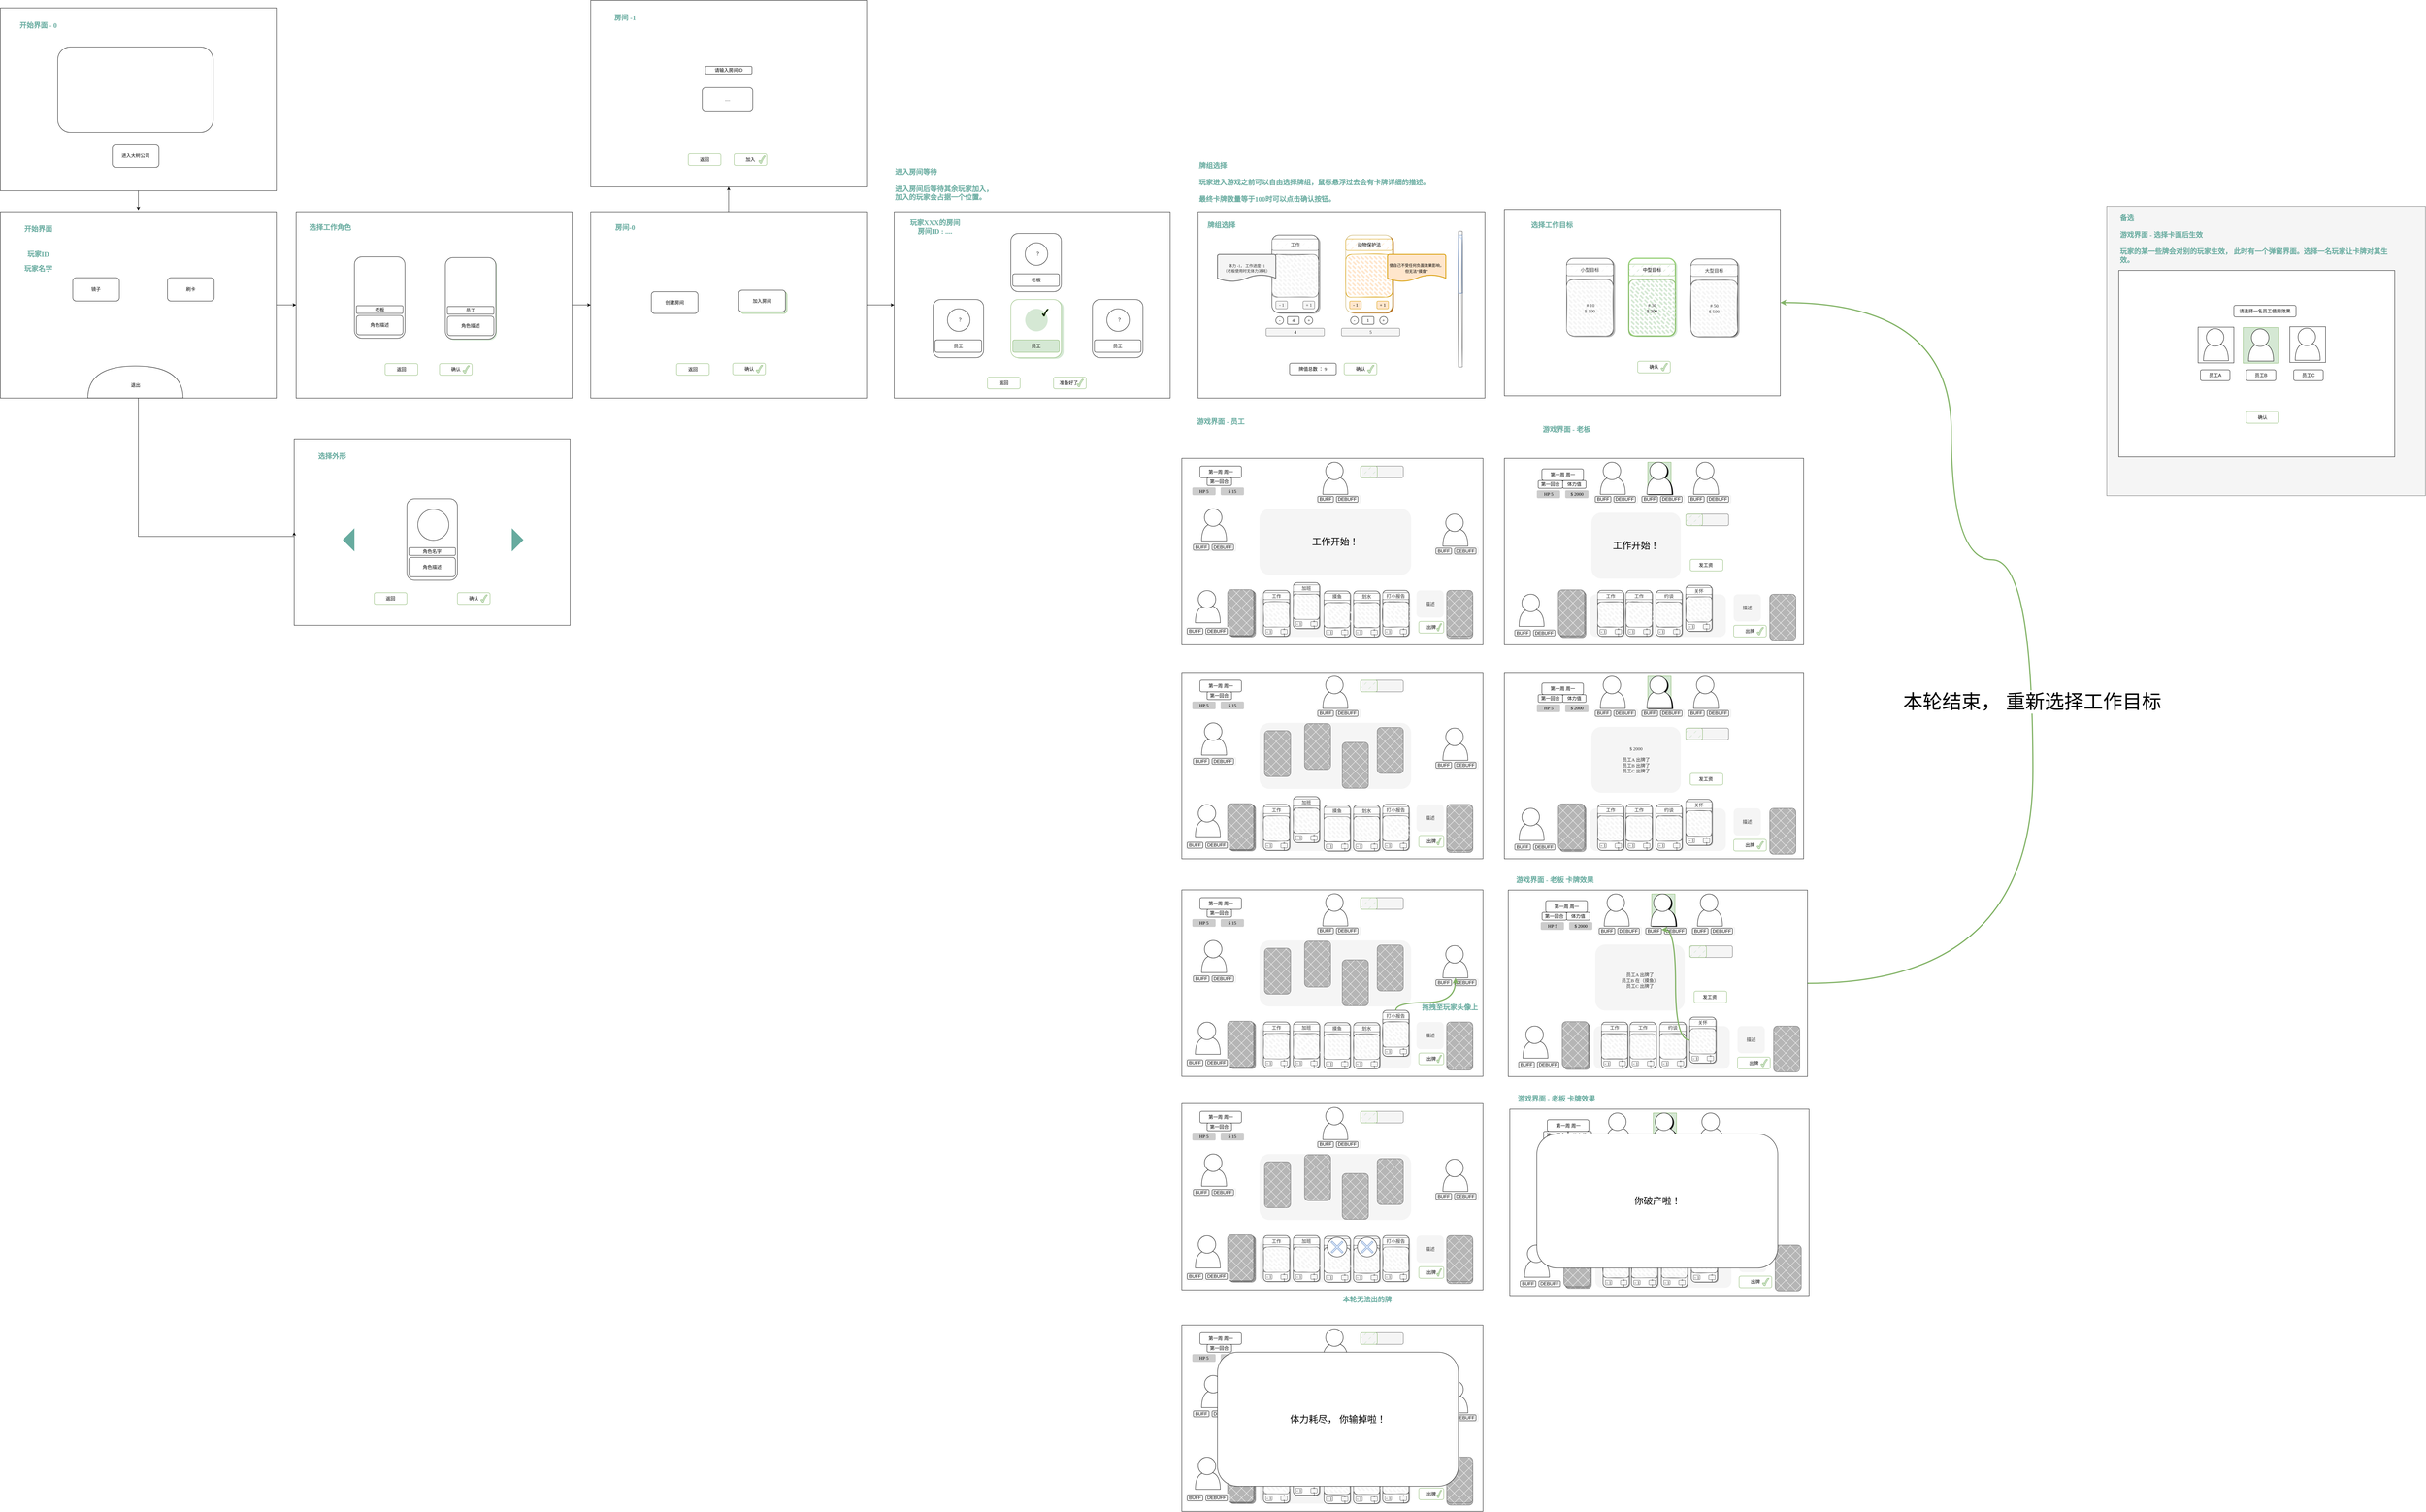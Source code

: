 <mxfile version="24.1.0" type="github">
  <diagram name="第 1 页" id="t9CCaxTAOTX4yrAlOPAR">
    <mxGraphModel dx="9266" dy="4063" grid="1" gridSize="10" guides="1" tooltips="1" connect="1" arrows="1" fold="1" page="1" pageScale="1" pageWidth="827" pageHeight="1169" math="0" shadow="0">
      <root>
        <mxCell id="0" />
        <mxCell id="1" parent="0" />
        <mxCell id="PDgl-I5oSOQSqD9tnS9J-148" value="" style="rounded=0;whiteSpace=wrap;html=1;fillColor=#f5f5f5;fontColor=#333333;strokeColor=#666666;" vertex="1" parent="1">
          <mxGeometry x="1420" y="10" width="820" height="745" as="geometry" />
        </mxCell>
        <mxCell id="FAPzS4ueLY6J7nQ3hfWF-113" value="" style="rounded=0;whiteSpace=wrap;html=1;" parent="1" vertex="1">
          <mxGeometry x="1451" y="175" width="710" height="480" as="geometry" />
        </mxCell>
        <mxCell id="PA3A19psSOnWKQPOpQNL-35" value="" style="rounded=0;whiteSpace=wrap;html=1;" parent="1" vertex="1">
          <mxGeometry x="-918.2" y="24" width="738.2" height="480" as="geometry" />
        </mxCell>
        <mxCell id="PA3A19psSOnWKQPOpQNL-24" value="" style="rounded=1;whiteSpace=wrap;html=1;fillColor=#bc782f;strokeColor=none;fontFamily=Comic Sans MS;" parent="1" vertex="1">
          <mxGeometry x="-534.2" y="86" width="120" height="200" as="geometry" />
        </mxCell>
        <mxCell id="PA3A19psSOnWKQPOpQNL-23" value="" style="rounded=1;whiteSpace=wrap;html=1;fillColor=#B5B5B5;fontColor=#333333;strokeColor=none;fontFamily=Comic Sans MS;" parent="1" vertex="1">
          <mxGeometry x="-723.2" y="87" width="120" height="200" as="geometry" />
        </mxCell>
        <mxCell id="PA3A19psSOnWKQPOpQNL-1" value="" style="rounded=1;whiteSpace=wrap;html=1;fontFamily=Comic Sans MS;" parent="1" vertex="1">
          <mxGeometry x="-728.2" y="84" width="120" height="200" as="geometry" />
        </mxCell>
        <mxCell id="PA3A19psSOnWKQPOpQNL-2" value="工作" style="rounded=1;whiteSpace=wrap;html=1;fillStyle=dashed;fillColor=#f5f5f5;strokeColor=#666666;fontColor=#333333;fontFamily=Comic Sans MS;" parent="1" vertex="1">
          <mxGeometry x="-728.2" y="94" width="120" height="30" as="geometry" />
        </mxCell>
        <mxCell id="PA3A19psSOnWKQPOpQNL-3" value="- 1" style="rounded=1;whiteSpace=wrap;html=1;fillColor=#f5f5f5;strokeColor=#666666;fontColor=#333333;fontFamily=Comic Sans MS;" parent="1" vertex="1">
          <mxGeometry x="-718.2" y="254" width="30" height="20" as="geometry" />
        </mxCell>
        <mxCell id="PA3A19psSOnWKQPOpQNL-4" value="+ 1" style="rounded=1;whiteSpace=wrap;html=1;fillColor=#f5f5f5;strokeColor=#666666;fontColor=#333333;fontFamily=Comic Sans MS;" parent="1" vertex="1">
          <mxGeometry x="-648.2" y="254" width="30" height="20" as="geometry" />
        </mxCell>
        <mxCell id="PA3A19psSOnWKQPOpQNL-7" value="" style="rounded=1;whiteSpace=wrap;html=1;strokeWidth=1;fillWeight=4;hachureGap=8;hachureAngle=45;fillColor=#f5f5f5;sketch=1;fontColor=#333333;strokeColor=#666666;fillStyle=dashed;shadow=0;fontFamily=Comic Sans MS;" parent="1" vertex="1">
          <mxGeometry x="-728.2" y="134" width="120" height="110" as="geometry" />
        </mxCell>
        <mxCell id="PA3A19psSOnWKQPOpQNL-8" value="" style="rounded=1;whiteSpace=wrap;html=1;strokeColor=#BFA34C;fontFamily=Comic Sans MS;" parent="1" vertex="1">
          <mxGeometry x="-538.2" y="84" width="120" height="200" as="geometry" />
        </mxCell>
        <mxCell id="PA3A19psSOnWKQPOpQNL-9" value="动物保护法" style="rounded=1;whiteSpace=wrap;html=1;fillStyle=dashed;fillColor=#ffe6cc;strokeColor=#d79b00;fontFamily=Comic Sans MS;" parent="1" vertex="1">
          <mxGeometry x="-538.2" y="94" width="120" height="30" as="geometry" />
        </mxCell>
        <mxCell id="PA3A19psSOnWKQPOpQNL-10" value="- 1" style="rounded=1;whiteSpace=wrap;html=1;fillColor=#ffe6cc;strokeColor=#d79b00;fontFamily=Comic Sans MS;" parent="1" vertex="1">
          <mxGeometry x="-528.2" y="254" width="30" height="20" as="geometry" />
        </mxCell>
        <mxCell id="PA3A19psSOnWKQPOpQNL-11" value="+ 1" style="rounded=1;whiteSpace=wrap;html=1;fillColor=#ffe6cc;strokeColor=#d79b00;fontFamily=Comic Sans MS;" parent="1" vertex="1">
          <mxGeometry x="-458.2" y="254" width="30" height="20" as="geometry" />
        </mxCell>
        <mxCell id="PA3A19psSOnWKQPOpQNL-12" value="" style="rounded=1;whiteSpace=wrap;html=1;strokeWidth=1;fillWeight=4;hachureGap=8;hachureAngle=45;fillColor=#ffe6cc;sketch=1;strokeColor=#d79b00;fillStyle=dashed;fontFamily=Comic Sans MS;" parent="1" vertex="1">
          <mxGeometry x="-538.2" y="134" width="120" height="110" as="geometry" />
        </mxCell>
        <mxCell id="PA3A19psSOnWKQPOpQNL-14" value="&lt;font style=&quot;font-size: 10px;&quot;&gt;体力 -1，&amp;nbsp;&lt;/font&gt;&lt;span style=&quot;font-size: 10px; background-color: initial;&quot;&gt;工作进度+1&lt;/span&gt;&lt;div style=&quot;font-size: 10px;&quot;&gt;&lt;font style=&quot;font-size: 10px;&quot;&gt;（老板使用时无体力消耗）&lt;/font&gt;&lt;/div&gt;" style="strokeWidth=2;html=1;shape=mxgraph.flowchart.document2;whiteSpace=wrap;size=0.25;fillColor=#f5f5f5;fontColor=#333333;strokeColor=#666666;fontFamily=Comic Sans MS;" parent="1" vertex="1">
          <mxGeometry x="-868.2" y="134" width="150" height="70" as="geometry" />
        </mxCell>
        <mxCell id="PA3A19psSOnWKQPOpQNL-15" value="&lt;span style=&quot;font-size: 10px;&quot;&gt;使自己不受任何负面效果影响，但无法“摸鱼”&lt;/span&gt;" style="strokeWidth=2;html=1;shape=mxgraph.flowchart.document2;whiteSpace=wrap;size=0.25;fillColor=#ffe6cc;strokeColor=#d79b00;fontFamily=Comic Sans MS;" parent="1" vertex="1">
          <mxGeometry x="-430.7" y="134" width="150" height="70" as="geometry" />
        </mxCell>
        <mxCell id="PA3A19psSOnWKQPOpQNL-17" value="-" style="ellipse;whiteSpace=wrap;html=1;aspect=fixed;fontFamily=Comic Sans MS;" parent="1" vertex="1">
          <mxGeometry x="-718.2" y="294" width="20" height="20" as="geometry" />
        </mxCell>
        <mxCell id="PA3A19psSOnWKQPOpQNL-18" value="+" style="ellipse;whiteSpace=wrap;html=1;aspect=fixed;fontFamily=Comic Sans MS;" parent="1" vertex="1">
          <mxGeometry x="-643.2" y="294" width="20" height="20" as="geometry" />
        </mxCell>
        <mxCell id="PA3A19psSOnWKQPOpQNL-19" value="4" style="rounded=1;whiteSpace=wrap;html=1;fontFamily=Comic Sans MS;" parent="1" vertex="1">
          <mxGeometry x="-688.2" y="294" width="30" height="20" as="geometry" />
        </mxCell>
        <mxCell id="PA3A19psSOnWKQPOpQNL-20" value="-" style="ellipse;whiteSpace=wrap;html=1;aspect=fixed;fontFamily=Comic Sans MS;" parent="1" vertex="1">
          <mxGeometry x="-525.7" y="294" width="20" height="20" as="geometry" />
        </mxCell>
        <mxCell id="PA3A19psSOnWKQPOpQNL-21" value="+" style="ellipse;whiteSpace=wrap;html=1;aspect=fixed;fontFamily=Comic Sans MS;" parent="1" vertex="1">
          <mxGeometry x="-450.7" y="294" width="20" height="20" as="geometry" />
        </mxCell>
        <mxCell id="PA3A19psSOnWKQPOpQNL-22" value="1" style="rounded=1;whiteSpace=wrap;html=1;fontFamily=Comic Sans MS;" parent="1" vertex="1">
          <mxGeometry x="-495.7" y="294" width="30" height="20" as="geometry" />
        </mxCell>
        <mxCell id="PA3A19psSOnWKQPOpQNL-25" value="牌值总数 ： 9" style="rounded=1;whiteSpace=wrap;html=1;fontFamily=Comic Sans MS;" parent="1" vertex="1">
          <mxGeometry x="-682.7" y="414" width="120" height="30" as="geometry" />
        </mxCell>
        <mxCell id="PA3A19psSOnWKQPOpQNL-26" value="&lt;b&gt;&lt;font&gt;4&lt;/font&gt;&lt;/b&gt;" style="rounded=1;whiteSpace=wrap;html=1;fontFamily=Comic Sans MS;fillColor=#f5f5f5;strokeColor=#666666;fontColor=#333333;" parent="1" vertex="1">
          <mxGeometry x="-743.2" y="324" width="150" height="20" as="geometry" />
        </mxCell>
        <mxCell id="PA3A19psSOnWKQPOpQNL-32" value="确认" style="rounded=1;whiteSpace=wrap;html=1;fontFamily=Comic Sans MS;fillColor=none;strokeColor=#82b366;" parent="1" vertex="1">
          <mxGeometry x="-542.2" y="414" width="84" height="30" as="geometry" />
        </mxCell>
        <mxCell id="PA3A19psSOnWKQPOpQNL-28" value="" style="verticalLabelPosition=bottom;verticalAlign=top;html=1;shape=mxgraph.basic.tick;fillColor=#d5e8d4;strokeColor=#82b366;fontFamily=Comic Sans MS;" parent="1" vertex="1">
          <mxGeometry x="-482.2" y="419" width="17" height="20" as="geometry" />
        </mxCell>
        <mxCell id="PA3A19psSOnWKQPOpQNL-33" value="5" style="rounded=1;whiteSpace=wrap;html=1;fontFamily=Comic Sans MS;fillColor=#f5f5f5;fontColor=#333333;strokeColor=#666666;" parent="1" vertex="1">
          <mxGeometry x="-549.2" y="324" width="150" height="20" as="geometry" />
        </mxCell>
        <mxCell id="PA3A19psSOnWKQPOpQNL-36" value="&lt;span style=&quot;font-size: 18px;&quot;&gt;牌组选择&lt;/span&gt;" style="text;html=1;align=center;verticalAlign=middle;whiteSpace=wrap;rounded=0;fontFamily=Comic Sans MS;fontStyle=1;fontColor=#67AB9F;" parent="1" vertex="1">
          <mxGeometry x="-908.2" y="34" width="100" height="50" as="geometry" />
        </mxCell>
        <mxCell id="PA3A19psSOnWKQPOpQNL-38" value="" style="rounded=1;whiteSpace=wrap;html=1;strokeWidth=1;fillWeight=4;hachureGap=8;hachureAngle=45;fillColor=#f5f5f5;sketch=1;fontColor=#333333;strokeColor=#666666;fillStyle=dashed;shadow=0;fontFamily=Comic Sans MS;" parent="1" vertex="1">
          <mxGeometry x="-248.2" y="74" width="10" height="350" as="geometry" />
        </mxCell>
        <mxCell id="PA3A19psSOnWKQPOpQNL-39" value="" style="rounded=1;whiteSpace=wrap;html=1;strokeWidth=1;fillWeight=4;hachureGap=8;hachureAngle=45;fillColor=#dae8fc;sketch=1;strokeColor=#6c8ebf;fillStyle=dashed;shadow=0;fontFamily=Comic Sans MS;" parent="1" vertex="1">
          <mxGeometry x="-248.2" y="84" width="10" height="150" as="geometry" />
        </mxCell>
        <mxCell id="PA3A19psSOnWKQPOpQNL-41" value="" style="rounded=0;whiteSpace=wrap;html=1;" parent="1" vertex="1">
          <mxGeometry x="-130" y="18" width="710" height="480" as="geometry" />
        </mxCell>
        <mxCell id="PA3A19psSOnWKQPOpQNL-43" value="" style="rounded=1;whiteSpace=wrap;html=1;fillColor=#B5B5B5;fontColor=#333333;strokeColor=none;fontFamily=Comic Sans MS;" parent="1" vertex="1">
          <mxGeometry x="35" y="147" width="120" height="200" as="geometry" />
        </mxCell>
        <mxCell id="PA3A19psSOnWKQPOpQNL-44" value="" style="rounded=1;whiteSpace=wrap;html=1;fontFamily=Comic Sans MS;" parent="1" vertex="1">
          <mxGeometry x="30" y="144" width="120" height="200" as="geometry" />
        </mxCell>
        <mxCell id="PA3A19psSOnWKQPOpQNL-45" value="小型目标" style="rounded=1;whiteSpace=wrap;html=1;fillStyle=dashed;fillColor=#f5f5f5;strokeColor=#666666;fontColor=#333333;fontFamily=Comic Sans MS;" parent="1" vertex="1">
          <mxGeometry x="30" y="159" width="120" height="30" as="geometry" />
        </mxCell>
        <mxCell id="PA3A19psSOnWKQPOpQNL-48" value="&lt;div&gt;&amp;nbsp;# 10&lt;/div&gt;$ 100" style="rounded=1;whiteSpace=wrap;html=1;strokeWidth=1;fillWeight=4;hachureGap=8;hachureAngle=45;fillColor=#f5f5f5;sketch=1;fontColor=#333333;strokeColor=#666666;fillStyle=dashed;shadow=0;fontFamily=Comic Sans MS;" parent="1" vertex="1">
          <mxGeometry x="30" y="199" width="120" height="145" as="geometry" />
        </mxCell>
        <mxCell id="PA3A19psSOnWKQPOpQNL-67" value="&lt;span style=&quot;font-size: 18px;&quot;&gt;选择工作目标&lt;/span&gt;" style="text;html=1;align=center;verticalAlign=middle;whiteSpace=wrap;rounded=0;fontFamily=Comic Sans MS;fontStyle=1;fontColor=#67AB9F;" parent="1" vertex="1">
          <mxGeometry x="-65" y="34" width="115" height="50" as="geometry" />
        </mxCell>
        <mxCell id="PA3A19psSOnWKQPOpQNL-70" value="" style="rounded=1;whiteSpace=wrap;html=1;fillColor=#d5e8d4;strokeColor=none;fontFamily=Comic Sans MS;" parent="1" vertex="1">
          <mxGeometry x="195" y="147" width="120" height="200" as="geometry" />
        </mxCell>
        <mxCell id="PA3A19psSOnWKQPOpQNL-71" value="" style="rounded=1;whiteSpace=wrap;html=1;fontFamily=Comic Sans MS;strokeColor=#97D077;strokeWidth=3;" parent="1" vertex="1">
          <mxGeometry x="190" y="144" width="120" height="200" as="geometry" />
        </mxCell>
        <mxCell id="PA3A19psSOnWKQPOpQNL-72" value="中型目标" style="rounded=1;whiteSpace=wrap;html=1;fillStyle=dashed;fillColor=#d5e8d4;strokeColor=#82b366;fontFamily=Comic Sans MS;" parent="1" vertex="1">
          <mxGeometry x="190" y="159" width="120" height="30" as="geometry" />
        </mxCell>
        <mxCell id="PA3A19psSOnWKQPOpQNL-73" value="&lt;div&gt;&lt;span style=&quot;color: rgb(51, 51, 51);&quot;&gt;# 30&lt;/span&gt;&lt;br&gt;&lt;/div&gt;$ 300" style="rounded=1;whiteSpace=wrap;html=1;strokeWidth=1;fillWeight=4;hachureGap=8;hachureAngle=45;fillColor=#d5e8d4;sketch=1;strokeColor=#82b366;fillStyle=dashed;shadow=0;fontFamily=Comic Sans MS;" parent="1" vertex="1">
          <mxGeometry x="190" y="199" width="120" height="145" as="geometry" />
        </mxCell>
        <mxCell id="PA3A19psSOnWKQPOpQNL-74" value="" style="rounded=1;whiteSpace=wrap;html=1;fillColor=#B5B5B5;fontColor=#333333;strokeColor=none;fontFamily=Comic Sans MS;" parent="1" vertex="1">
          <mxGeometry x="355" y="148.5" width="120" height="200" as="geometry" />
        </mxCell>
        <mxCell id="PA3A19psSOnWKQPOpQNL-75" value="" style="rounded=1;whiteSpace=wrap;html=1;fontFamily=Comic Sans MS;" parent="1" vertex="1">
          <mxGeometry x="350" y="145.5" width="120" height="200" as="geometry" />
        </mxCell>
        <mxCell id="PA3A19psSOnWKQPOpQNL-76" value="大型目标" style="rounded=1;whiteSpace=wrap;html=1;fillStyle=dashed;fillColor=#f5f5f5;strokeColor=#666666;fontColor=#333333;fontFamily=Comic Sans MS;" parent="1" vertex="1">
          <mxGeometry x="350" y="160.5" width="120" height="30" as="geometry" />
        </mxCell>
        <mxCell id="PA3A19psSOnWKQPOpQNL-77" value="&lt;div&gt;# 50&lt;/div&gt;$ 500" style="rounded=1;whiteSpace=wrap;html=1;strokeWidth=1;fillWeight=4;hachureGap=8;hachureAngle=45;fillColor=#f5f5f5;sketch=1;fontColor=#333333;strokeColor=#666666;fillStyle=dashed;shadow=0;fontFamily=Comic Sans MS;" parent="1" vertex="1">
          <mxGeometry x="350" y="200.5" width="120" height="145" as="geometry" />
        </mxCell>
        <mxCell id="PA3A19psSOnWKQPOpQNL-78" value="确认" style="rounded=1;whiteSpace=wrap;html=1;fontFamily=Comic Sans MS;fillColor=none;strokeColor=#82b366;" parent="1" vertex="1">
          <mxGeometry x="213" y="409" width="84" height="30" as="geometry" />
        </mxCell>
        <mxCell id="PA3A19psSOnWKQPOpQNL-79" value="" style="verticalLabelPosition=bottom;verticalAlign=top;html=1;shape=mxgraph.basic.tick;fillColor=#d5e8d4;strokeColor=#82b366;fontFamily=Comic Sans MS;" parent="1" vertex="1">
          <mxGeometry x="273" y="414" width="17" height="20" as="geometry" />
        </mxCell>
        <mxCell id="PA3A19psSOnWKQPOpQNL-96" value="" style="rounded=0;whiteSpace=wrap;html=1;" parent="1" vertex="1">
          <mxGeometry x="-960" y="1210" width="775" height="480" as="geometry" />
        </mxCell>
        <mxCell id="PA3A19psSOnWKQPOpQNL-101" value="&lt;span style=&quot;font-size: 18px;&quot;&gt;游戏界面 - 员工&lt;/span&gt;" style="text;html=1;align=center;verticalAlign=middle;whiteSpace=wrap;rounded=0;fontFamily=Comic Sans MS;fontStyle=1;fontColor=#67AB9F;" parent="1" vertex="1">
          <mxGeometry x="-960" y="540" width="200" height="50" as="geometry" />
        </mxCell>
        <mxCell id="PA3A19psSOnWKQPOpQNL-106" value="" style="rounded=1;whiteSpace=wrap;html=1;fillColor=#f5f5f5;fontColor=#333333;strokeColor=none;fontFamily=Comic Sans MS;" parent="1" vertex="1">
          <mxGeometry x="-760" y="1560" width="390" height="110" as="geometry" />
        </mxCell>
        <mxCell id="PA3A19psSOnWKQPOpQNL-112" value="" style="rounded=0;whiteSpace=wrap;html=1;" parent="1" vertex="1">
          <mxGeometry x="-3244" y="608.9" width="710" height="480" as="geometry" />
        </mxCell>
        <mxCell id="PA3A19psSOnWKQPOpQNL-117" value="&lt;span style=&quot;font-size: 18px;&quot;&gt;选择外形&lt;/span&gt;" style="text;html=1;align=center;verticalAlign=middle;whiteSpace=wrap;rounded=0;fontFamily=Comic Sans MS;fontStyle=1;fontColor=#67AB9F;" parent="1" vertex="1">
          <mxGeometry x="-3204" y="628.9" width="115" height="50" as="geometry" />
        </mxCell>
        <mxCell id="PA3A19psSOnWKQPOpQNL-130" value="" style="triangle;whiteSpace=wrap;html=1;fillColor=#67AB9F;strokeColor=none;" parent="1" vertex="1">
          <mxGeometry x="-2684" y="838.9" width="30" height="60" as="geometry" />
        </mxCell>
        <mxCell id="PA3A19psSOnWKQPOpQNL-131" value="" style="triangle;whiteSpace=wrap;html=1;rotation=-180;fillColor=#67AB9F;strokeColor=none;" parent="1" vertex="1">
          <mxGeometry x="-3119" y="838.9" width="30" height="60" as="geometry" />
        </mxCell>
        <mxCell id="PA3A19psSOnWKQPOpQNL-132" value="" style="rounded=1;whiteSpace=wrap;html=1;" parent="1" vertex="1">
          <mxGeometry x="-2954" y="762.9" width="130" height="210" as="geometry" />
        </mxCell>
        <mxCell id="PA3A19psSOnWKQPOpQNL-135" value="角色描述" style="rounded=1;whiteSpace=wrap;html=1;" parent="1" vertex="1">
          <mxGeometry x="-2949" y="913.9" width="120" height="50" as="geometry" />
        </mxCell>
        <mxCell id="PA3A19psSOnWKQPOpQNL-137" value="" style="group" parent="1" vertex="1" connectable="0">
          <mxGeometry x="-350" y="1630" width="64" height="30" as="geometry" />
        </mxCell>
        <mxCell id="PA3A19psSOnWKQPOpQNL-110" value="出牌" style="rounded=1;whiteSpace=wrap;html=1;fontFamily=Comic Sans MS;fillColor=none;strokeColor=#82b366;" parent="PA3A19psSOnWKQPOpQNL-137" vertex="1">
          <mxGeometry width="64" height="30" as="geometry" />
        </mxCell>
        <mxCell id="PA3A19psSOnWKQPOpQNL-111" value="" style="verticalLabelPosition=bottom;verticalAlign=top;html=1;shape=mxgraph.basic.tick;fillColor=#d5e8d4;strokeColor=#82b366;fontFamily=Comic Sans MS;" parent="PA3A19psSOnWKQPOpQNL-137" vertex="1">
          <mxGeometry x="45.714" y="5" width="12.952" height="20" as="geometry" />
        </mxCell>
        <mxCell id="PA3A19psSOnWKQPOpQNL-145" value="" style="group" parent="1" vertex="1" connectable="0">
          <mxGeometry x="-594" y="1551.77" width="70" height="120" as="geometry" />
        </mxCell>
        <mxCell id="PA3A19psSOnWKQPOpQNL-146" value="" style="rounded=1;whiteSpace=wrap;html=1;fillColor=#B5B5B5;fontColor=#333333;strokeColor=none;fontFamily=Comic Sans MS;" parent="PA3A19psSOnWKQPOpQNL-145" vertex="1">
          <mxGeometry x="2.8" y="1.773" width="67.2" height="118.227" as="geometry" />
        </mxCell>
        <mxCell id="PA3A19psSOnWKQPOpQNL-147" value="" style="rounded=1;whiteSpace=wrap;html=1;fontFamily=Comic Sans MS;" parent="PA3A19psSOnWKQPOpQNL-145" vertex="1">
          <mxGeometry width="67.2" height="118.227" as="geometry" />
        </mxCell>
        <mxCell id="PA3A19psSOnWKQPOpQNL-148" value="摸鱼" style="rounded=1;whiteSpace=wrap;html=1;fillStyle=dashed;fillColor=#f5f5f5;strokeColor=#666666;fontColor=#333333;fontFamily=Comic Sans MS;" parent="PA3A19psSOnWKQPOpQNL-145" vertex="1">
          <mxGeometry y="5.911" width="67.2" height="17.734" as="geometry" />
        </mxCell>
        <mxCell id="PA3A19psSOnWKQPOpQNL-149" value="- 1" style="rounded=1;whiteSpace=wrap;html=1;fillColor=#f5f5f5;strokeColor=#666666;fontColor=#333333;fontFamily=Comic Sans MS;" parent="PA3A19psSOnWKQPOpQNL-145" vertex="1">
          <mxGeometry x="5.6" y="100.493" width="16.8" height="11.823" as="geometry" />
        </mxCell>
        <mxCell id="PA3A19psSOnWKQPOpQNL-150" value="+ 1" style="rounded=1;whiteSpace=wrap;html=1;fillColor=#f5f5f5;strokeColor=#666666;fontColor=#333333;fontFamily=Comic Sans MS;" parent="PA3A19psSOnWKQPOpQNL-145" vertex="1">
          <mxGeometry x="44.8" y="100.493" width="16.8" height="11.823" as="geometry" />
        </mxCell>
        <mxCell id="PA3A19psSOnWKQPOpQNL-151" value="" style="rounded=1;whiteSpace=wrap;html=1;strokeWidth=1;fillWeight=4;hachureGap=8;hachureAngle=45;fillColor=#f5f5f5;sketch=1;fontColor=#333333;strokeColor=#666666;fillStyle=dashed;shadow=0;fontFamily=Comic Sans MS;" parent="PA3A19psSOnWKQPOpQNL-145" vertex="1">
          <mxGeometry y="29.557" width="67.2" height="65.025" as="geometry" />
        </mxCell>
        <mxCell id="PA3A19psSOnWKQPOpQNL-152" value="" style="group" parent="1" vertex="1" connectable="0">
          <mxGeometry x="-518" y="1551.77" width="70" height="120" as="geometry" />
        </mxCell>
        <mxCell id="PA3A19psSOnWKQPOpQNL-153" value="" style="rounded=1;whiteSpace=wrap;html=1;fillColor=#B5B5B5;fontColor=#333333;strokeColor=none;fontFamily=Comic Sans MS;" parent="PA3A19psSOnWKQPOpQNL-152" vertex="1">
          <mxGeometry x="2.8" y="1.773" width="67.2" height="118.227" as="geometry" />
        </mxCell>
        <mxCell id="PA3A19psSOnWKQPOpQNL-154" value="" style="rounded=1;whiteSpace=wrap;html=1;fontFamily=Comic Sans MS;" parent="PA3A19psSOnWKQPOpQNL-152" vertex="1">
          <mxGeometry width="67.2" height="118.227" as="geometry" />
        </mxCell>
        <mxCell id="PA3A19psSOnWKQPOpQNL-155" value="划水" style="rounded=1;whiteSpace=wrap;html=1;fillStyle=dashed;fillColor=#f5f5f5;strokeColor=#666666;fontColor=#333333;fontFamily=Comic Sans MS;" parent="PA3A19psSOnWKQPOpQNL-152" vertex="1">
          <mxGeometry y="5.911" width="67.2" height="17.734" as="geometry" />
        </mxCell>
        <mxCell id="PA3A19psSOnWKQPOpQNL-156" value="- 1" style="rounded=1;whiteSpace=wrap;html=1;fillColor=#f5f5f5;strokeColor=#666666;fontColor=#333333;fontFamily=Comic Sans MS;" parent="PA3A19psSOnWKQPOpQNL-152" vertex="1">
          <mxGeometry x="5.6" y="100.493" width="16.8" height="11.823" as="geometry" />
        </mxCell>
        <mxCell id="PA3A19psSOnWKQPOpQNL-157" value="+ 1" style="rounded=1;whiteSpace=wrap;html=1;fillColor=#f5f5f5;strokeColor=#666666;fontColor=#333333;fontFamily=Comic Sans MS;" parent="PA3A19psSOnWKQPOpQNL-152" vertex="1">
          <mxGeometry x="44.8" y="100.493" width="16.8" height="11.823" as="geometry" />
        </mxCell>
        <mxCell id="PA3A19psSOnWKQPOpQNL-158" value="" style="rounded=1;whiteSpace=wrap;html=1;strokeWidth=1;fillWeight=4;hachureGap=8;hachureAngle=45;fillColor=#f5f5f5;sketch=1;fontColor=#333333;strokeColor=#666666;fillStyle=dashed;shadow=0;fontFamily=Comic Sans MS;" parent="PA3A19psSOnWKQPOpQNL-152" vertex="1">
          <mxGeometry y="29.557" width="67.2" height="65.025" as="geometry" />
        </mxCell>
        <mxCell id="PA3A19psSOnWKQPOpQNL-159" value="" style="group" parent="1" vertex="1" connectable="0">
          <mxGeometry x="-750" y="1550" width="380" height="120" as="geometry" />
        </mxCell>
        <mxCell id="PA3A19psSOnWKQPOpQNL-160" value="" style="rounded=1;whiteSpace=wrap;html=1;fillColor=#B5B5B5;fontColor=#333333;strokeColor=none;fontFamily=Comic Sans MS;" parent="PA3A19psSOnWKQPOpQNL-159" vertex="1">
          <mxGeometry x="2.8" y="1.773" width="67.2" height="118.227" as="geometry" />
        </mxCell>
        <mxCell id="PA3A19psSOnWKQPOpQNL-161" value="" style="rounded=1;whiteSpace=wrap;html=1;fontFamily=Comic Sans MS;" parent="PA3A19psSOnWKQPOpQNL-159" vertex="1">
          <mxGeometry width="67.2" height="118.227" as="geometry" />
        </mxCell>
        <mxCell id="PA3A19psSOnWKQPOpQNL-162" value="工作" style="rounded=1;whiteSpace=wrap;html=1;fillStyle=dashed;fillColor=#f5f5f5;strokeColor=#666666;fontColor=#333333;fontFamily=Comic Sans MS;" parent="PA3A19psSOnWKQPOpQNL-159" vertex="1">
          <mxGeometry y="5.911" width="67.2" height="17.734" as="geometry" />
        </mxCell>
        <mxCell id="PA3A19psSOnWKQPOpQNL-163" value="- 1" style="rounded=1;whiteSpace=wrap;html=1;fillColor=#f5f5f5;strokeColor=#666666;fontColor=#333333;fontFamily=Comic Sans MS;" parent="PA3A19psSOnWKQPOpQNL-159" vertex="1">
          <mxGeometry x="5.6" y="100.493" width="16.8" height="11.823" as="geometry" />
        </mxCell>
        <mxCell id="PA3A19psSOnWKQPOpQNL-164" value="+ 1" style="rounded=1;whiteSpace=wrap;html=1;fillColor=#f5f5f5;strokeColor=#666666;fontColor=#333333;fontFamily=Comic Sans MS;" parent="PA3A19psSOnWKQPOpQNL-159" vertex="1">
          <mxGeometry x="44.8" y="100.493" width="16.8" height="11.823" as="geometry" />
        </mxCell>
        <mxCell id="PA3A19psSOnWKQPOpQNL-165" value="" style="rounded=1;whiteSpace=wrap;html=1;strokeWidth=1;fillWeight=4;hachureGap=8;hachureAngle=45;fillColor=#f5f5f5;sketch=1;fontColor=#333333;strokeColor=#666666;fillStyle=dashed;shadow=0;fontFamily=Comic Sans MS;" parent="PA3A19psSOnWKQPOpQNL-159" vertex="1">
          <mxGeometry y="29.557" width="67.2" height="65.025" as="geometry" />
        </mxCell>
        <mxCell id="PA3A19psSOnWKQPOpQNL-166" value="" style="rounded=0;whiteSpace=wrap;html=1;" parent="1" vertex="1">
          <mxGeometry x="-1700" y="24" width="710" height="480" as="geometry" />
        </mxCell>
        <mxCell id="PA3A19psSOnWKQPOpQNL-167" value="&lt;span style=&quot;font-size: 18px;&quot;&gt;进入房间等待&lt;/span&gt;&lt;div&gt;&lt;span style=&quot;font-size: 18px;&quot;&gt;&lt;br&gt;&lt;/span&gt;&lt;/div&gt;&lt;div&gt;&lt;span style=&quot;font-size: 18px;&quot;&gt;进入房间后等待其余玩家加入，&lt;/span&gt;&lt;/div&gt;&lt;div&gt;&lt;span style=&quot;font-size: 18px;&quot;&gt;加入的玩家会占据一个位置。&lt;/span&gt;&lt;/div&gt;" style="text;html=1;align=left;verticalAlign=middle;whiteSpace=wrap;rounded=0;fontFamily=Comic Sans MS;fontStyle=1;fontColor=#67AB9F;" parent="1" vertex="1">
          <mxGeometry x="-1700" y="-100" width="710" height="110" as="geometry" />
        </mxCell>
        <mxCell id="PA3A19psSOnWKQPOpQNL-168" value="准备好了&amp;nbsp;&amp;nbsp;" style="rounded=1;whiteSpace=wrap;html=1;fontFamily=Comic Sans MS;fillColor=none;strokeColor=#82b366;" parent="1" vertex="1">
          <mxGeometry x="-1290" y="450" width="84" height="30" as="geometry" />
        </mxCell>
        <mxCell id="PA3A19psSOnWKQPOpQNL-169" value="" style="verticalLabelPosition=bottom;verticalAlign=top;html=1;shape=mxgraph.basic.tick;fillColor=#d5e8d4;strokeColor=#82b366;fontFamily=Comic Sans MS;" parent="1" vertex="1">
          <mxGeometry x="-1230" y="455" width="17" height="20" as="geometry" />
        </mxCell>
        <mxCell id="PA3A19psSOnWKQPOpQNL-175" value="" style="rounded=0;whiteSpace=wrap;html=1;" parent="1" vertex="1">
          <mxGeometry x="-130" y="1210" width="770" height="480" as="geometry" />
        </mxCell>
        <mxCell id="PA3A19psSOnWKQPOpQNL-176" value="&lt;span style=&quot;font-size: 18px;&quot;&gt;游戏界面 - 老板&lt;/span&gt;" style="text;html=1;align=center;verticalAlign=middle;whiteSpace=wrap;rounded=0;fontFamily=Comic Sans MS;fontStyle=1;fontColor=#67AB9F;" parent="1" vertex="1">
          <mxGeometry x="-70" y="560" width="200" height="50" as="geometry" />
        </mxCell>
        <mxCell id="PA3A19psSOnWKQPOpQNL-177" value="" style="rounded=1;whiteSpace=wrap;html=1;fillColor=#f5f5f5;fontColor=#333333;strokeColor=none;fontFamily=Comic Sans MS;" parent="1" vertex="1">
          <mxGeometry x="90" y="1560" width="350" height="110" as="geometry" />
        </mxCell>
        <mxCell id="PA3A19psSOnWKQPOpQNL-178" value="" style="group" parent="1" vertex="1" connectable="0">
          <mxGeometry x="460" y="1640" width="84" height="30" as="geometry" />
        </mxCell>
        <mxCell id="PA3A19psSOnWKQPOpQNL-179" value="出牌" style="rounded=1;whiteSpace=wrap;html=1;fontFamily=Comic Sans MS;fillColor=none;strokeColor=#82b366;" parent="PA3A19psSOnWKQPOpQNL-178" vertex="1">
          <mxGeometry width="84" height="30" as="geometry" />
        </mxCell>
        <mxCell id="PA3A19psSOnWKQPOpQNL-180" value="" style="verticalLabelPosition=bottom;verticalAlign=top;html=1;shape=mxgraph.basic.tick;fillColor=#d5e8d4;strokeColor=#82b366;fontFamily=Comic Sans MS;" parent="PA3A19psSOnWKQPOpQNL-178" vertex="1">
          <mxGeometry x="60" y="5" width="17" height="20" as="geometry" />
        </mxCell>
        <mxCell id="PA3A19psSOnWKQPOpQNL-181" value="" style="group" parent="1" vertex="1" connectable="0">
          <mxGeometry x="183" y="1550" width="70" height="120" as="geometry" />
        </mxCell>
        <mxCell id="PA3A19psSOnWKQPOpQNL-182" value="" style="rounded=1;whiteSpace=wrap;html=1;fillColor=#B5B5B5;fontColor=#333333;strokeColor=none;fontFamily=Comic Sans MS;" parent="PA3A19psSOnWKQPOpQNL-181" vertex="1">
          <mxGeometry x="2.8" y="1.773" width="67.2" height="118.227" as="geometry" />
        </mxCell>
        <mxCell id="PA3A19psSOnWKQPOpQNL-183" value="" style="rounded=1;whiteSpace=wrap;html=1;fontFamily=Comic Sans MS;" parent="PA3A19psSOnWKQPOpQNL-181" vertex="1">
          <mxGeometry width="67.2" height="118.227" as="geometry" />
        </mxCell>
        <mxCell id="PA3A19psSOnWKQPOpQNL-184" value="工作" style="rounded=1;whiteSpace=wrap;html=1;fillStyle=dashed;fillColor=#f5f5f5;strokeColor=#666666;fontColor=#333333;fontFamily=Comic Sans MS;" parent="PA3A19psSOnWKQPOpQNL-181" vertex="1">
          <mxGeometry y="5.911" width="67.2" height="17.734" as="geometry" />
        </mxCell>
        <mxCell id="PA3A19psSOnWKQPOpQNL-185" value="- 1" style="rounded=1;whiteSpace=wrap;html=1;fillColor=#f5f5f5;strokeColor=#666666;fontColor=#333333;fontFamily=Comic Sans MS;" parent="PA3A19psSOnWKQPOpQNL-181" vertex="1">
          <mxGeometry x="5.6" y="100.493" width="16.8" height="11.823" as="geometry" />
        </mxCell>
        <mxCell id="PA3A19psSOnWKQPOpQNL-186" value="+ 1" style="rounded=1;whiteSpace=wrap;html=1;fillColor=#f5f5f5;strokeColor=#666666;fontColor=#333333;fontFamily=Comic Sans MS;" parent="PA3A19psSOnWKQPOpQNL-181" vertex="1">
          <mxGeometry x="44.8" y="100.493" width="16.8" height="11.823" as="geometry" />
        </mxCell>
        <mxCell id="PA3A19psSOnWKQPOpQNL-187" value="" style="rounded=1;whiteSpace=wrap;html=1;strokeWidth=1;fillWeight=4;hachureGap=8;hachureAngle=45;fillColor=#f5f5f5;sketch=1;fontColor=#333333;strokeColor=#666666;fillStyle=dashed;shadow=0;fontFamily=Comic Sans MS;" parent="PA3A19psSOnWKQPOpQNL-181" vertex="1">
          <mxGeometry y="29.557" width="67.2" height="65.025" as="geometry" />
        </mxCell>
        <mxCell id="PA3A19psSOnWKQPOpQNL-188" value="" style="group" parent="1" vertex="1" connectable="0">
          <mxGeometry x="260" y="1550" width="70" height="120" as="geometry" />
        </mxCell>
        <mxCell id="PA3A19psSOnWKQPOpQNL-189" value="" style="rounded=1;whiteSpace=wrap;html=1;fillColor=#B5B5B5;fontColor=#333333;strokeColor=none;fontFamily=Comic Sans MS;" parent="PA3A19psSOnWKQPOpQNL-188" vertex="1">
          <mxGeometry x="2.8" y="1.773" width="67.2" height="118.227" as="geometry" />
        </mxCell>
        <mxCell id="PA3A19psSOnWKQPOpQNL-190" value="" style="rounded=1;whiteSpace=wrap;html=1;fontFamily=Comic Sans MS;" parent="PA3A19psSOnWKQPOpQNL-188" vertex="1">
          <mxGeometry width="67.2" height="118.227" as="geometry" />
        </mxCell>
        <mxCell id="PA3A19psSOnWKQPOpQNL-191" value="约谈" style="rounded=1;whiteSpace=wrap;html=1;fillStyle=dashed;fillColor=#f5f5f5;strokeColor=#666666;fontColor=#333333;fontFamily=Comic Sans MS;" parent="PA3A19psSOnWKQPOpQNL-188" vertex="1">
          <mxGeometry y="5.911" width="67.2" height="17.734" as="geometry" />
        </mxCell>
        <mxCell id="PA3A19psSOnWKQPOpQNL-192" value="- 1" style="rounded=1;whiteSpace=wrap;html=1;fillColor=#f5f5f5;strokeColor=#666666;fontColor=#333333;fontFamily=Comic Sans MS;" parent="PA3A19psSOnWKQPOpQNL-188" vertex="1">
          <mxGeometry x="5.6" y="100.493" width="16.8" height="11.823" as="geometry" />
        </mxCell>
        <mxCell id="PA3A19psSOnWKQPOpQNL-193" value="+ 1" style="rounded=1;whiteSpace=wrap;html=1;fillColor=#f5f5f5;strokeColor=#666666;fontColor=#333333;fontFamily=Comic Sans MS;" parent="PA3A19psSOnWKQPOpQNL-188" vertex="1">
          <mxGeometry x="44.8" y="100.493" width="16.8" height="11.823" as="geometry" />
        </mxCell>
        <mxCell id="PA3A19psSOnWKQPOpQNL-194" value="" style="rounded=1;whiteSpace=wrap;html=1;strokeWidth=1;fillWeight=4;hachureGap=8;hachureAngle=45;fillColor=#f5f5f5;sketch=1;fontColor=#333333;strokeColor=#666666;fillStyle=dashed;shadow=0;fontFamily=Comic Sans MS;" parent="PA3A19psSOnWKQPOpQNL-188" vertex="1">
          <mxGeometry y="29.557" width="67.2" height="65.025" as="geometry" />
        </mxCell>
        <mxCell id="PA3A19psSOnWKQPOpQNL-195" value="" style="group" parent="1" vertex="1" connectable="0">
          <mxGeometry x="337" y="1537" width="70" height="120" as="geometry" />
        </mxCell>
        <mxCell id="PA3A19psSOnWKQPOpQNL-196" value="" style="rounded=1;whiteSpace=wrap;html=1;fillColor=#B5B5B5;fontColor=#333333;strokeColor=none;fontFamily=Comic Sans MS;" parent="PA3A19psSOnWKQPOpQNL-195" vertex="1">
          <mxGeometry x="2.8" y="1.773" width="67.2" height="118.227" as="geometry" />
        </mxCell>
        <mxCell id="PA3A19psSOnWKQPOpQNL-197" value="" style="rounded=1;whiteSpace=wrap;html=1;fontFamily=Comic Sans MS;" parent="PA3A19psSOnWKQPOpQNL-195" vertex="1">
          <mxGeometry width="67.2" height="118.227" as="geometry" />
        </mxCell>
        <mxCell id="PA3A19psSOnWKQPOpQNL-198" value="关怀" style="rounded=1;whiteSpace=wrap;html=1;fillStyle=dashed;fillColor=#f5f5f5;strokeColor=#666666;fontColor=#333333;fontFamily=Comic Sans MS;" parent="PA3A19psSOnWKQPOpQNL-195" vertex="1">
          <mxGeometry y="5.911" width="67.2" height="17.734" as="geometry" />
        </mxCell>
        <mxCell id="PA3A19psSOnWKQPOpQNL-199" value="- 1" style="rounded=1;whiteSpace=wrap;html=1;fillColor=#f5f5f5;strokeColor=#666666;fontColor=#333333;fontFamily=Comic Sans MS;" parent="PA3A19psSOnWKQPOpQNL-195" vertex="1">
          <mxGeometry x="5.6" y="100.493" width="16.8" height="11.823" as="geometry" />
        </mxCell>
        <mxCell id="PA3A19psSOnWKQPOpQNL-200" value="+ 1" style="rounded=1;whiteSpace=wrap;html=1;fillColor=#f5f5f5;strokeColor=#666666;fontColor=#333333;fontFamily=Comic Sans MS;" parent="PA3A19psSOnWKQPOpQNL-195" vertex="1">
          <mxGeometry x="44.8" y="100.493" width="16.8" height="11.823" as="geometry" />
        </mxCell>
        <mxCell id="PA3A19psSOnWKQPOpQNL-201" value="" style="rounded=1;whiteSpace=wrap;html=1;strokeWidth=1;fillWeight=4;hachureGap=8;hachureAngle=45;fillColor=#f5f5f5;sketch=1;fontColor=#333333;strokeColor=#666666;fillStyle=dashed;shadow=0;fontFamily=Comic Sans MS;" parent="PA3A19psSOnWKQPOpQNL-195" vertex="1">
          <mxGeometry y="29.557" width="67.2" height="65.025" as="geometry" />
        </mxCell>
        <mxCell id="PA3A19psSOnWKQPOpQNL-202" value="" style="group" parent="1" vertex="1" connectable="0">
          <mxGeometry x="110" y="1550" width="70" height="120" as="geometry" />
        </mxCell>
        <mxCell id="PA3A19psSOnWKQPOpQNL-203" value="" style="rounded=1;whiteSpace=wrap;html=1;fillColor=#B5B5B5;fontColor=#333333;strokeColor=none;fontFamily=Comic Sans MS;" parent="PA3A19psSOnWKQPOpQNL-202" vertex="1">
          <mxGeometry x="2.8" y="1.773" width="67.2" height="118.227" as="geometry" />
        </mxCell>
        <mxCell id="PA3A19psSOnWKQPOpQNL-204" value="" style="rounded=1;whiteSpace=wrap;html=1;fontFamily=Comic Sans MS;" parent="PA3A19psSOnWKQPOpQNL-202" vertex="1">
          <mxGeometry width="67.2" height="118.227" as="geometry" />
        </mxCell>
        <mxCell id="PA3A19psSOnWKQPOpQNL-205" value="工作" style="rounded=1;whiteSpace=wrap;html=1;fillStyle=dashed;fillColor=#f5f5f5;strokeColor=#666666;fontColor=#333333;fontFamily=Comic Sans MS;" parent="PA3A19psSOnWKQPOpQNL-202" vertex="1">
          <mxGeometry y="5.911" width="67.2" height="17.734" as="geometry" />
        </mxCell>
        <mxCell id="PA3A19psSOnWKQPOpQNL-206" value="- 1" style="rounded=1;whiteSpace=wrap;html=1;fillColor=#f5f5f5;strokeColor=#666666;fontColor=#333333;fontFamily=Comic Sans MS;" parent="PA3A19psSOnWKQPOpQNL-202" vertex="1">
          <mxGeometry x="5.6" y="100.493" width="16.8" height="11.823" as="geometry" />
        </mxCell>
        <mxCell id="PA3A19psSOnWKQPOpQNL-207" value="+ 1" style="rounded=1;whiteSpace=wrap;html=1;fillColor=#f5f5f5;strokeColor=#666666;fontColor=#333333;fontFamily=Comic Sans MS;" parent="PA3A19psSOnWKQPOpQNL-202" vertex="1">
          <mxGeometry x="44.8" y="100.493" width="16.8" height="11.823" as="geometry" />
        </mxCell>
        <mxCell id="PA3A19psSOnWKQPOpQNL-208" value="" style="rounded=1;whiteSpace=wrap;html=1;strokeWidth=1;fillWeight=4;hachureGap=8;hachureAngle=45;fillColor=#f5f5f5;sketch=1;fontColor=#333333;strokeColor=#666666;fillStyle=dashed;shadow=0;fontFamily=Comic Sans MS;" parent="PA3A19psSOnWKQPOpQNL-202" vertex="1">
          <mxGeometry y="29.557" width="67.2" height="65.025" as="geometry" />
        </mxCell>
        <mxCell id="kgD1wpb85HeonPcsR9Vx-7" value="" style="group" parent="1" vertex="1" connectable="0">
          <mxGeometry x="-1400" y="80" width="130" height="150" as="geometry" />
        </mxCell>
        <mxCell id="kgD1wpb85HeonPcsR9Vx-1" value="" style="rounded=1;whiteSpace=wrap;html=1;" parent="kgD1wpb85HeonPcsR9Vx-7" vertex="1">
          <mxGeometry width="130" height="150" as="geometry" />
        </mxCell>
        <mxCell id="kgD1wpb85HeonPcsR9Vx-2" value="老板" style="rounded=1;whiteSpace=wrap;html=1;" parent="kgD1wpb85HeonPcsR9Vx-7" vertex="1">
          <mxGeometry x="5" y="104" width="120" height="32" as="geometry" />
        </mxCell>
        <mxCell id="kgD1wpb85HeonPcsR9Vx-6" value="&amp;nbsp; ？" style="ellipse;whiteSpace=wrap;html=1;aspect=fixed;" parent="kgD1wpb85HeonPcsR9Vx-7" vertex="1">
          <mxGeometry x="37" y="24" width="58" height="58" as="geometry" />
        </mxCell>
        <mxCell id="kgD1wpb85HeonPcsR9Vx-8" value="" style="group" parent="1" vertex="1" connectable="0">
          <mxGeometry x="-1600" y="250" width="130" height="150" as="geometry" />
        </mxCell>
        <mxCell id="kgD1wpb85HeonPcsR9Vx-9" value="" style="rounded=1;whiteSpace=wrap;html=1;" parent="kgD1wpb85HeonPcsR9Vx-8" vertex="1">
          <mxGeometry width="130" height="150" as="geometry" />
        </mxCell>
        <mxCell id="kgD1wpb85HeonPcsR9Vx-10" value="员工" style="rounded=1;whiteSpace=wrap;html=1;" parent="kgD1wpb85HeonPcsR9Vx-8" vertex="1">
          <mxGeometry x="5" y="104" width="120" height="32" as="geometry" />
        </mxCell>
        <mxCell id="kgD1wpb85HeonPcsR9Vx-11" value="&amp;nbsp; ？" style="ellipse;whiteSpace=wrap;html=1;aspect=fixed;" parent="kgD1wpb85HeonPcsR9Vx-8" vertex="1">
          <mxGeometry x="37" y="24" width="58" height="58" as="geometry" />
        </mxCell>
        <mxCell id="kgD1wpb85HeonPcsR9Vx-12" value="" style="group;strokeColor=none;" parent="1" vertex="1" connectable="0">
          <mxGeometry x="-1400" y="250" width="140" height="150" as="geometry" />
        </mxCell>
        <mxCell id="kgD1wpb85HeonPcsR9Vx-20" value="" style="rounded=1;whiteSpace=wrap;html=1;fillColor=#d5e8d4;strokeColor=none;" parent="kgD1wpb85HeonPcsR9Vx-12" vertex="1">
          <mxGeometry x="6" y="3" width="130" height="150" as="geometry" />
        </mxCell>
        <mxCell id="kgD1wpb85HeonPcsR9Vx-13" value="" style="rounded=1;whiteSpace=wrap;html=1;strokeColor=#82b366;fillColor=default;" parent="kgD1wpb85HeonPcsR9Vx-12" vertex="1">
          <mxGeometry width="130" height="150" as="geometry" />
        </mxCell>
        <mxCell id="kgD1wpb85HeonPcsR9Vx-14" value="员工" style="rounded=1;whiteSpace=wrap;html=1;fillColor=#d5e8d4;strokeColor=#82b366;" parent="kgD1wpb85HeonPcsR9Vx-12" vertex="1">
          <mxGeometry x="5" y="104" width="120" height="32" as="geometry" />
        </mxCell>
        <mxCell id="kgD1wpb85HeonPcsR9Vx-15" value="" style="ellipse;whiteSpace=wrap;html=1;aspect=fixed;fillColor=#d5e8d4;strokeColor=none;" parent="kgD1wpb85HeonPcsR9Vx-12" vertex="1">
          <mxGeometry x="37" y="24" width="58" height="58" as="geometry" />
        </mxCell>
        <mxCell id="kgD1wpb85HeonPcsR9Vx-24" value="" style="verticalLabelPosition=bottom;verticalAlign=top;html=1;shape=mxgraph.basic.tick;fillColor=#000000;strokeColor=#82b366;fontFamily=Comic Sans MS;" parent="kgD1wpb85HeonPcsR9Vx-12" vertex="1">
          <mxGeometry x="80" y="24" width="17" height="20" as="geometry" />
        </mxCell>
        <mxCell id="kgD1wpb85HeonPcsR9Vx-16" value="" style="group" parent="1" vertex="1" connectable="0">
          <mxGeometry x="-1190" y="250" width="130" height="150" as="geometry" />
        </mxCell>
        <mxCell id="kgD1wpb85HeonPcsR9Vx-17" value="" style="rounded=1;whiteSpace=wrap;html=1;" parent="kgD1wpb85HeonPcsR9Vx-16" vertex="1">
          <mxGeometry width="130" height="150" as="geometry" />
        </mxCell>
        <mxCell id="kgD1wpb85HeonPcsR9Vx-18" value="员工" style="rounded=1;whiteSpace=wrap;html=1;" parent="kgD1wpb85HeonPcsR9Vx-16" vertex="1">
          <mxGeometry x="5" y="104" width="120" height="32" as="geometry" />
        </mxCell>
        <mxCell id="kgD1wpb85HeonPcsR9Vx-19" value="&amp;nbsp; ？" style="ellipse;whiteSpace=wrap;html=1;aspect=fixed;" parent="kgD1wpb85HeonPcsR9Vx-16" vertex="1">
          <mxGeometry x="37" y="24" width="58" height="58" as="geometry" />
        </mxCell>
        <mxCell id="kgD1wpb85HeonPcsR9Vx-21" value="" style="ellipse;whiteSpace=wrap;html=1;aspect=fixed;" parent="1" vertex="1">
          <mxGeometry x="-2926" y="790" width="80" height="80" as="geometry" />
        </mxCell>
        <mxCell id="kgD1wpb85HeonPcsR9Vx-22" value="角色名字" style="rounded=1;whiteSpace=wrap;html=1;" parent="1" vertex="1">
          <mxGeometry x="-2949" y="888.9" width="120" height="20" as="geometry" />
        </mxCell>
        <mxCell id="PDgl-I5oSOQSqD9tnS9J-31" style="edgeStyle=orthogonalEdgeStyle;rounded=0;orthogonalLoop=1;jettySize=auto;html=1;entryX=0;entryY=0.5;entryDx=0;entryDy=0;" edge="1" parent="1" source="kgD1wpb85HeonPcsR9Vx-26" target="PDgl-I5oSOQSqD9tnS9J-1">
          <mxGeometry relative="1" as="geometry" />
        </mxCell>
        <mxCell id="kgD1wpb85HeonPcsR9Vx-26" value="" style="rounded=0;whiteSpace=wrap;html=1;" parent="1" vertex="1">
          <mxGeometry x="-3239" y="24" width="710" height="480" as="geometry" />
        </mxCell>
        <mxCell id="kgD1wpb85HeonPcsR9Vx-27" value="&lt;span style=&quot;font-size: 18px;&quot;&gt;选择工作角色&lt;/span&gt;" style="text;html=1;align=center;verticalAlign=middle;whiteSpace=wrap;rounded=0;fontFamily=Comic Sans MS;fontStyle=1;fontColor=#67AB9F;" parent="1" vertex="1">
          <mxGeometry x="-3209" y="40" width="115" height="50" as="geometry" />
        </mxCell>
        <mxCell id="kgD1wpb85HeonPcsR9Vx-36" value="" style="group" parent="1" vertex="1" connectable="0">
          <mxGeometry x="-3089" y="140" width="130" height="210" as="geometry" />
        </mxCell>
        <mxCell id="kgD1wpb85HeonPcsR9Vx-32" value="" style="rounded=1;whiteSpace=wrap;html=1;" parent="kgD1wpb85HeonPcsR9Vx-36" vertex="1">
          <mxGeometry width="130" height="210" as="geometry" />
        </mxCell>
        <mxCell id="kgD1wpb85HeonPcsR9Vx-33" value="角色描述" style="rounded=1;whiteSpace=wrap;html=1;" parent="kgD1wpb85HeonPcsR9Vx-36" vertex="1">
          <mxGeometry x="5" y="151" width="120" height="50" as="geometry" />
        </mxCell>
        <mxCell id="kgD1wpb85HeonPcsR9Vx-35" value="老板" style="rounded=1;whiteSpace=wrap;html=1;" parent="kgD1wpb85HeonPcsR9Vx-36" vertex="1">
          <mxGeometry x="5" y="126" width="120" height="20" as="geometry" />
        </mxCell>
        <mxCell id="kgD1wpb85HeonPcsR9Vx-37" value="" style="group" parent="1" vertex="1" connectable="0">
          <mxGeometry x="-2852" y="145" width="130" height="210" as="geometry" />
        </mxCell>
        <mxCell id="kgD1wpb85HeonPcsR9Vx-38" value="" style="rounded=1;whiteSpace=wrap;html=1;fillColor=#d5e8d4;strokeColor=none;" parent="kgD1wpb85HeonPcsR9Vx-37" vertex="1">
          <mxGeometry width="130" height="210" as="geometry" />
        </mxCell>
        <mxCell id="kgD1wpb85HeonPcsR9Vx-39" value="角色描述" style="rounded=1;whiteSpace=wrap;html=1;" parent="kgD1wpb85HeonPcsR9Vx-37" vertex="1">
          <mxGeometry x="5" y="151" width="120" height="50" as="geometry" />
        </mxCell>
        <mxCell id="kgD1wpb85HeonPcsR9Vx-40" value="员工" style="rounded=1;whiteSpace=wrap;html=1;" parent="kgD1wpb85HeonPcsR9Vx-37" vertex="1">
          <mxGeometry x="5" y="126" width="120" height="20" as="geometry" />
        </mxCell>
        <mxCell id="PDgl-I5oSOQSqD9tnS9J-29" style="edgeStyle=orthogonalEdgeStyle;rounded=0;orthogonalLoop=1;jettySize=auto;html=1;entryX=0;entryY=0.5;entryDx=0;entryDy=0;" edge="1" parent="1" source="kgD1wpb85HeonPcsR9Vx-41" target="PA3A19psSOnWKQPOpQNL-112">
          <mxGeometry relative="1" as="geometry">
            <Array as="points">
              <mxPoint x="-3645" y="860" />
            </Array>
          </mxGeometry>
        </mxCell>
        <mxCell id="PDgl-I5oSOQSqD9tnS9J-30" style="edgeStyle=orthogonalEdgeStyle;rounded=0;orthogonalLoop=1;jettySize=auto;html=1;" edge="1" parent="1" source="kgD1wpb85HeonPcsR9Vx-41" target="kgD1wpb85HeonPcsR9Vx-26">
          <mxGeometry relative="1" as="geometry" />
        </mxCell>
        <mxCell id="kgD1wpb85HeonPcsR9Vx-41" value="" style="rounded=0;whiteSpace=wrap;html=1;" parent="1" vertex="1">
          <mxGeometry x="-4000" y="24" width="710" height="480" as="geometry" />
        </mxCell>
        <mxCell id="kgD1wpb85HeonPcsR9Vx-42" value="&lt;span style=&quot;font-size: 18px;&quot;&gt;开始界面&lt;/span&gt;" style="text;html=1;align=center;verticalAlign=middle;whiteSpace=wrap;rounded=0;fontFamily=Comic Sans MS;fontStyle=1;fontColor=#67AB9F;" parent="1" vertex="1">
          <mxGeometry x="-3960" y="44" width="115" height="50" as="geometry" />
        </mxCell>
        <mxCell id="kgD1wpb85HeonPcsR9Vx-54" value="" style="shape=or;whiteSpace=wrap;html=1;rotation=-90;" parent="1" vertex="1">
          <mxGeometry x="-3693.75" y="340" width="82.5" height="245" as="geometry" />
        </mxCell>
        <mxCell id="kgD1wpb85HeonPcsR9Vx-55" value="退出" style="text;html=1;align=center;verticalAlign=middle;whiteSpace=wrap;rounded=0;" parent="1" vertex="1">
          <mxGeometry x="-3682" y="456" width="60" height="30" as="geometry" />
        </mxCell>
        <mxCell id="kgD1wpb85HeonPcsR9Vx-56" value="镜子" style="rounded=1;whiteSpace=wrap;html=1;" parent="1" vertex="1">
          <mxGeometry x="-3813.75" y="194" width="120" height="60" as="geometry" />
        </mxCell>
        <mxCell id="kgD1wpb85HeonPcsR9Vx-57" value="刷卡" style="rounded=1;whiteSpace=wrap;html=1;" parent="1" vertex="1">
          <mxGeometry x="-3570" y="194" width="120" height="60" as="geometry" />
        </mxCell>
        <mxCell id="kgD1wpb85HeonPcsR9Vx-63" value="" style="group;fillColor=default;fillStyle=cross-hatch;container=0;" parent="1" vertex="1" connectable="0">
          <mxGeometry x="-840" y="1550" width="70" height="120" as="geometry" />
        </mxCell>
        <mxCell id="kgD1wpb85HeonPcsR9Vx-70" value="" style="group" parent="1" vertex="1" connectable="0">
          <mxGeometry x="-840" y="1551.77" width="70" height="118.23" as="geometry" />
        </mxCell>
        <mxCell id="kgD1wpb85HeonPcsR9Vx-64" value="" style="rounded=1;whiteSpace=wrap;html=1;fillColor=#B5B5B5;fontColor=#333333;strokeColor=none;fontFamily=Comic Sans MS;" parent="kgD1wpb85HeonPcsR9Vx-70" vertex="1">
          <mxGeometry x="2.8" y="0.003" width="67.2" height="118.227" as="geometry" />
        </mxCell>
        <mxCell id="kgD1wpb85HeonPcsR9Vx-65" value="" style="rounded=1;whiteSpace=wrap;html=1;fontFamily=Comic Sans MS;fillStyle=cross-hatch;fillColor=#f5f5f5;fontColor=#333333;strokeColor=#666666;" parent="kgD1wpb85HeonPcsR9Vx-70" vertex="1">
          <mxGeometry x="2.8" width="67.2" height="118.227" as="geometry" />
        </mxCell>
        <mxCell id="kgD1wpb85HeonPcsR9Vx-71" value="" style="group" parent="kgD1wpb85HeonPcsR9Vx-70" vertex="1" connectable="0">
          <mxGeometry x="-2" y="-1.77" width="70" height="118.23" as="geometry" />
        </mxCell>
        <mxCell id="kgD1wpb85HeonPcsR9Vx-72" value="" style="rounded=1;whiteSpace=wrap;html=1;fillColor=#B5B5B5;fontColor=#333333;strokeColor=none;fontFamily=Comic Sans MS;" parent="kgD1wpb85HeonPcsR9Vx-71" vertex="1">
          <mxGeometry x="2.8" y="0.003" width="67.2" height="118.227" as="geometry" />
        </mxCell>
        <mxCell id="kgD1wpb85HeonPcsR9Vx-73" value="" style="rounded=1;whiteSpace=wrap;html=1;fontFamily=Comic Sans MS;fillStyle=cross-hatch;fillColor=#f5f5f5;fontColor=#333333;strokeColor=#666666;" parent="kgD1wpb85HeonPcsR9Vx-71" vertex="1">
          <mxGeometry x="2.8" width="67.2" height="118.227" as="geometry" />
        </mxCell>
        <mxCell id="kgD1wpb85HeonPcsR9Vx-74" value="" style="group" parent="1" vertex="1" connectable="0">
          <mxGeometry x="-844" y="1549" width="70" height="118.23" as="geometry" />
        </mxCell>
        <mxCell id="kgD1wpb85HeonPcsR9Vx-75" value="" style="rounded=1;whiteSpace=wrap;html=1;fillColor=#B5B5B5;fontColor=#333333;strokeColor=none;fontFamily=Comic Sans MS;" parent="kgD1wpb85HeonPcsR9Vx-74" vertex="1">
          <mxGeometry x="2.8" y="0.003" width="67.2" height="118.227" as="geometry" />
        </mxCell>
        <mxCell id="kgD1wpb85HeonPcsR9Vx-76" value="" style="rounded=1;whiteSpace=wrap;html=1;fontFamily=Comic Sans MS;fillStyle=cross-hatch;fillColor=#f5f5f5;fontColor=#333333;strokeColor=#666666;" parent="kgD1wpb85HeonPcsR9Vx-74" vertex="1">
          <mxGeometry x="2.8" width="67.2" height="118.227" as="geometry" />
        </mxCell>
        <mxCell id="kgD1wpb85HeonPcsR9Vx-77" value="" style="group" parent="1" vertex="1" connectable="0">
          <mxGeometry x="-845" y="1548" width="70" height="118.23" as="geometry" />
        </mxCell>
        <mxCell id="kgD1wpb85HeonPcsR9Vx-78" value="" style="rounded=1;whiteSpace=wrap;html=1;fillColor=#B5B5B5;fontColor=#333333;strokeColor=none;fontFamily=Comic Sans MS;" parent="kgD1wpb85HeonPcsR9Vx-77" vertex="1">
          <mxGeometry x="2.8" y="0.003" width="67.2" height="118.227" as="geometry" />
        </mxCell>
        <mxCell id="kgD1wpb85HeonPcsR9Vx-79" value="" style="rounded=1;whiteSpace=wrap;html=1;fontFamily=Comic Sans MS;fillStyle=cross-hatch;fillColor=#f5f5f5;fontColor=#333333;strokeColor=#666666;" parent="kgD1wpb85HeonPcsR9Vx-77" vertex="1">
          <mxGeometry x="2.8" width="67.2" height="118.227" as="geometry" />
        </mxCell>
        <mxCell id="kgD1wpb85HeonPcsR9Vx-80" value="" style="group" parent="1" vertex="1" connectable="0">
          <mxGeometry x="-281" y="1555.65" width="72.8" height="118.23" as="geometry" />
        </mxCell>
        <mxCell id="kgD1wpb85HeonPcsR9Vx-81" value="" style="rounded=1;whiteSpace=wrap;html=1;fillColor=#B5B5B5;fontColor=#333333;strokeColor=none;fontFamily=Comic Sans MS;" parent="kgD1wpb85HeonPcsR9Vx-80" vertex="1">
          <mxGeometry x="2.8" y="0.003" width="67.2" height="118.227" as="geometry" />
        </mxCell>
        <mxCell id="kgD1wpb85HeonPcsR9Vx-82" value="" style="rounded=1;whiteSpace=wrap;html=1;fontFamily=Comic Sans MS;fillStyle=cross-hatch;fillColor=#f5f5f5;fontColor=#333333;strokeColor=#666666;" parent="kgD1wpb85HeonPcsR9Vx-80" vertex="1">
          <mxGeometry x="2.8" width="67.2" height="118.227" as="geometry" />
        </mxCell>
        <mxCell id="kgD1wpb85HeonPcsR9Vx-98" value="" style="group" parent="kgD1wpb85HeonPcsR9Vx-80" vertex="1" connectable="0">
          <mxGeometry x="-0.2" y="-5.65" width="70" height="118.23" as="geometry" />
        </mxCell>
        <mxCell id="kgD1wpb85HeonPcsR9Vx-99" value="" style="rounded=1;whiteSpace=wrap;html=1;fillColor=#B5B5B5;fontColor=#333333;strokeColor=none;fontFamily=Comic Sans MS;" parent="kgD1wpb85HeonPcsR9Vx-98" vertex="1">
          <mxGeometry x="2.8" y="0.003" width="67.2" height="118.227" as="geometry" />
        </mxCell>
        <mxCell id="kgD1wpb85HeonPcsR9Vx-100" value="" style="rounded=1;whiteSpace=wrap;html=1;fontFamily=Comic Sans MS;fillStyle=cross-hatch;fillColor=#f5f5f5;fontColor=#333333;strokeColor=#666666;" parent="kgD1wpb85HeonPcsR9Vx-98" vertex="1">
          <mxGeometry x="2.8" width="67.2" height="118.227" as="geometry" />
        </mxCell>
        <mxCell id="kgD1wpb85HeonPcsR9Vx-84" value="" style="group" parent="1" vertex="1" connectable="0">
          <mxGeometry x="-443" y="1550" width="70" height="120" as="geometry" />
        </mxCell>
        <mxCell id="kgD1wpb85HeonPcsR9Vx-85" value="" style="rounded=1;whiteSpace=wrap;html=1;fillColor=#B5B5B5;fontColor=#333333;strokeColor=none;fontFamily=Comic Sans MS;" parent="kgD1wpb85HeonPcsR9Vx-84" vertex="1">
          <mxGeometry x="2.8" y="1.773" width="67.2" height="118.227" as="geometry" />
        </mxCell>
        <mxCell id="kgD1wpb85HeonPcsR9Vx-86" value="" style="rounded=1;whiteSpace=wrap;html=1;fontFamily=Comic Sans MS;" parent="kgD1wpb85HeonPcsR9Vx-84" vertex="1">
          <mxGeometry width="67.2" height="118.227" as="geometry" />
        </mxCell>
        <mxCell id="kgD1wpb85HeonPcsR9Vx-87" value="打小报告" style="rounded=1;whiteSpace=wrap;html=1;fillStyle=dashed;fillColor=#f5f5f5;strokeColor=#666666;fontColor=#333333;fontFamily=Comic Sans MS;" parent="kgD1wpb85HeonPcsR9Vx-84" vertex="1">
          <mxGeometry y="5.911" width="67.2" height="17.734" as="geometry" />
        </mxCell>
        <mxCell id="kgD1wpb85HeonPcsR9Vx-88" value="- 1" style="rounded=1;whiteSpace=wrap;html=1;fillColor=#f5f5f5;strokeColor=#666666;fontColor=#333333;fontFamily=Comic Sans MS;" parent="kgD1wpb85HeonPcsR9Vx-84" vertex="1">
          <mxGeometry x="5.6" y="100.493" width="16.8" height="11.823" as="geometry" />
        </mxCell>
        <mxCell id="kgD1wpb85HeonPcsR9Vx-89" value="+ 1" style="rounded=1;whiteSpace=wrap;html=1;fillColor=#f5f5f5;strokeColor=#666666;fontColor=#333333;fontFamily=Comic Sans MS;" parent="kgD1wpb85HeonPcsR9Vx-84" vertex="1">
          <mxGeometry x="44.8" y="100.493" width="16.8" height="11.823" as="geometry" />
        </mxCell>
        <mxCell id="kgD1wpb85HeonPcsR9Vx-90" value="" style="rounded=1;whiteSpace=wrap;html=1;strokeWidth=1;fillWeight=4;hachureGap=8;hachureAngle=45;fillColor=#f5f5f5;sketch=1;fontColor=#333333;strokeColor=#666666;fillStyle=dashed;shadow=0;fontFamily=Comic Sans MS;" parent="kgD1wpb85HeonPcsR9Vx-84" vertex="1">
          <mxGeometry y="29.557" width="67.2" height="65.025" as="geometry" />
        </mxCell>
        <mxCell id="PA3A19psSOnWKQPOpQNL-144" value="" style="group" parent="1" vertex="1" connectable="0">
          <mxGeometry x="-673" y="1530" width="70" height="120" as="geometry" />
        </mxCell>
        <mxCell id="PA3A19psSOnWKQPOpQNL-138" value="" style="rounded=1;whiteSpace=wrap;html=1;fillColor=#B5B5B5;fontColor=#333333;strokeColor=none;fontFamily=Comic Sans MS;" parent="PA3A19psSOnWKQPOpQNL-144" vertex="1">
          <mxGeometry x="2.8" y="1.773" width="67.2" height="118.227" as="geometry" />
        </mxCell>
        <mxCell id="PA3A19psSOnWKQPOpQNL-139" value="" style="rounded=1;whiteSpace=wrap;html=1;fontFamily=Comic Sans MS;" parent="PA3A19psSOnWKQPOpQNL-144" vertex="1">
          <mxGeometry width="67.2" height="118.227" as="geometry" />
        </mxCell>
        <mxCell id="PA3A19psSOnWKQPOpQNL-140" value="加班" style="rounded=1;whiteSpace=wrap;html=1;fillStyle=dashed;fillColor=#f5f5f5;strokeColor=#666666;fontColor=#333333;fontFamily=Comic Sans MS;" parent="PA3A19psSOnWKQPOpQNL-144" vertex="1">
          <mxGeometry y="5.911" width="67.2" height="17.734" as="geometry" />
        </mxCell>
        <mxCell id="PA3A19psSOnWKQPOpQNL-141" value="- 1" style="rounded=1;whiteSpace=wrap;html=1;fillColor=#f5f5f5;strokeColor=#666666;fontColor=#333333;fontFamily=Comic Sans MS;" parent="PA3A19psSOnWKQPOpQNL-144" vertex="1">
          <mxGeometry x="5.6" y="100.493" width="16.8" height="11.823" as="geometry" />
        </mxCell>
        <mxCell id="PA3A19psSOnWKQPOpQNL-142" value="+ 1" style="rounded=1;whiteSpace=wrap;html=1;fillColor=#f5f5f5;strokeColor=#666666;fontColor=#333333;fontFamily=Comic Sans MS;" parent="PA3A19psSOnWKQPOpQNL-144" vertex="1">
          <mxGeometry x="44.8" y="100.493" width="16.8" height="11.823" as="geometry" />
        </mxCell>
        <mxCell id="PA3A19psSOnWKQPOpQNL-143" value="" style="rounded=1;whiteSpace=wrap;html=1;strokeWidth=1;fillWeight=4;hachureGap=8;hachureAngle=45;fillColor=#f5f5f5;sketch=1;fontColor=#333333;strokeColor=#666666;fillStyle=dashed;shadow=0;fontFamily=Comic Sans MS;" parent="PA3A19psSOnWKQPOpQNL-144" vertex="1">
          <mxGeometry y="29.557" width="67.2" height="65.025" as="geometry" />
        </mxCell>
        <mxCell id="kgD1wpb85HeonPcsR9Vx-106" value="描述" style="rounded=1;whiteSpace=wrap;html=1;fillColor=#f5f5f5;fontColor=#333333;strokeColor=none;fontFamily=Comic Sans MS;" parent="1" vertex="1">
          <mxGeometry x="-356" y="1550" width="70" height="70" as="geometry" />
        </mxCell>
        <mxCell id="kgD1wpb85HeonPcsR9Vx-107" value="" style="rounded=1;whiteSpace=wrap;html=1;fillColor=#f5f5f5;fontColor=#333333;strokeColor=none;fontFamily=Comic Sans MS;" parent="1" vertex="1">
          <mxGeometry x="-760" y="1340" width="390" height="170" as="geometry" />
        </mxCell>
        <mxCell id="kgD1wpb85HeonPcsR9Vx-108" value="" style="group" parent="1" vertex="1" connectable="0">
          <mxGeometry x="-907" y="1340" width="60" height="84.38" as="geometry" />
        </mxCell>
        <mxCell id="kgD1wpb85HeonPcsR9Vx-109" value="" style="shape=or;whiteSpace=wrap;html=1;rotation=-90;" parent="kgD1wpb85HeonPcsR9Vx-108" vertex="1">
          <mxGeometry x="7.5" y="28.127" width="45" height="64.29" as="geometry" />
        </mxCell>
        <mxCell id="kgD1wpb85HeonPcsR9Vx-110" value="" style="ellipse;whiteSpace=wrap;html=1;aspect=fixed;" parent="kgD1wpb85HeonPcsR9Vx-108" vertex="1">
          <mxGeometry x="5.25" width="45" height="45" as="geometry" />
        </mxCell>
        <mxCell id="kgD1wpb85HeonPcsR9Vx-112" value="" style="group" parent="1" vertex="1" connectable="0">
          <mxGeometry x="-286" y="1353.43" width="60" height="84.38" as="geometry" />
        </mxCell>
        <mxCell id="kgD1wpb85HeonPcsR9Vx-113" value="" style="shape=or;whiteSpace=wrap;html=1;rotation=-90;" parent="kgD1wpb85HeonPcsR9Vx-112" vertex="1">
          <mxGeometry x="7.5" y="28.127" width="45" height="64.29" as="geometry" />
        </mxCell>
        <mxCell id="kgD1wpb85HeonPcsR9Vx-114" value="" style="ellipse;whiteSpace=wrap;html=1;aspect=fixed;" parent="kgD1wpb85HeonPcsR9Vx-112" vertex="1">
          <mxGeometry x="5.25" width="45" height="45" as="geometry" />
        </mxCell>
        <mxCell id="kgD1wpb85HeonPcsR9Vx-119" value="" style="group" parent="1" vertex="1" connectable="0">
          <mxGeometry x="-934" y="1427.81" width="114" height="22.19" as="geometry" />
        </mxCell>
        <mxCell id="kgD1wpb85HeonPcsR9Vx-115" value="" style="rounded=1;whiteSpace=wrap;html=1;fillColor=#f5f5f5;fontColor=#333333;strokeColor=none;fontFamily=Comic Sans MS;" parent="kgD1wpb85HeonPcsR9Vx-119" vertex="1">
          <mxGeometry width="114" height="22.19" as="geometry" />
        </mxCell>
        <mxCell id="kgD1wpb85HeonPcsR9Vx-116" value="BUFF" style="rounded=1;whiteSpace=wrap;html=1;" parent="kgD1wpb85HeonPcsR9Vx-119" vertex="1">
          <mxGeometry x="4" y="3.59" width="40" height="15" as="geometry" />
        </mxCell>
        <mxCell id="kgD1wpb85HeonPcsR9Vx-117" value="DEBUFF" style="rounded=1;whiteSpace=wrap;html=1;" parent="kgD1wpb85HeonPcsR9Vx-119" vertex="1">
          <mxGeometry x="52" y="3.59" width="55" height="15" as="geometry" />
        </mxCell>
        <mxCell id="kgD1wpb85HeonPcsR9Vx-120" value="" style="group" parent="1" vertex="1" connectable="0">
          <mxGeometry x="-310" y="1437.81" width="114" height="22.19" as="geometry" />
        </mxCell>
        <mxCell id="kgD1wpb85HeonPcsR9Vx-121" value="" style="rounded=1;whiteSpace=wrap;html=1;fillColor=#f5f5f5;fontColor=#333333;strokeColor=none;fontFamily=Comic Sans MS;" parent="kgD1wpb85HeonPcsR9Vx-120" vertex="1">
          <mxGeometry width="114" height="22.19" as="geometry" />
        </mxCell>
        <mxCell id="kgD1wpb85HeonPcsR9Vx-122" value="BUFF" style="rounded=1;whiteSpace=wrap;html=1;" parent="kgD1wpb85HeonPcsR9Vx-120" vertex="1">
          <mxGeometry x="4" y="3.59" width="40" height="15" as="geometry" />
        </mxCell>
        <mxCell id="kgD1wpb85HeonPcsR9Vx-123" value="DEBUFF" style="rounded=1;whiteSpace=wrap;html=1;" parent="kgD1wpb85HeonPcsR9Vx-120" vertex="1">
          <mxGeometry x="52" y="3.59" width="55" height="15" as="geometry" />
        </mxCell>
        <mxCell id="kgD1wpb85HeonPcsR9Vx-124" value="" style="group" parent="1" vertex="1" connectable="0">
          <mxGeometry x="-595" y="1220" width="60" height="84.38" as="geometry" />
        </mxCell>
        <mxCell id="kgD1wpb85HeonPcsR9Vx-125" value="" style="shape=or;whiteSpace=wrap;html=1;rotation=-90;" parent="kgD1wpb85HeonPcsR9Vx-124" vertex="1">
          <mxGeometry x="7.5" y="28.127" width="45" height="64.29" as="geometry" />
        </mxCell>
        <mxCell id="kgD1wpb85HeonPcsR9Vx-126" value="" style="ellipse;whiteSpace=wrap;html=1;aspect=fixed;" parent="kgD1wpb85HeonPcsR9Vx-124" vertex="1">
          <mxGeometry x="5.25" width="45" height="45" as="geometry" />
        </mxCell>
        <mxCell id="kgD1wpb85HeonPcsR9Vx-138" value="" style="group" parent="1" vertex="1" connectable="0">
          <mxGeometry x="-614" y="1304.38" width="114" height="22.19" as="geometry" />
        </mxCell>
        <mxCell id="kgD1wpb85HeonPcsR9Vx-139" value="" style="rounded=1;whiteSpace=wrap;html=1;fillColor=#f5f5f5;fontColor=#333333;strokeColor=none;fontFamily=Comic Sans MS;" parent="kgD1wpb85HeonPcsR9Vx-138" vertex="1">
          <mxGeometry width="114" height="22.19" as="geometry" />
        </mxCell>
        <mxCell id="kgD1wpb85HeonPcsR9Vx-140" value="BUFF" style="rounded=1;whiteSpace=wrap;html=1;" parent="kgD1wpb85HeonPcsR9Vx-138" vertex="1">
          <mxGeometry x="4" y="3.59" width="40" height="15" as="geometry" />
        </mxCell>
        <mxCell id="kgD1wpb85HeonPcsR9Vx-141" value="DEBUFF" style="rounded=1;whiteSpace=wrap;html=1;" parent="kgD1wpb85HeonPcsR9Vx-138" vertex="1">
          <mxGeometry x="52" y="3.59" width="55" height="15" as="geometry" />
        </mxCell>
        <mxCell id="kgD1wpb85HeonPcsR9Vx-142" value="" style="group" parent="1" vertex="1" connectable="0">
          <mxGeometry x="-950" y="1644.04" width="114" height="22.19" as="geometry" />
        </mxCell>
        <mxCell id="kgD1wpb85HeonPcsR9Vx-143" value="" style="rounded=1;whiteSpace=wrap;html=1;fillColor=#f5f5f5;fontColor=#333333;strokeColor=none;fontFamily=Comic Sans MS;" parent="kgD1wpb85HeonPcsR9Vx-142" vertex="1">
          <mxGeometry width="114" height="22.19" as="geometry" />
        </mxCell>
        <mxCell id="kgD1wpb85HeonPcsR9Vx-144" value="BUFF" style="rounded=1;whiteSpace=wrap;html=1;" parent="kgD1wpb85HeonPcsR9Vx-142" vertex="1">
          <mxGeometry x="4" y="3.59" width="40" height="15" as="geometry" />
        </mxCell>
        <mxCell id="kgD1wpb85HeonPcsR9Vx-145" value="DEBUFF" style="rounded=1;whiteSpace=wrap;html=1;" parent="kgD1wpb85HeonPcsR9Vx-142" vertex="1">
          <mxGeometry x="52" y="3.59" width="55" height="15" as="geometry" />
        </mxCell>
        <mxCell id="kgD1wpb85HeonPcsR9Vx-146" value="" style="rounded=1;whiteSpace=wrap;html=1;fillColor=#f5f5f5;fontColor=#333333;strokeColor=#666666;" parent="1" vertex="1">
          <mxGeometry x="-500" y="1230" width="110" height="30" as="geometry" />
        </mxCell>
        <mxCell id="kgD1wpb85HeonPcsR9Vx-147" value="" style="rounded=1;whiteSpace=wrap;html=1;fillColor=#d5e8d4;strokeColor=#82b366;fillStyle=dashed;" parent="1" vertex="1">
          <mxGeometry x="-500" y="1230" width="43" height="30" as="geometry" />
        </mxCell>
        <mxCell id="kgD1wpb85HeonPcsR9Vx-148" value="第一周 周一" style="rounded=1;whiteSpace=wrap;html=1;" parent="1" vertex="1">
          <mxGeometry x="-913.5" y="1230" width="107" height="30" as="geometry" />
        </mxCell>
        <mxCell id="kgD1wpb85HeonPcsR9Vx-149" value="第一回合" style="rounded=1;whiteSpace=wrap;html=1;" parent="1" vertex="1">
          <mxGeometry x="-895" y="1260" width="63" height="20" as="geometry" />
        </mxCell>
        <mxCell id="kgD1wpb85HeonPcsR9Vx-150" value="HP 5" style="rounded=1;whiteSpace=wrap;html=1;strokeColor=none;fontFamily=Comic Sans MS;fillColor=#CCCCCC;" parent="1" vertex="1">
          <mxGeometry x="-933" y="1285" width="60" height="20" as="geometry" />
        </mxCell>
        <mxCell id="kgD1wpb85HeonPcsR9Vx-152" value="" style="rounded=1;whiteSpace=wrap;html=1;fillColor=#f5f5f5;fontColor=#333333;strokeColor=#666666;" parent="1" vertex="1">
          <mxGeometry x="337" y="1353.43" width="110" height="30" as="geometry" />
        </mxCell>
        <mxCell id="kgD1wpb85HeonPcsR9Vx-153" value="" style="rounded=1;whiteSpace=wrap;html=1;fillColor=#d5e8d4;strokeColor=#82b366;fillStyle=dashed;" parent="1" vertex="1">
          <mxGeometry x="337" y="1353.43" width="43" height="30" as="geometry" />
        </mxCell>
        <mxCell id="kgD1wpb85HeonPcsR9Vx-154" value="$ 2000&lt;div&gt;&lt;br&gt;&lt;/div&gt;&lt;div&gt;员工A 出牌了&lt;/div&gt;&lt;div&gt;员工B 出牌了&lt;/div&gt;&lt;div&gt;员工C 出牌了&lt;/div&gt;" style="rounded=1;whiteSpace=wrap;html=1;fillColor=#f5f5f5;fontColor=#333333;strokeColor=none;fontFamily=Comic Sans MS;" parent="1" vertex="1">
          <mxGeometry x="94" y="1350" width="230" height="170" as="geometry" />
        </mxCell>
        <mxCell id="kgD1wpb85HeonPcsR9Vx-155" value="" style="group" parent="1" vertex="1" connectable="0">
          <mxGeometry x="119" y="1220" width="60" height="84.38" as="geometry" />
        </mxCell>
        <mxCell id="kgD1wpb85HeonPcsR9Vx-156" value="" style="shape=or;whiteSpace=wrap;html=1;rotation=-90;" parent="kgD1wpb85HeonPcsR9Vx-155" vertex="1">
          <mxGeometry x="7.5" y="28.127" width="45" height="64.29" as="geometry" />
        </mxCell>
        <mxCell id="kgD1wpb85HeonPcsR9Vx-157" value="" style="ellipse;whiteSpace=wrap;html=1;aspect=fixed;" parent="kgD1wpb85HeonPcsR9Vx-155" vertex="1">
          <mxGeometry x="5.25" width="45" height="45" as="geometry" />
        </mxCell>
        <mxCell id="kgD1wpb85HeonPcsR9Vx-158" value="" style="group" parent="1" vertex="1" connectable="0">
          <mxGeometry x="100" y="1304.38" width="114" height="22.19" as="geometry" />
        </mxCell>
        <mxCell id="kgD1wpb85HeonPcsR9Vx-159" value="" style="rounded=1;whiteSpace=wrap;html=1;fillColor=#f5f5f5;fontColor=#333333;strokeColor=none;fontFamily=Comic Sans MS;" parent="kgD1wpb85HeonPcsR9Vx-158" vertex="1">
          <mxGeometry width="114" height="22.19" as="geometry" />
        </mxCell>
        <mxCell id="kgD1wpb85HeonPcsR9Vx-160" value="BUFF" style="rounded=1;whiteSpace=wrap;html=1;" parent="kgD1wpb85HeonPcsR9Vx-158" vertex="1">
          <mxGeometry x="4" y="3.59" width="40" height="15" as="geometry" />
        </mxCell>
        <mxCell id="kgD1wpb85HeonPcsR9Vx-161" value="DEBUFF" style="rounded=1;whiteSpace=wrap;html=1;" parent="kgD1wpb85HeonPcsR9Vx-158" vertex="1">
          <mxGeometry x="52" y="3.59" width="55" height="15" as="geometry" />
        </mxCell>
        <mxCell id="kgD1wpb85HeonPcsR9Vx-162" value="" style="group;fillColor=#d5e8d4;strokeColor=#82b366;" parent="1" vertex="1" connectable="0">
          <mxGeometry x="239" y="1220" width="60" height="92.416" as="geometry" />
        </mxCell>
        <mxCell id="kgD1wpb85HeonPcsR9Vx-213" value="" style="shape=or;whiteSpace=wrap;html=1;rotation=-90;fillColor=#1A1A1A;fontColor=#333333;strokeColor=none;" parent="kgD1wpb85HeonPcsR9Vx-162" vertex="1">
          <mxGeometry x="10.75" y="30.127" width="45" height="64.29" as="geometry" />
        </mxCell>
        <mxCell id="kgD1wpb85HeonPcsR9Vx-214" value="" style="ellipse;whiteSpace=wrap;html=1;aspect=fixed;fillColor=#1A1A1A;fontColor=#333333;strokeColor=none;" parent="kgD1wpb85HeonPcsR9Vx-162" vertex="1">
          <mxGeometry x="8.5" y="2" width="45" height="45" as="geometry" />
        </mxCell>
        <mxCell id="kgD1wpb85HeonPcsR9Vx-163" value="" style="shape=or;whiteSpace=wrap;html=1;rotation=-90;" parent="kgD1wpb85HeonPcsR9Vx-162" vertex="1">
          <mxGeometry x="7.5" y="28.127" width="45" height="64.29" as="geometry" />
        </mxCell>
        <mxCell id="kgD1wpb85HeonPcsR9Vx-164" value="" style="ellipse;whiteSpace=wrap;html=1;aspect=fixed;" parent="kgD1wpb85HeonPcsR9Vx-162" vertex="1">
          <mxGeometry x="5.25" width="45" height="45" as="geometry" />
        </mxCell>
        <mxCell id="kgD1wpb85HeonPcsR9Vx-165" value="" style="group" parent="1" vertex="1" connectable="0">
          <mxGeometry x="220" y="1304.38" width="114" height="22.19" as="geometry" />
        </mxCell>
        <mxCell id="kgD1wpb85HeonPcsR9Vx-166" value="" style="rounded=1;whiteSpace=wrap;html=1;fillColor=#f5f5f5;fontColor=#333333;strokeColor=none;fontFamily=Comic Sans MS;" parent="kgD1wpb85HeonPcsR9Vx-165" vertex="1">
          <mxGeometry width="114" height="22.19" as="geometry" />
        </mxCell>
        <mxCell id="kgD1wpb85HeonPcsR9Vx-167" value="BUFF" style="rounded=1;whiteSpace=wrap;html=1;" parent="kgD1wpb85HeonPcsR9Vx-165" vertex="1">
          <mxGeometry x="4" y="3.59" width="40" height="15" as="geometry" />
        </mxCell>
        <mxCell id="kgD1wpb85HeonPcsR9Vx-168" value="DEBUFF" style="rounded=1;whiteSpace=wrap;html=1;" parent="kgD1wpb85HeonPcsR9Vx-165" vertex="1">
          <mxGeometry x="52" y="3.59" width="55" height="15" as="geometry" />
        </mxCell>
        <mxCell id="kgD1wpb85HeonPcsR9Vx-169" value="" style="group" parent="1" vertex="1" connectable="0">
          <mxGeometry x="359" y="1220" width="60" height="84.38" as="geometry" />
        </mxCell>
        <mxCell id="kgD1wpb85HeonPcsR9Vx-170" value="" style="shape=or;whiteSpace=wrap;html=1;rotation=-90;" parent="kgD1wpb85HeonPcsR9Vx-169" vertex="1">
          <mxGeometry x="7.5" y="28.127" width="45" height="64.29" as="geometry" />
        </mxCell>
        <mxCell id="kgD1wpb85HeonPcsR9Vx-171" value="" style="ellipse;whiteSpace=wrap;html=1;aspect=fixed;" parent="kgD1wpb85HeonPcsR9Vx-169" vertex="1">
          <mxGeometry x="5.25" width="45" height="45" as="geometry" />
        </mxCell>
        <mxCell id="kgD1wpb85HeonPcsR9Vx-172" value="" style="group" parent="1" vertex="1" connectable="0">
          <mxGeometry x="340" y="1304.38" width="114" height="22.19" as="geometry" />
        </mxCell>
        <mxCell id="kgD1wpb85HeonPcsR9Vx-173" value="" style="rounded=1;whiteSpace=wrap;html=1;fillColor=#f5f5f5;fontColor=#333333;strokeColor=none;fontFamily=Comic Sans MS;" parent="kgD1wpb85HeonPcsR9Vx-172" vertex="1">
          <mxGeometry width="114" height="22.19" as="geometry" />
        </mxCell>
        <mxCell id="kgD1wpb85HeonPcsR9Vx-174" value="BUFF" style="rounded=1;whiteSpace=wrap;html=1;" parent="kgD1wpb85HeonPcsR9Vx-172" vertex="1">
          <mxGeometry x="4" y="3.59" width="40" height="15" as="geometry" />
        </mxCell>
        <mxCell id="kgD1wpb85HeonPcsR9Vx-175" value="DEBUFF" style="rounded=1;whiteSpace=wrap;html=1;" parent="kgD1wpb85HeonPcsR9Vx-172" vertex="1">
          <mxGeometry x="52" y="3.59" width="55" height="15" as="geometry" />
        </mxCell>
        <mxCell id="kgD1wpb85HeonPcsR9Vx-176" value="" style="group" parent="1" vertex="1" connectable="0">
          <mxGeometry x="10" y="1553.54" width="70" height="118.23" as="geometry" />
        </mxCell>
        <mxCell id="kgD1wpb85HeonPcsR9Vx-177" value="" style="rounded=1;whiteSpace=wrap;html=1;fillColor=#B5B5B5;fontColor=#333333;strokeColor=none;fontFamily=Comic Sans MS;" parent="kgD1wpb85HeonPcsR9Vx-176" vertex="1">
          <mxGeometry x="2.8" y="0.003" width="67.2" height="118.227" as="geometry" />
        </mxCell>
        <mxCell id="kgD1wpb85HeonPcsR9Vx-178" value="" style="rounded=1;whiteSpace=wrap;html=1;fontFamily=Comic Sans MS;fillStyle=cross-hatch;fillColor=#f5f5f5;fontColor=#333333;strokeColor=#666666;" parent="kgD1wpb85HeonPcsR9Vx-176" vertex="1">
          <mxGeometry x="2.8" width="67.2" height="118.227" as="geometry" />
        </mxCell>
        <mxCell id="kgD1wpb85HeonPcsR9Vx-179" value="" style="group" parent="1" vertex="1" connectable="0">
          <mxGeometry x="550" y="1560" width="70" height="118.23" as="geometry" />
        </mxCell>
        <mxCell id="kgD1wpb85HeonPcsR9Vx-180" value="" style="rounded=1;whiteSpace=wrap;html=1;fillColor=#B5B5B5;fontColor=#333333;strokeColor=none;fontFamily=Comic Sans MS;" parent="kgD1wpb85HeonPcsR9Vx-179" vertex="1">
          <mxGeometry x="2.8" y="0.003" width="67.2" height="118.227" as="geometry" />
        </mxCell>
        <mxCell id="kgD1wpb85HeonPcsR9Vx-181" value="" style="rounded=1;whiteSpace=wrap;html=1;fontFamily=Comic Sans MS;fillStyle=cross-hatch;fillColor=#f5f5f5;fontColor=#333333;strokeColor=#666666;" parent="kgD1wpb85HeonPcsR9Vx-179" vertex="1">
          <mxGeometry x="2.8" width="67.2" height="118.227" as="geometry" />
        </mxCell>
        <mxCell id="kgD1wpb85HeonPcsR9Vx-182" value="描述" style="rounded=1;whiteSpace=wrap;html=1;fillColor=#f5f5f5;fontColor=#333333;strokeColor=none;fontFamily=Comic Sans MS;" parent="1" vertex="1">
          <mxGeometry x="460" y="1560" width="70" height="70" as="geometry" />
        </mxCell>
        <mxCell id="kgD1wpb85HeonPcsR9Vx-183" value="" style="group" parent="1" vertex="1" connectable="0">
          <mxGeometry x="8" y="1550.54" width="70" height="118.23" as="geometry" />
        </mxCell>
        <mxCell id="kgD1wpb85HeonPcsR9Vx-184" value="" style="rounded=1;whiteSpace=wrap;html=1;fillColor=#B5B5B5;fontColor=#333333;strokeColor=none;fontFamily=Comic Sans MS;" parent="kgD1wpb85HeonPcsR9Vx-183" vertex="1">
          <mxGeometry x="2.8" y="0.003" width="67.2" height="118.227" as="geometry" />
        </mxCell>
        <mxCell id="kgD1wpb85HeonPcsR9Vx-185" value="" style="rounded=1;whiteSpace=wrap;html=1;fontFamily=Comic Sans MS;fillStyle=cross-hatch;fillColor=#f5f5f5;fontColor=#333333;strokeColor=#666666;" parent="kgD1wpb85HeonPcsR9Vx-183" vertex="1">
          <mxGeometry x="2.8" width="67.2" height="118.227" as="geometry" />
        </mxCell>
        <mxCell id="kgD1wpb85HeonPcsR9Vx-186" value="" style="group" parent="1" vertex="1" connectable="0">
          <mxGeometry x="6" y="1548.54" width="70" height="118.23" as="geometry" />
        </mxCell>
        <mxCell id="kgD1wpb85HeonPcsR9Vx-187" value="" style="rounded=1;whiteSpace=wrap;html=1;fillColor=#B5B5B5;fontColor=#333333;strokeColor=none;fontFamily=Comic Sans MS;" parent="kgD1wpb85HeonPcsR9Vx-186" vertex="1">
          <mxGeometry x="2.8" y="0.003" width="67.2" height="118.227" as="geometry" />
        </mxCell>
        <mxCell id="kgD1wpb85HeonPcsR9Vx-188" value="" style="rounded=1;whiteSpace=wrap;html=1;fontFamily=Comic Sans MS;fillStyle=cross-hatch;fillColor=#f5f5f5;fontColor=#333333;strokeColor=#666666;" parent="kgD1wpb85HeonPcsR9Vx-186" vertex="1">
          <mxGeometry x="2.8" width="67.2" height="118.227" as="geometry" />
        </mxCell>
        <mxCell id="kgD1wpb85HeonPcsR9Vx-189" value="第一周 周一" style="rounded=1;whiteSpace=wrap;html=1;" parent="1" vertex="1">
          <mxGeometry x="-33.5" y="1237.19" width="107" height="30" as="geometry" />
        </mxCell>
        <mxCell id="kgD1wpb85HeonPcsR9Vx-190" value="第一回合" style="rounded=1;whiteSpace=wrap;html=1;" parent="1" vertex="1">
          <mxGeometry x="-43" y="1267.19" width="63" height="20" as="geometry" />
        </mxCell>
        <mxCell id="kgD1wpb85HeonPcsR9Vx-191" value="体力值" style="rounded=1;whiteSpace=wrap;html=1;" parent="1" vertex="1">
          <mxGeometry x="20" y="1267.19" width="60" height="20" as="geometry" />
        </mxCell>
        <mxCell id="kgD1wpb85HeonPcsR9Vx-192" value="" style="group" parent="1" vertex="1" connectable="0">
          <mxGeometry x="348.2" y="1470" width="84" height="30" as="geometry" />
        </mxCell>
        <mxCell id="kgD1wpb85HeonPcsR9Vx-193" value="发工资&amp;nbsp;" style="rounded=1;whiteSpace=wrap;html=1;fontFamily=Comic Sans MS;fillColor=none;strokeColor=#82b366;" parent="kgD1wpb85HeonPcsR9Vx-192" vertex="1">
          <mxGeometry width="84" height="30" as="geometry" />
        </mxCell>
        <mxCell id="YH43WW--hEG6EUKIlUJ1-3" value="" style="group" parent="1" vertex="1" connectable="0">
          <mxGeometry x="-2855" y="142" width="130" height="210" as="geometry" />
        </mxCell>
        <mxCell id="YH43WW--hEG6EUKIlUJ1-4" value="" style="rounded=1;whiteSpace=wrap;html=1;" parent="YH43WW--hEG6EUKIlUJ1-3" vertex="1">
          <mxGeometry width="130" height="210" as="geometry" />
        </mxCell>
        <mxCell id="YH43WW--hEG6EUKIlUJ1-5" value="角色描述" style="rounded=1;whiteSpace=wrap;html=1;" parent="YH43WW--hEG6EUKIlUJ1-3" vertex="1">
          <mxGeometry x="5" y="151" width="120" height="50" as="geometry" />
        </mxCell>
        <mxCell id="YH43WW--hEG6EUKIlUJ1-6" value="员工" style="rounded=1;whiteSpace=wrap;html=1;" parent="YH43WW--hEG6EUKIlUJ1-3" vertex="1">
          <mxGeometry x="5" y="126" width="120" height="20" as="geometry" />
        </mxCell>
        <mxCell id="kgD1wpb85HeonPcsR9Vx-201" value="" style="group" parent="1" vertex="1" connectable="0">
          <mxGeometry x="-750" y="1360" width="70" height="118.23" as="geometry" />
        </mxCell>
        <mxCell id="kgD1wpb85HeonPcsR9Vx-202" value="" style="rounded=1;whiteSpace=wrap;html=1;fillColor=#B5B5B5;fontColor=#333333;strokeColor=none;fontFamily=Comic Sans MS;" parent="kgD1wpb85HeonPcsR9Vx-201" vertex="1">
          <mxGeometry x="2.8" y="0.003" width="67.2" height="118.227" as="geometry" />
        </mxCell>
        <mxCell id="kgD1wpb85HeonPcsR9Vx-203" value="" style="rounded=1;whiteSpace=wrap;html=1;fontFamily=Comic Sans MS;fillStyle=cross-hatch;fillColor=#f5f5f5;fontColor=#333333;strokeColor=#666666;" parent="kgD1wpb85HeonPcsR9Vx-201" vertex="1">
          <mxGeometry x="2.8" width="67.2" height="118.227" as="geometry" />
        </mxCell>
        <mxCell id="kgD1wpb85HeonPcsR9Vx-204" value="" style="group" parent="1" vertex="1" connectable="0">
          <mxGeometry x="-647" y="1341.77" width="70" height="118.23" as="geometry" />
        </mxCell>
        <mxCell id="kgD1wpb85HeonPcsR9Vx-205" value="" style="rounded=1;whiteSpace=wrap;html=1;fillColor=#B5B5B5;fontColor=#333333;strokeColor=none;fontFamily=Comic Sans MS;" parent="kgD1wpb85HeonPcsR9Vx-204" vertex="1">
          <mxGeometry x="2.8" y="0.003" width="67.2" height="118.227" as="geometry" />
        </mxCell>
        <mxCell id="kgD1wpb85HeonPcsR9Vx-206" value="" style="rounded=1;whiteSpace=wrap;html=1;fontFamily=Comic Sans MS;fillStyle=cross-hatch;fillColor=#f5f5f5;fontColor=#333333;strokeColor=#666666;" parent="kgD1wpb85HeonPcsR9Vx-204" vertex="1">
          <mxGeometry x="2.8" width="67.2" height="118.227" as="geometry" />
        </mxCell>
        <mxCell id="kgD1wpb85HeonPcsR9Vx-207" value="" style="group" parent="1" vertex="1" connectable="0">
          <mxGeometry x="-460" y="1351.77" width="70" height="118.23" as="geometry" />
        </mxCell>
        <mxCell id="kgD1wpb85HeonPcsR9Vx-208" value="" style="rounded=1;whiteSpace=wrap;html=1;fillColor=#B5B5B5;fontColor=#333333;strokeColor=none;fontFamily=Comic Sans MS;" parent="kgD1wpb85HeonPcsR9Vx-207" vertex="1">
          <mxGeometry x="2.8" y="0.003" width="67.2" height="118.227" as="geometry" />
        </mxCell>
        <mxCell id="kgD1wpb85HeonPcsR9Vx-209" value="" style="rounded=1;whiteSpace=wrap;html=1;fontFamily=Comic Sans MS;fillStyle=cross-hatch;fillColor=#f5f5f5;fontColor=#333333;strokeColor=#666666;" parent="kgD1wpb85HeonPcsR9Vx-207" vertex="1">
          <mxGeometry x="2.8" width="67.2" height="118.227" as="geometry" />
        </mxCell>
        <mxCell id="kgD1wpb85HeonPcsR9Vx-210" value="" style="group" parent="1" vertex="1" connectable="0">
          <mxGeometry x="-550" y="1390" width="70" height="118.23" as="geometry" />
        </mxCell>
        <mxCell id="kgD1wpb85HeonPcsR9Vx-211" value="" style="rounded=1;whiteSpace=wrap;html=1;fillColor=#B5B5B5;fontColor=#333333;strokeColor=none;fontFamily=Comic Sans MS;" parent="kgD1wpb85HeonPcsR9Vx-210" vertex="1">
          <mxGeometry x="2.8" y="0.003" width="67.2" height="118.227" as="geometry" />
        </mxCell>
        <mxCell id="kgD1wpb85HeonPcsR9Vx-212" value="" style="rounded=1;whiteSpace=wrap;html=1;fontFamily=Comic Sans MS;fillStyle=cross-hatch;fillColor=#f5f5f5;fontColor=#333333;strokeColor=#666666;" parent="kgD1wpb85HeonPcsR9Vx-210" vertex="1">
          <mxGeometry x="2.8" width="67.2" height="118.227" as="geometry" />
        </mxCell>
        <mxCell id="kgD1wpb85HeonPcsR9Vx-217" value="$ 15" style="rounded=1;whiteSpace=wrap;html=1;strokeColor=none;fontFamily=Comic Sans MS;fillColor=#CCCCCC;" parent="1" vertex="1">
          <mxGeometry x="-860" y="1285" width="60" height="20" as="geometry" />
        </mxCell>
        <mxCell id="FAPzS4ueLY6J7nQ3hfWF-3" value="&lt;span style=&quot;font-size: 18px;&quot;&gt;备选&lt;/span&gt;&lt;div&gt;&lt;span style=&quot;font-size: 18px;&quot;&gt;&lt;br&gt;&lt;/span&gt;&lt;/div&gt;&lt;div&gt;&lt;span style=&quot;font-size: 18px;&quot;&gt;游戏界面 - 选择卡面后生效&lt;/span&gt;&lt;div&gt;&lt;span style=&quot;font-size: 18px;&quot;&gt;&lt;br&gt;&lt;/span&gt;&lt;/div&gt;&lt;div&gt;&lt;span style=&quot;font-size: 18px;&quot;&gt;玩家的某一些牌会对别的玩家生效， 此时有一个弹窗界面。选择一名玩家让卡牌对其生效。&lt;/span&gt;&lt;/div&gt;&lt;/div&gt;" style="text;html=1;align=left;verticalAlign=middle;whiteSpace=wrap;rounded=0;fontFamily=Comic Sans MS;fontStyle=1;fontColor=#67AB9F;" parent="1" vertex="1">
          <mxGeometry x="1452" y="35" width="709" height="120" as="geometry" />
        </mxCell>
        <mxCell id="FAPzS4ueLY6J7nQ3hfWF-80" value="" style="group" parent="1" vertex="1" connectable="0">
          <mxGeometry x="1671" y="325" width="76" height="88.19" as="geometry" />
        </mxCell>
        <mxCell id="FAPzS4ueLY6J7nQ3hfWF-100" value="" style="group" parent="FAPzS4ueLY6J7nQ3hfWF-80" vertex="1" connectable="0">
          <mxGeometry x="-16" y="-3.81" width="92" height="92" as="geometry" />
        </mxCell>
        <mxCell id="FAPzS4ueLY6J7nQ3hfWF-93" value="" style="whiteSpace=wrap;html=1;aspect=fixed;" parent="FAPzS4ueLY6J7nQ3hfWF-100" vertex="1">
          <mxGeometry width="92" height="92" as="geometry" />
        </mxCell>
        <mxCell id="FAPzS4ueLY6J7nQ3hfWF-81" value="" style="shape=or;whiteSpace=wrap;html=1;rotation=-90;" parent="FAPzS4ueLY6J7nQ3hfWF-100" vertex="1">
          <mxGeometry x="23.5" y="31.937" width="45" height="64.29" as="geometry" />
        </mxCell>
        <mxCell id="FAPzS4ueLY6J7nQ3hfWF-82" value="" style="ellipse;whiteSpace=wrap;html=1;aspect=fixed;" parent="FAPzS4ueLY6J7nQ3hfWF-100" vertex="1">
          <mxGeometry x="21.25" y="3.81" width="45" height="45" as="geometry" />
        </mxCell>
        <mxCell id="FAPzS4ueLY6J7nQ3hfWF-84" value="员工A" style="rounded=1;whiteSpace=wrap;html=1;" parent="1" vertex="1">
          <mxGeometry x="1661" y="431" width="76" height="28" as="geometry" />
        </mxCell>
        <mxCell id="FAPzS4ueLY6J7nQ3hfWF-88" value="员工B" style="rounded=1;whiteSpace=wrap;html=1;" parent="1" vertex="1">
          <mxGeometry x="1779" y="431" width="76" height="28" as="geometry" />
        </mxCell>
        <mxCell id="FAPzS4ueLY6J7nQ3hfWF-92" value="员工C" style="rounded=1;whiteSpace=wrap;html=1;" parent="1" vertex="1">
          <mxGeometry x="1901" y="431" width="76" height="28" as="geometry" />
        </mxCell>
        <mxCell id="FAPzS4ueLY6J7nQ3hfWF-106" value="" style="group" parent="1" vertex="1" connectable="0">
          <mxGeometry x="1907" y="323.91" width="76" height="88.19" as="geometry" />
        </mxCell>
        <mxCell id="FAPzS4ueLY6J7nQ3hfWF-107" value="" style="group" parent="FAPzS4ueLY6J7nQ3hfWF-106" vertex="1" connectable="0">
          <mxGeometry x="-16" y="-3.81" width="92" height="92" as="geometry" />
        </mxCell>
        <mxCell id="FAPzS4ueLY6J7nQ3hfWF-108" value="" style="whiteSpace=wrap;html=1;aspect=fixed;" parent="FAPzS4ueLY6J7nQ3hfWF-107" vertex="1">
          <mxGeometry width="92" height="92" as="geometry" />
        </mxCell>
        <mxCell id="FAPzS4ueLY6J7nQ3hfWF-109" value="" style="shape=or;whiteSpace=wrap;html=1;rotation=-90;" parent="FAPzS4ueLY6J7nQ3hfWF-107" vertex="1">
          <mxGeometry x="23.5" y="31.937" width="45" height="64.29" as="geometry" />
        </mxCell>
        <mxCell id="FAPzS4ueLY6J7nQ3hfWF-110" value="" style="ellipse;whiteSpace=wrap;html=1;aspect=fixed;" parent="FAPzS4ueLY6J7nQ3hfWF-107" vertex="1">
          <mxGeometry x="21.25" y="3.81" width="45" height="45" as="geometry" />
        </mxCell>
        <mxCell id="FAPzS4ueLY6J7nQ3hfWF-111" value="请选择一名员工使用效果" style="rounded=1;whiteSpace=wrap;html=1;" parent="1" vertex="1">
          <mxGeometry x="1747" y="265" width="160" height="30" as="geometry" />
        </mxCell>
        <mxCell id="FAPzS4ueLY6J7nQ3hfWF-114" value="" style="group" parent="1" vertex="1" connectable="0">
          <mxGeometry x="1771" y="322" width="92" height="92" as="geometry" />
        </mxCell>
        <mxCell id="FAPzS4ueLY6J7nQ3hfWF-103" value="" style="whiteSpace=wrap;html=1;aspect=fixed;fillColor=#d5e8d4;strokeColor=#82b366;" parent="FAPzS4ueLY6J7nQ3hfWF-114" vertex="1">
          <mxGeometry width="92" height="92" as="geometry" />
        </mxCell>
        <mxCell id="FAPzS4ueLY6J7nQ3hfWF-104" value="" style="shape=or;whiteSpace=wrap;html=1;rotation=-90;" parent="FAPzS4ueLY6J7nQ3hfWF-114" vertex="1">
          <mxGeometry x="23.5" y="31.937" width="45" height="64.29" as="geometry" />
        </mxCell>
        <mxCell id="FAPzS4ueLY6J7nQ3hfWF-105" value="" style="ellipse;whiteSpace=wrap;html=1;aspect=fixed;" parent="FAPzS4ueLY6J7nQ3hfWF-114" vertex="1">
          <mxGeometry x="21.25" y="3.81" width="45" height="45" as="geometry" />
        </mxCell>
        <mxCell id="FAPzS4ueLY6J7nQ3hfWF-115" value="确认" style="rounded=1;whiteSpace=wrap;html=1;fontFamily=Comic Sans MS;fillColor=none;strokeColor=#82b366;" parent="1" vertex="1">
          <mxGeometry x="1779" y="538.5" width="84" height="30" as="geometry" />
        </mxCell>
        <mxCell id="FAPzS4ueLY6J7nQ3hfWF-116" value="&lt;span style=&quot;font-size: 18px;&quot;&gt;牌组选择&lt;/span&gt;&lt;div&gt;&lt;span style=&quot;font-size: 18px;&quot;&gt;&lt;br&gt;&lt;/span&gt;&lt;/div&gt;&lt;div&gt;&lt;span style=&quot;font-size: 18px;&quot;&gt;玩家进入游戏之前可以自由选择牌组，鼠标悬浮过去会有卡牌详细的描述。&lt;/span&gt;&lt;/div&gt;&lt;div&gt;&lt;span style=&quot;font-size: 18px;&quot;&gt;&lt;br&gt;&lt;/span&gt;&lt;/div&gt;&lt;div&gt;&lt;span style=&quot;font-size: 18px;&quot;&gt;最终卡牌数量等于100时可以点击确认按钮。&amp;nbsp;&lt;/span&gt;&lt;/div&gt;" style="text;html=1;align=left;verticalAlign=middle;whiteSpace=wrap;rounded=0;fontFamily=Comic Sans MS;fontStyle=1;fontColor=#67AB9F;" parent="1" vertex="1">
          <mxGeometry x="-918.2" y="-116" width="710" height="130" as="geometry" />
        </mxCell>
        <mxCell id="FAPzS4ueLY6J7nQ3hfWF-117" value="HP 5" style="rounded=1;whiteSpace=wrap;html=1;strokeColor=none;fontFamily=Comic Sans MS;fillColor=#CCCCCC;" parent="1" vertex="1">
          <mxGeometry x="-46.5" y="1292.42" width="60" height="20" as="geometry" />
        </mxCell>
        <mxCell id="FAPzS4ueLY6J7nQ3hfWF-118" value="$ 2000" style="rounded=1;whiteSpace=wrap;html=1;strokeColor=none;fontFamily=Comic Sans MS;fillColor=#CCCCCC;" parent="1" vertex="1">
          <mxGeometry x="26.5" y="1292.42" width="60" height="20" as="geometry" />
        </mxCell>
        <mxCell id="FAPzS4ueLY6J7nQ3hfWF-119" value="" style="group" parent="1" vertex="1" connectable="0">
          <mxGeometry x="-923" y="1550.54" width="60" height="84.38" as="geometry" />
        </mxCell>
        <mxCell id="FAPzS4ueLY6J7nQ3hfWF-120" value="" style="shape=or;whiteSpace=wrap;html=1;rotation=-90;" parent="FAPzS4ueLY6J7nQ3hfWF-119" vertex="1">
          <mxGeometry x="7.5" y="28.127" width="45" height="64.29" as="geometry" />
        </mxCell>
        <mxCell id="FAPzS4ueLY6J7nQ3hfWF-121" value="" style="ellipse;whiteSpace=wrap;html=1;aspect=fixed;" parent="FAPzS4ueLY6J7nQ3hfWF-119" vertex="1">
          <mxGeometry x="5.25" width="45" height="45" as="geometry" />
        </mxCell>
        <mxCell id="FAPzS4ueLY6J7nQ3hfWF-123" value="" style="group" parent="1" vertex="1" connectable="0">
          <mxGeometry x="-90" y="1560" width="60" height="84.38" as="geometry" />
        </mxCell>
        <mxCell id="FAPzS4ueLY6J7nQ3hfWF-124" value="" style="shape=or;whiteSpace=wrap;html=1;rotation=-90;" parent="FAPzS4ueLY6J7nQ3hfWF-123" vertex="1">
          <mxGeometry x="7.5" y="28.127" width="45" height="64.29" as="geometry" />
        </mxCell>
        <mxCell id="FAPzS4ueLY6J7nQ3hfWF-125" value="" style="ellipse;whiteSpace=wrap;html=1;aspect=fixed;" parent="FAPzS4ueLY6J7nQ3hfWF-123" vertex="1">
          <mxGeometry x="5.25" width="45" height="45" as="geometry" />
        </mxCell>
        <mxCell id="FAPzS4ueLY6J7nQ3hfWF-126" value="BUFF" style="rounded=1;whiteSpace=wrap;html=1;" parent="1" vertex="1">
          <mxGeometry x="-103" y="1652.23" width="40" height="15" as="geometry" />
        </mxCell>
        <mxCell id="FAPzS4ueLY6J7nQ3hfWF-127" value="DEBUFF" style="rounded=1;whiteSpace=wrap;html=1;" parent="1" vertex="1">
          <mxGeometry x="-55" y="1652.23" width="55" height="15" as="geometry" />
        </mxCell>
        <mxCell id="PDgl-I5oSOQSqD9tnS9J-27" style="edgeStyle=orthogonalEdgeStyle;rounded=0;orthogonalLoop=1;jettySize=auto;html=1;entryX=0.5;entryY=1;entryDx=0;entryDy=0;" edge="1" parent="1" source="PDgl-I5oSOQSqD9tnS9J-1" target="PDgl-I5oSOQSqD9tnS9J-17">
          <mxGeometry relative="1" as="geometry" />
        </mxCell>
        <mxCell id="PDgl-I5oSOQSqD9tnS9J-28" style="edgeStyle=orthogonalEdgeStyle;rounded=0;orthogonalLoop=1;jettySize=auto;html=1;entryX=0;entryY=0.5;entryDx=0;entryDy=0;" edge="1" parent="1" source="PDgl-I5oSOQSqD9tnS9J-1" target="PA3A19psSOnWKQPOpQNL-166">
          <mxGeometry relative="1" as="geometry" />
        </mxCell>
        <mxCell id="PDgl-I5oSOQSqD9tnS9J-1" value="" style="rounded=0;whiteSpace=wrap;html=1;" vertex="1" parent="1">
          <mxGeometry x="-2481" y="24" width="710" height="480" as="geometry" />
        </mxCell>
        <mxCell id="PDgl-I5oSOQSqD9tnS9J-2" value="&lt;span style=&quot;font-size: 18px;&quot;&gt;房间-0&lt;/span&gt;" style="text;html=1;align=center;verticalAlign=middle;whiteSpace=wrap;rounded=0;fontFamily=Comic Sans MS;fontStyle=1;fontColor=#67AB9F;" vertex="1" parent="1">
          <mxGeometry x="-2450" y="40" width="115" height="50" as="geometry" />
        </mxCell>
        <mxCell id="PDgl-I5oSOQSqD9tnS9J-3" value="确认" style="rounded=1;whiteSpace=wrap;html=1;fontFamily=Comic Sans MS;fillColor=none;strokeColor=#82b366;" vertex="1" parent="1">
          <mxGeometry x="-2115.5" y="414" width="84" height="30" as="geometry" />
        </mxCell>
        <mxCell id="PDgl-I5oSOQSqD9tnS9J-4" value="" style="verticalLabelPosition=bottom;verticalAlign=top;html=1;shape=mxgraph.basic.tick;fillColor=#d5e8d4;strokeColor=#82b366;fontFamily=Comic Sans MS;" vertex="1" parent="1">
          <mxGeometry x="-2055.5" y="419" width="17" height="20" as="geometry" />
        </mxCell>
        <mxCell id="PDgl-I5oSOQSqD9tnS9J-8" value="创建房间" style="rounded=1;whiteSpace=wrap;html=1;" vertex="1" parent="1">
          <mxGeometry x="-2325" y="230" width="120" height="56" as="geometry" />
        </mxCell>
        <mxCell id="PDgl-I5oSOQSqD9tnS9J-16" value="加入房间" style="rounded=1;whiteSpace=wrap;html=1;fillColor=#d5e8d4;strokeColor=#82b366;" vertex="1" parent="1">
          <mxGeometry x="-2096" y="230" width="120" height="56" as="geometry" />
        </mxCell>
        <mxCell id="PDgl-I5oSOQSqD9tnS9J-17" value="" style="rounded=0;whiteSpace=wrap;html=1;" vertex="1" parent="1">
          <mxGeometry x="-2481" y="-520" width="710" height="480" as="geometry" />
        </mxCell>
        <mxCell id="PDgl-I5oSOQSqD9tnS9J-18" value="&lt;span style=&quot;font-size: 18px;&quot;&gt;房间 -1&lt;/span&gt;" style="text;html=1;align=center;verticalAlign=middle;whiteSpace=wrap;rounded=0;fontFamily=Comic Sans MS;fontStyle=1;fontColor=#67AB9F;" vertex="1" parent="1">
          <mxGeometry x="-2450" y="-500" width="115" height="50" as="geometry" />
        </mxCell>
        <mxCell id="PDgl-I5oSOQSqD9tnS9J-19" value="加入" style="rounded=1;whiteSpace=wrap;html=1;fontFamily=Comic Sans MS;fillColor=none;strokeColor=#82b366;" vertex="1" parent="1">
          <mxGeometry x="-2112" y="-125" width="84" height="30" as="geometry" />
        </mxCell>
        <mxCell id="PDgl-I5oSOQSqD9tnS9J-20" value="" style="verticalLabelPosition=bottom;verticalAlign=top;html=1;shape=mxgraph.basic.tick;fillColor=#d5e8d4;strokeColor=#82b366;fontFamily=Comic Sans MS;" vertex="1" parent="1">
          <mxGeometry x="-2048.5" y="-120" width="17" height="20" as="geometry" />
        </mxCell>
        <mxCell id="PDgl-I5oSOQSqD9tnS9J-23" value="...." style="rounded=1;whiteSpace=wrap;html=1;" vertex="1" parent="1">
          <mxGeometry x="-2194" y="-295.25" width="130" height="60" as="geometry" />
        </mxCell>
        <mxCell id="PDgl-I5oSOQSqD9tnS9J-24" value="请输入房间ID" style="rounded=1;whiteSpace=wrap;html=1;" vertex="1" parent="1">
          <mxGeometry x="-2186" y="-350" width="120" height="20" as="geometry" />
        </mxCell>
        <mxCell id="PDgl-I5oSOQSqD9tnS9J-25" value="&lt;span style=&quot;font-size: 18px;&quot;&gt;玩家XXX的房间&lt;/span&gt;&lt;div&gt;&lt;span style=&quot;font-size: 18px;&quot;&gt;房间ID : ....&lt;/span&gt;&lt;/div&gt;" style="text;html=1;align=center;verticalAlign=middle;whiteSpace=wrap;rounded=0;fontFamily=Comic Sans MS;fontStyle=1;fontColor=#67AB9F;" vertex="1" parent="1">
          <mxGeometry x="-1670" y="39" width="150" height="50" as="geometry" />
        </mxCell>
        <mxCell id="PDgl-I5oSOQSqD9tnS9J-26" value="加入房间" style="rounded=1;whiteSpace=wrap;html=1;" vertex="1" parent="1">
          <mxGeometry x="-2100" y="226" width="120" height="56" as="geometry" />
        </mxCell>
        <mxCell id="PDgl-I5oSOQSqD9tnS9J-43" style="edgeStyle=orthogonalEdgeStyle;rounded=0;orthogonalLoop=1;jettySize=auto;html=1;" edge="1" parent="1" source="PDgl-I5oSOQSqD9tnS9J-36">
          <mxGeometry relative="1" as="geometry">
            <mxPoint x="-3645" y="20" as="targetPoint" />
          </mxGeometry>
        </mxCell>
        <mxCell id="PDgl-I5oSOQSqD9tnS9J-36" value="" style="rounded=0;whiteSpace=wrap;html=1;" vertex="1" parent="1">
          <mxGeometry x="-4000" y="-500.5" width="710" height="470.5" as="geometry" />
        </mxCell>
        <mxCell id="PDgl-I5oSOQSqD9tnS9J-37" value="&lt;span style=&quot;font-size: 18px;&quot;&gt;开始界面 - 0&lt;/span&gt;" style="text;html=1;align=center;verticalAlign=middle;whiteSpace=wrap;rounded=0;fontFamily=Comic Sans MS;fontStyle=1;fontColor=#67AB9F;" vertex="1" parent="1">
          <mxGeometry x="-3960" y="-480.5" width="115" height="50" as="geometry" />
        </mxCell>
        <mxCell id="PDgl-I5oSOQSqD9tnS9J-40" value="进入大树公司" style="rounded=1;whiteSpace=wrap;html=1;" vertex="1" parent="1">
          <mxGeometry x="-3712" y="-150" width="120" height="60" as="geometry" />
        </mxCell>
        <mxCell id="PDgl-I5oSOQSqD9tnS9J-42" value="" style="rounded=1;whiteSpace=wrap;html=1;" vertex="1" parent="1">
          <mxGeometry x="-3852.5" y="-400" width="400" height="220" as="geometry" />
        </mxCell>
        <mxCell id="PDgl-I5oSOQSqD9tnS9J-131" value="返回" style="rounded=1;whiteSpace=wrap;html=1;fontFamily=Comic Sans MS;fillColor=none;strokeColor=#82b366;" vertex="1" parent="1">
          <mxGeometry x="-2230" y="-125" width="84" height="30" as="geometry" />
        </mxCell>
        <mxCell id="PDgl-I5oSOQSqD9tnS9J-133" value="返回" style="rounded=1;whiteSpace=wrap;html=1;fontFamily=Comic Sans MS;fillColor=none;strokeColor=#82b366;" vertex="1" parent="1">
          <mxGeometry x="-2260" y="415" width="84" height="30" as="geometry" />
        </mxCell>
        <mxCell id="PDgl-I5oSOQSqD9tnS9J-135" value="返回" style="rounded=1;whiteSpace=wrap;html=1;fontFamily=Comic Sans MS;fillColor=none;strokeColor=#82b366;" vertex="1" parent="1">
          <mxGeometry x="-3010" y="415" width="84" height="30" as="geometry" />
        </mxCell>
        <mxCell id="PDgl-I5oSOQSqD9tnS9J-137" value="" style="group" vertex="1" connectable="0" parent="1">
          <mxGeometry x="-2870" y="415" width="84" height="30" as="geometry" />
        </mxCell>
        <mxCell id="kgD1wpb85HeonPcsR9Vx-28" value="确认" style="rounded=1;whiteSpace=wrap;html=1;fontFamily=Comic Sans MS;fillColor=none;strokeColor=#82b366;" parent="PDgl-I5oSOQSqD9tnS9J-137" vertex="1">
          <mxGeometry width="84" height="30" as="geometry" />
        </mxCell>
        <mxCell id="kgD1wpb85HeonPcsR9Vx-29" value="" style="verticalLabelPosition=bottom;verticalAlign=top;html=1;shape=mxgraph.basic.tick;fillColor=#d5e8d4;strokeColor=#82b366;fontFamily=Comic Sans MS;" parent="PDgl-I5oSOQSqD9tnS9J-137" vertex="1">
          <mxGeometry x="60" y="5" width="17" height="20" as="geometry" />
        </mxCell>
        <mxCell id="PDgl-I5oSOQSqD9tnS9J-138" value="返回" style="rounded=1;whiteSpace=wrap;html=1;fontFamily=Comic Sans MS;fillColor=none;strokeColor=#82b366;" vertex="1" parent="1">
          <mxGeometry x="-3038" y="1004.92" width="84" height="30" as="geometry" />
        </mxCell>
        <mxCell id="PDgl-I5oSOQSqD9tnS9J-139" value="" style="group" vertex="1" connectable="0" parent="1">
          <mxGeometry x="-2824" y="1004.92" width="84" height="30" as="geometry" />
        </mxCell>
        <mxCell id="PDgl-I5oSOQSqD9tnS9J-140" value="确认" style="rounded=1;whiteSpace=wrap;html=1;fontFamily=Comic Sans MS;fillColor=none;strokeColor=#82b366;" vertex="1" parent="PDgl-I5oSOQSqD9tnS9J-139">
          <mxGeometry width="84" height="30" as="geometry" />
        </mxCell>
        <mxCell id="PDgl-I5oSOQSqD9tnS9J-141" value="" style="verticalLabelPosition=bottom;verticalAlign=top;html=1;shape=mxgraph.basic.tick;fillColor=#d5e8d4;strokeColor=#82b366;fontFamily=Comic Sans MS;" vertex="1" parent="PDgl-I5oSOQSqD9tnS9J-139">
          <mxGeometry x="60" y="5" width="17" height="20" as="geometry" />
        </mxCell>
        <mxCell id="PDgl-I5oSOQSqD9tnS9J-142" value="返回" style="rounded=1;whiteSpace=wrap;html=1;fontFamily=Comic Sans MS;fillColor=none;strokeColor=#82b366;" vertex="1" parent="1">
          <mxGeometry x="-1460" y="450" width="84" height="30" as="geometry" />
        </mxCell>
        <mxCell id="PDgl-I5oSOQSqD9tnS9J-146" value="&lt;span style=&quot;font-size: 18px;&quot;&gt;玩家ID&lt;/span&gt;" style="text;html=1;align=center;verticalAlign=middle;whiteSpace=wrap;rounded=0;fontFamily=Comic Sans MS;fontStyle=1;fontColor=#67AB9F;" vertex="1" parent="1">
          <mxGeometry x="-3960" y="109" width="115" height="50" as="geometry" />
        </mxCell>
        <mxCell id="PDgl-I5oSOQSqD9tnS9J-147" value="&lt;span style=&quot;font-size: 18px;&quot;&gt;玩家名字&lt;/span&gt;" style="text;html=1;align=center;verticalAlign=middle;whiteSpace=wrap;rounded=0;fontFamily=Comic Sans MS;fontStyle=1;fontColor=#67AB9F;" vertex="1" parent="1">
          <mxGeometry x="-3960" y="145.5" width="115" height="50" as="geometry" />
        </mxCell>
        <mxCell id="PDgl-I5oSOQSqD9tnS9J-149" value="" style="rounded=0;whiteSpace=wrap;html=1;" vertex="1" parent="1">
          <mxGeometry x="-960" y="1770" width="775" height="480" as="geometry" />
        </mxCell>
        <mxCell id="PDgl-I5oSOQSqD9tnS9J-150" value="" style="rounded=1;whiteSpace=wrap;html=1;fillColor=#f5f5f5;fontColor=#333333;strokeColor=none;fontFamily=Comic Sans MS;" vertex="1" parent="1">
          <mxGeometry x="-760" y="2120" width="390" height="110" as="geometry" />
        </mxCell>
        <mxCell id="PDgl-I5oSOQSqD9tnS9J-151" value="" style="group" vertex="1" connectable="0" parent="1">
          <mxGeometry x="-350" y="2190" width="64" height="30" as="geometry" />
        </mxCell>
        <mxCell id="PDgl-I5oSOQSqD9tnS9J-152" value="出牌" style="rounded=1;whiteSpace=wrap;html=1;fontFamily=Comic Sans MS;fillColor=none;strokeColor=#82b366;" vertex="1" parent="PDgl-I5oSOQSqD9tnS9J-151">
          <mxGeometry width="64" height="30" as="geometry" />
        </mxCell>
        <mxCell id="PDgl-I5oSOQSqD9tnS9J-153" value="" style="verticalLabelPosition=bottom;verticalAlign=top;html=1;shape=mxgraph.basic.tick;fillColor=#d5e8d4;strokeColor=#82b366;fontFamily=Comic Sans MS;" vertex="1" parent="PDgl-I5oSOQSqD9tnS9J-151">
          <mxGeometry x="45.714" y="5" width="12.952" height="20" as="geometry" />
        </mxCell>
        <mxCell id="PDgl-I5oSOQSqD9tnS9J-154" value="" style="group" vertex="1" connectable="0" parent="1">
          <mxGeometry x="-594" y="2111.77" width="70" height="120" as="geometry" />
        </mxCell>
        <mxCell id="PDgl-I5oSOQSqD9tnS9J-155" value="" style="rounded=1;whiteSpace=wrap;html=1;fillColor=#B5B5B5;fontColor=#333333;strokeColor=none;fontFamily=Comic Sans MS;" vertex="1" parent="PDgl-I5oSOQSqD9tnS9J-154">
          <mxGeometry x="2.8" y="1.773" width="67.2" height="118.227" as="geometry" />
        </mxCell>
        <mxCell id="PDgl-I5oSOQSqD9tnS9J-156" value="" style="rounded=1;whiteSpace=wrap;html=1;fontFamily=Comic Sans MS;" vertex="1" parent="PDgl-I5oSOQSqD9tnS9J-154">
          <mxGeometry width="67.2" height="118.227" as="geometry" />
        </mxCell>
        <mxCell id="PDgl-I5oSOQSqD9tnS9J-157" value="摸鱼" style="rounded=1;whiteSpace=wrap;html=1;fillStyle=dashed;fillColor=#f5f5f5;strokeColor=#666666;fontColor=#333333;fontFamily=Comic Sans MS;" vertex="1" parent="PDgl-I5oSOQSqD9tnS9J-154">
          <mxGeometry y="5.911" width="67.2" height="17.734" as="geometry" />
        </mxCell>
        <mxCell id="PDgl-I5oSOQSqD9tnS9J-158" value="- 1" style="rounded=1;whiteSpace=wrap;html=1;fillColor=#f5f5f5;strokeColor=#666666;fontColor=#333333;fontFamily=Comic Sans MS;" vertex="1" parent="PDgl-I5oSOQSqD9tnS9J-154">
          <mxGeometry x="5.6" y="100.493" width="16.8" height="11.823" as="geometry" />
        </mxCell>
        <mxCell id="PDgl-I5oSOQSqD9tnS9J-159" value="+ 1" style="rounded=1;whiteSpace=wrap;html=1;fillColor=#f5f5f5;strokeColor=#666666;fontColor=#333333;fontFamily=Comic Sans MS;" vertex="1" parent="PDgl-I5oSOQSqD9tnS9J-154">
          <mxGeometry x="44.8" y="100.493" width="16.8" height="11.823" as="geometry" />
        </mxCell>
        <mxCell id="PDgl-I5oSOQSqD9tnS9J-160" value="" style="rounded=1;whiteSpace=wrap;html=1;strokeWidth=1;fillWeight=4;hachureGap=8;hachureAngle=45;fillColor=#f5f5f5;sketch=1;fontColor=#333333;strokeColor=#666666;fillStyle=dashed;shadow=0;fontFamily=Comic Sans MS;" vertex="1" parent="PDgl-I5oSOQSqD9tnS9J-154">
          <mxGeometry y="29.557" width="67.2" height="65.025" as="geometry" />
        </mxCell>
        <mxCell id="PDgl-I5oSOQSqD9tnS9J-161" value="" style="group" vertex="1" connectable="0" parent="1">
          <mxGeometry x="-518" y="2111.77" width="70" height="120" as="geometry" />
        </mxCell>
        <mxCell id="PDgl-I5oSOQSqD9tnS9J-162" value="" style="rounded=1;whiteSpace=wrap;html=1;fillColor=#B5B5B5;fontColor=#333333;strokeColor=none;fontFamily=Comic Sans MS;" vertex="1" parent="PDgl-I5oSOQSqD9tnS9J-161">
          <mxGeometry x="2.8" y="1.773" width="67.2" height="118.227" as="geometry" />
        </mxCell>
        <mxCell id="PDgl-I5oSOQSqD9tnS9J-163" value="" style="rounded=1;whiteSpace=wrap;html=1;fontFamily=Comic Sans MS;" vertex="1" parent="PDgl-I5oSOQSqD9tnS9J-161">
          <mxGeometry width="67.2" height="118.227" as="geometry" />
        </mxCell>
        <mxCell id="PDgl-I5oSOQSqD9tnS9J-164" value="划水" style="rounded=1;whiteSpace=wrap;html=1;fillStyle=dashed;fillColor=#f5f5f5;strokeColor=#666666;fontColor=#333333;fontFamily=Comic Sans MS;" vertex="1" parent="PDgl-I5oSOQSqD9tnS9J-161">
          <mxGeometry y="5.911" width="67.2" height="17.734" as="geometry" />
        </mxCell>
        <mxCell id="PDgl-I5oSOQSqD9tnS9J-165" value="- 1" style="rounded=1;whiteSpace=wrap;html=1;fillColor=#f5f5f5;strokeColor=#666666;fontColor=#333333;fontFamily=Comic Sans MS;" vertex="1" parent="PDgl-I5oSOQSqD9tnS9J-161">
          <mxGeometry x="5.6" y="100.493" width="16.8" height="11.823" as="geometry" />
        </mxCell>
        <mxCell id="PDgl-I5oSOQSqD9tnS9J-166" value="+ 1" style="rounded=1;whiteSpace=wrap;html=1;fillColor=#f5f5f5;strokeColor=#666666;fontColor=#333333;fontFamily=Comic Sans MS;" vertex="1" parent="PDgl-I5oSOQSqD9tnS9J-161">
          <mxGeometry x="44.8" y="100.493" width="16.8" height="11.823" as="geometry" />
        </mxCell>
        <mxCell id="PDgl-I5oSOQSqD9tnS9J-167" value="" style="rounded=1;whiteSpace=wrap;html=1;strokeWidth=1;fillWeight=4;hachureGap=8;hachureAngle=45;fillColor=#f5f5f5;sketch=1;fontColor=#333333;strokeColor=#666666;fillStyle=dashed;shadow=0;fontFamily=Comic Sans MS;" vertex="1" parent="PDgl-I5oSOQSqD9tnS9J-161">
          <mxGeometry y="29.557" width="67.2" height="65.025" as="geometry" />
        </mxCell>
        <mxCell id="PDgl-I5oSOQSqD9tnS9J-168" value="" style="group" vertex="1" connectable="0" parent="1">
          <mxGeometry x="-750" y="2110" width="380" height="120" as="geometry" />
        </mxCell>
        <mxCell id="PDgl-I5oSOQSqD9tnS9J-169" value="" style="rounded=1;whiteSpace=wrap;html=1;fillColor=#B5B5B5;fontColor=#333333;strokeColor=none;fontFamily=Comic Sans MS;" vertex="1" parent="PDgl-I5oSOQSqD9tnS9J-168">
          <mxGeometry x="2.8" y="1.773" width="67.2" height="118.227" as="geometry" />
        </mxCell>
        <mxCell id="PDgl-I5oSOQSqD9tnS9J-170" value="" style="rounded=1;whiteSpace=wrap;html=1;fontFamily=Comic Sans MS;" vertex="1" parent="PDgl-I5oSOQSqD9tnS9J-168">
          <mxGeometry width="67.2" height="118.227" as="geometry" />
        </mxCell>
        <mxCell id="PDgl-I5oSOQSqD9tnS9J-171" value="工作" style="rounded=1;whiteSpace=wrap;html=1;fillStyle=dashed;fillColor=#f5f5f5;strokeColor=#666666;fontColor=#333333;fontFamily=Comic Sans MS;" vertex="1" parent="PDgl-I5oSOQSqD9tnS9J-168">
          <mxGeometry y="5.911" width="67.2" height="17.734" as="geometry" />
        </mxCell>
        <mxCell id="PDgl-I5oSOQSqD9tnS9J-172" value="- 1" style="rounded=1;whiteSpace=wrap;html=1;fillColor=#f5f5f5;strokeColor=#666666;fontColor=#333333;fontFamily=Comic Sans MS;" vertex="1" parent="PDgl-I5oSOQSqD9tnS9J-168">
          <mxGeometry x="5.6" y="100.493" width="16.8" height="11.823" as="geometry" />
        </mxCell>
        <mxCell id="PDgl-I5oSOQSqD9tnS9J-173" value="+ 1" style="rounded=1;whiteSpace=wrap;html=1;fillColor=#f5f5f5;strokeColor=#666666;fontColor=#333333;fontFamily=Comic Sans MS;" vertex="1" parent="PDgl-I5oSOQSqD9tnS9J-168">
          <mxGeometry x="44.8" y="100.493" width="16.8" height="11.823" as="geometry" />
        </mxCell>
        <mxCell id="PDgl-I5oSOQSqD9tnS9J-174" value="" style="rounded=1;whiteSpace=wrap;html=1;strokeWidth=1;fillWeight=4;hachureGap=8;hachureAngle=45;fillColor=#f5f5f5;sketch=1;fontColor=#333333;strokeColor=#666666;fillStyle=dashed;shadow=0;fontFamily=Comic Sans MS;" vertex="1" parent="PDgl-I5oSOQSqD9tnS9J-168">
          <mxGeometry y="29.557" width="67.2" height="65.025" as="geometry" />
        </mxCell>
        <mxCell id="PDgl-I5oSOQSqD9tnS9J-175" value="" style="group;fillColor=default;fillStyle=cross-hatch;container=0;" vertex="1" connectable="0" parent="1">
          <mxGeometry x="-840" y="2110" width="70" height="120" as="geometry" />
        </mxCell>
        <mxCell id="PDgl-I5oSOQSqD9tnS9J-176" value="" style="group" vertex="1" connectable="0" parent="1">
          <mxGeometry x="-840" y="2111.77" width="70" height="118.23" as="geometry" />
        </mxCell>
        <mxCell id="PDgl-I5oSOQSqD9tnS9J-177" value="" style="rounded=1;whiteSpace=wrap;html=1;fillColor=#B5B5B5;fontColor=#333333;strokeColor=none;fontFamily=Comic Sans MS;" vertex="1" parent="PDgl-I5oSOQSqD9tnS9J-176">
          <mxGeometry x="2.8" y="0.003" width="67.2" height="118.227" as="geometry" />
        </mxCell>
        <mxCell id="PDgl-I5oSOQSqD9tnS9J-178" value="" style="rounded=1;whiteSpace=wrap;html=1;fontFamily=Comic Sans MS;fillStyle=cross-hatch;fillColor=#f5f5f5;fontColor=#333333;strokeColor=#666666;" vertex="1" parent="PDgl-I5oSOQSqD9tnS9J-176">
          <mxGeometry x="2.8" width="67.2" height="118.227" as="geometry" />
        </mxCell>
        <mxCell id="PDgl-I5oSOQSqD9tnS9J-179" value="" style="group" vertex="1" connectable="0" parent="PDgl-I5oSOQSqD9tnS9J-176">
          <mxGeometry x="-2" y="-1.77" width="70" height="118.23" as="geometry" />
        </mxCell>
        <mxCell id="PDgl-I5oSOQSqD9tnS9J-180" value="" style="rounded=1;whiteSpace=wrap;html=1;fillColor=#B5B5B5;fontColor=#333333;strokeColor=none;fontFamily=Comic Sans MS;" vertex="1" parent="PDgl-I5oSOQSqD9tnS9J-179">
          <mxGeometry x="2.8" y="0.003" width="67.2" height="118.227" as="geometry" />
        </mxCell>
        <mxCell id="PDgl-I5oSOQSqD9tnS9J-181" value="" style="rounded=1;whiteSpace=wrap;html=1;fontFamily=Comic Sans MS;fillStyle=cross-hatch;fillColor=#f5f5f5;fontColor=#333333;strokeColor=#666666;" vertex="1" parent="PDgl-I5oSOQSqD9tnS9J-179">
          <mxGeometry x="2.8" width="67.2" height="118.227" as="geometry" />
        </mxCell>
        <mxCell id="PDgl-I5oSOQSqD9tnS9J-182" value="" style="group" vertex="1" connectable="0" parent="1">
          <mxGeometry x="-844" y="2109" width="70" height="118.23" as="geometry" />
        </mxCell>
        <mxCell id="PDgl-I5oSOQSqD9tnS9J-183" value="" style="rounded=1;whiteSpace=wrap;html=1;fillColor=#B5B5B5;fontColor=#333333;strokeColor=none;fontFamily=Comic Sans MS;" vertex="1" parent="PDgl-I5oSOQSqD9tnS9J-182">
          <mxGeometry x="2.8" y="0.003" width="67.2" height="118.227" as="geometry" />
        </mxCell>
        <mxCell id="PDgl-I5oSOQSqD9tnS9J-184" value="" style="rounded=1;whiteSpace=wrap;html=1;fontFamily=Comic Sans MS;fillStyle=cross-hatch;fillColor=#f5f5f5;fontColor=#333333;strokeColor=#666666;" vertex="1" parent="PDgl-I5oSOQSqD9tnS9J-182">
          <mxGeometry x="2.8" width="67.2" height="118.227" as="geometry" />
        </mxCell>
        <mxCell id="PDgl-I5oSOQSqD9tnS9J-185" value="" style="group" vertex="1" connectable="0" parent="1">
          <mxGeometry x="-845" y="2108" width="70" height="118.23" as="geometry" />
        </mxCell>
        <mxCell id="PDgl-I5oSOQSqD9tnS9J-186" value="" style="rounded=1;whiteSpace=wrap;html=1;fillColor=#B5B5B5;fontColor=#333333;strokeColor=none;fontFamily=Comic Sans MS;" vertex="1" parent="PDgl-I5oSOQSqD9tnS9J-185">
          <mxGeometry x="2.8" y="0.003" width="67.2" height="118.227" as="geometry" />
        </mxCell>
        <mxCell id="PDgl-I5oSOQSqD9tnS9J-187" value="" style="rounded=1;whiteSpace=wrap;html=1;fontFamily=Comic Sans MS;fillStyle=cross-hatch;fillColor=#f5f5f5;fontColor=#333333;strokeColor=#666666;" vertex="1" parent="PDgl-I5oSOQSqD9tnS9J-185">
          <mxGeometry x="2.8" width="67.2" height="118.227" as="geometry" />
        </mxCell>
        <mxCell id="PDgl-I5oSOQSqD9tnS9J-188" value="" style="group" vertex="1" connectable="0" parent="1">
          <mxGeometry x="-281" y="2115.65" width="72.8" height="118.23" as="geometry" />
        </mxCell>
        <mxCell id="PDgl-I5oSOQSqD9tnS9J-189" value="" style="rounded=1;whiteSpace=wrap;html=1;fillColor=#B5B5B5;fontColor=#333333;strokeColor=none;fontFamily=Comic Sans MS;" vertex="1" parent="PDgl-I5oSOQSqD9tnS9J-188">
          <mxGeometry x="2.8" y="0.003" width="67.2" height="118.227" as="geometry" />
        </mxCell>
        <mxCell id="PDgl-I5oSOQSqD9tnS9J-190" value="" style="rounded=1;whiteSpace=wrap;html=1;fontFamily=Comic Sans MS;fillStyle=cross-hatch;fillColor=#f5f5f5;fontColor=#333333;strokeColor=#666666;" vertex="1" parent="PDgl-I5oSOQSqD9tnS9J-188">
          <mxGeometry x="2.8" width="67.2" height="118.227" as="geometry" />
        </mxCell>
        <mxCell id="PDgl-I5oSOQSqD9tnS9J-191" value="" style="group" vertex="1" connectable="0" parent="PDgl-I5oSOQSqD9tnS9J-188">
          <mxGeometry x="-0.2" y="-5.65" width="70" height="118.23" as="geometry" />
        </mxCell>
        <mxCell id="PDgl-I5oSOQSqD9tnS9J-192" value="" style="rounded=1;whiteSpace=wrap;html=1;fillColor=#B5B5B5;fontColor=#333333;strokeColor=none;fontFamily=Comic Sans MS;" vertex="1" parent="PDgl-I5oSOQSqD9tnS9J-191">
          <mxGeometry x="2.8" y="0.003" width="67.2" height="118.227" as="geometry" />
        </mxCell>
        <mxCell id="PDgl-I5oSOQSqD9tnS9J-193" value="" style="rounded=1;whiteSpace=wrap;html=1;fontFamily=Comic Sans MS;fillStyle=cross-hatch;fillColor=#f5f5f5;fontColor=#333333;strokeColor=#666666;" vertex="1" parent="PDgl-I5oSOQSqD9tnS9J-191">
          <mxGeometry x="2.8" width="67.2" height="118.227" as="geometry" />
        </mxCell>
        <mxCell id="PDgl-I5oSOQSqD9tnS9J-194" value="" style="group" vertex="1" connectable="0" parent="1">
          <mxGeometry x="-443" y="2080" width="70" height="120" as="geometry" />
        </mxCell>
        <mxCell id="PDgl-I5oSOQSqD9tnS9J-195" value="" style="rounded=1;whiteSpace=wrap;html=1;fillColor=#B5B5B5;fontColor=#333333;strokeColor=none;fontFamily=Comic Sans MS;" vertex="1" parent="PDgl-I5oSOQSqD9tnS9J-194">
          <mxGeometry x="2.8" y="1.773" width="67.2" height="118.227" as="geometry" />
        </mxCell>
        <mxCell id="PDgl-I5oSOQSqD9tnS9J-196" value="" style="rounded=1;whiteSpace=wrap;html=1;fontFamily=Comic Sans MS;" vertex="1" parent="PDgl-I5oSOQSqD9tnS9J-194">
          <mxGeometry width="67.2" height="118.227" as="geometry" />
        </mxCell>
        <mxCell id="PDgl-I5oSOQSqD9tnS9J-197" value="打小报告" style="rounded=1;whiteSpace=wrap;html=1;fillStyle=dashed;fillColor=#f5f5f5;strokeColor=#666666;fontColor=#333333;fontFamily=Comic Sans MS;" vertex="1" parent="PDgl-I5oSOQSqD9tnS9J-194">
          <mxGeometry y="5.911" width="67.2" height="17.734" as="geometry" />
        </mxCell>
        <mxCell id="PDgl-I5oSOQSqD9tnS9J-198" value="- 1" style="rounded=1;whiteSpace=wrap;html=1;fillColor=#f5f5f5;strokeColor=#666666;fontColor=#333333;fontFamily=Comic Sans MS;" vertex="1" parent="PDgl-I5oSOQSqD9tnS9J-194">
          <mxGeometry x="5.6" y="100.493" width="16.8" height="11.823" as="geometry" />
        </mxCell>
        <mxCell id="PDgl-I5oSOQSqD9tnS9J-199" value="+ 1" style="rounded=1;whiteSpace=wrap;html=1;fillColor=#f5f5f5;strokeColor=#666666;fontColor=#333333;fontFamily=Comic Sans MS;" vertex="1" parent="PDgl-I5oSOQSqD9tnS9J-194">
          <mxGeometry x="44.8" y="100.493" width="16.8" height="11.823" as="geometry" />
        </mxCell>
        <mxCell id="PDgl-I5oSOQSqD9tnS9J-200" value="" style="rounded=1;whiteSpace=wrap;html=1;strokeWidth=1;fillWeight=4;hachureGap=8;hachureAngle=45;fillColor=#f5f5f5;sketch=1;fontColor=#333333;strokeColor=#666666;fillStyle=dashed;shadow=0;fontFamily=Comic Sans MS;" vertex="1" parent="PDgl-I5oSOQSqD9tnS9J-194">
          <mxGeometry y="29.557" width="67.2" height="65.025" as="geometry" />
        </mxCell>
        <mxCell id="PDgl-I5oSOQSqD9tnS9J-201" value="" style="group" vertex="1" connectable="0" parent="1">
          <mxGeometry x="-673" y="2110" width="70" height="120" as="geometry" />
        </mxCell>
        <mxCell id="PDgl-I5oSOQSqD9tnS9J-202" value="" style="rounded=1;whiteSpace=wrap;html=1;fillColor=#B5B5B5;fontColor=#333333;strokeColor=none;fontFamily=Comic Sans MS;" vertex="1" parent="PDgl-I5oSOQSqD9tnS9J-201">
          <mxGeometry x="2.8" y="1.773" width="67.2" height="118.227" as="geometry" />
        </mxCell>
        <mxCell id="PDgl-I5oSOQSqD9tnS9J-203" value="" style="rounded=1;whiteSpace=wrap;html=1;fontFamily=Comic Sans MS;" vertex="1" parent="PDgl-I5oSOQSqD9tnS9J-201">
          <mxGeometry width="67.2" height="118.227" as="geometry" />
        </mxCell>
        <mxCell id="PDgl-I5oSOQSqD9tnS9J-204" value="加班" style="rounded=1;whiteSpace=wrap;html=1;fillStyle=dashed;fillColor=#f5f5f5;strokeColor=#666666;fontColor=#333333;fontFamily=Comic Sans MS;" vertex="1" parent="PDgl-I5oSOQSqD9tnS9J-201">
          <mxGeometry y="5.911" width="67.2" height="17.734" as="geometry" />
        </mxCell>
        <mxCell id="PDgl-I5oSOQSqD9tnS9J-205" value="- 1" style="rounded=1;whiteSpace=wrap;html=1;fillColor=#f5f5f5;strokeColor=#666666;fontColor=#333333;fontFamily=Comic Sans MS;" vertex="1" parent="PDgl-I5oSOQSqD9tnS9J-201">
          <mxGeometry x="5.6" y="100.493" width="16.8" height="11.823" as="geometry" />
        </mxCell>
        <mxCell id="PDgl-I5oSOQSqD9tnS9J-206" value="+ 1" style="rounded=1;whiteSpace=wrap;html=1;fillColor=#f5f5f5;strokeColor=#666666;fontColor=#333333;fontFamily=Comic Sans MS;" vertex="1" parent="PDgl-I5oSOQSqD9tnS9J-201">
          <mxGeometry x="44.8" y="100.493" width="16.8" height="11.823" as="geometry" />
        </mxCell>
        <mxCell id="PDgl-I5oSOQSqD9tnS9J-207" value="" style="rounded=1;whiteSpace=wrap;html=1;strokeWidth=1;fillWeight=4;hachureGap=8;hachureAngle=45;fillColor=#f5f5f5;sketch=1;fontColor=#333333;strokeColor=#666666;fillStyle=dashed;shadow=0;fontFamily=Comic Sans MS;" vertex="1" parent="PDgl-I5oSOQSqD9tnS9J-201">
          <mxGeometry y="29.557" width="67.2" height="65.025" as="geometry" />
        </mxCell>
        <mxCell id="PDgl-I5oSOQSqD9tnS9J-208" value="描述" style="rounded=1;whiteSpace=wrap;html=1;fillColor=#f5f5f5;fontColor=#333333;strokeColor=none;fontFamily=Comic Sans MS;" vertex="1" parent="1">
          <mxGeometry x="-356" y="2110" width="70" height="70" as="geometry" />
        </mxCell>
        <mxCell id="PDgl-I5oSOQSqD9tnS9J-209" value="" style="rounded=1;whiteSpace=wrap;html=1;fillColor=#f5f5f5;fontColor=#333333;strokeColor=none;fontFamily=Comic Sans MS;" vertex="1" parent="1">
          <mxGeometry x="-760" y="1900" width="390" height="170" as="geometry" />
        </mxCell>
        <mxCell id="PDgl-I5oSOQSqD9tnS9J-210" value="" style="group" vertex="1" connectable="0" parent="1">
          <mxGeometry x="-907" y="1900" width="60" height="84.38" as="geometry" />
        </mxCell>
        <mxCell id="PDgl-I5oSOQSqD9tnS9J-211" value="" style="shape=or;whiteSpace=wrap;html=1;rotation=-90;" vertex="1" parent="PDgl-I5oSOQSqD9tnS9J-210">
          <mxGeometry x="7.5" y="28.127" width="45" height="64.29" as="geometry" />
        </mxCell>
        <mxCell id="PDgl-I5oSOQSqD9tnS9J-212" value="" style="ellipse;whiteSpace=wrap;html=1;aspect=fixed;" vertex="1" parent="PDgl-I5oSOQSqD9tnS9J-210">
          <mxGeometry x="5.25" width="45" height="45" as="geometry" />
        </mxCell>
        <mxCell id="PDgl-I5oSOQSqD9tnS9J-213" value="" style="group" vertex="1" connectable="0" parent="1">
          <mxGeometry x="-286" y="1913.43" width="60" height="84.38" as="geometry" />
        </mxCell>
        <mxCell id="PDgl-I5oSOQSqD9tnS9J-214" value="" style="shape=or;whiteSpace=wrap;html=1;rotation=-90;" vertex="1" parent="PDgl-I5oSOQSqD9tnS9J-213">
          <mxGeometry x="7.5" y="28.127" width="45" height="64.29" as="geometry" />
        </mxCell>
        <mxCell id="PDgl-I5oSOQSqD9tnS9J-215" value="" style="ellipse;whiteSpace=wrap;html=1;aspect=fixed;" vertex="1" parent="PDgl-I5oSOQSqD9tnS9J-213">
          <mxGeometry x="5.25" width="45" height="45" as="geometry" />
        </mxCell>
        <mxCell id="PDgl-I5oSOQSqD9tnS9J-216" value="" style="group" vertex="1" connectable="0" parent="1">
          <mxGeometry x="-934" y="1987.81" width="114" height="22.19" as="geometry" />
        </mxCell>
        <mxCell id="PDgl-I5oSOQSqD9tnS9J-217" value="" style="rounded=1;whiteSpace=wrap;html=1;fillColor=#f5f5f5;fontColor=#333333;strokeColor=none;fontFamily=Comic Sans MS;" vertex="1" parent="PDgl-I5oSOQSqD9tnS9J-216">
          <mxGeometry width="114" height="22.19" as="geometry" />
        </mxCell>
        <mxCell id="PDgl-I5oSOQSqD9tnS9J-218" value="BUFF" style="rounded=1;whiteSpace=wrap;html=1;" vertex="1" parent="PDgl-I5oSOQSqD9tnS9J-216">
          <mxGeometry x="4" y="3.59" width="40" height="15" as="geometry" />
        </mxCell>
        <mxCell id="PDgl-I5oSOQSqD9tnS9J-219" value="DEBUFF" style="rounded=1;whiteSpace=wrap;html=1;" vertex="1" parent="PDgl-I5oSOQSqD9tnS9J-216">
          <mxGeometry x="52" y="3.59" width="55" height="15" as="geometry" />
        </mxCell>
        <mxCell id="PDgl-I5oSOQSqD9tnS9J-220" value="" style="group" vertex="1" connectable="0" parent="1">
          <mxGeometry x="-310" y="1997.81" width="114" height="22.19" as="geometry" />
        </mxCell>
        <mxCell id="PDgl-I5oSOQSqD9tnS9J-221" value="" style="rounded=1;whiteSpace=wrap;html=1;fillColor=#f5f5f5;fontColor=#333333;strokeColor=none;fontFamily=Comic Sans MS;" vertex="1" parent="PDgl-I5oSOQSqD9tnS9J-220">
          <mxGeometry width="114" height="22.19" as="geometry" />
        </mxCell>
        <mxCell id="PDgl-I5oSOQSqD9tnS9J-222" value="BUFF" style="rounded=1;whiteSpace=wrap;html=1;" vertex="1" parent="PDgl-I5oSOQSqD9tnS9J-220">
          <mxGeometry x="4" y="3.59" width="40" height="15" as="geometry" />
        </mxCell>
        <mxCell id="PDgl-I5oSOQSqD9tnS9J-223" value="DEBUFF" style="rounded=1;whiteSpace=wrap;html=1;" vertex="1" parent="PDgl-I5oSOQSqD9tnS9J-220">
          <mxGeometry x="52" y="3.59" width="55" height="15" as="geometry" />
        </mxCell>
        <mxCell id="PDgl-I5oSOQSqD9tnS9J-224" value="" style="group" vertex="1" connectable="0" parent="1">
          <mxGeometry x="-595" y="1780" width="60" height="84.38" as="geometry" />
        </mxCell>
        <mxCell id="PDgl-I5oSOQSqD9tnS9J-225" value="" style="shape=or;whiteSpace=wrap;html=1;rotation=-90;" vertex="1" parent="PDgl-I5oSOQSqD9tnS9J-224">
          <mxGeometry x="7.5" y="28.127" width="45" height="64.29" as="geometry" />
        </mxCell>
        <mxCell id="PDgl-I5oSOQSqD9tnS9J-226" value="" style="ellipse;whiteSpace=wrap;html=1;aspect=fixed;" vertex="1" parent="PDgl-I5oSOQSqD9tnS9J-224">
          <mxGeometry x="5.25" width="45" height="45" as="geometry" />
        </mxCell>
        <mxCell id="PDgl-I5oSOQSqD9tnS9J-227" value="" style="group" vertex="1" connectable="0" parent="1">
          <mxGeometry x="-614" y="1864.38" width="114" height="22.19" as="geometry" />
        </mxCell>
        <mxCell id="PDgl-I5oSOQSqD9tnS9J-228" value="" style="rounded=1;whiteSpace=wrap;html=1;fillColor=#f5f5f5;fontColor=#333333;strokeColor=none;fontFamily=Comic Sans MS;" vertex="1" parent="PDgl-I5oSOQSqD9tnS9J-227">
          <mxGeometry width="114" height="22.19" as="geometry" />
        </mxCell>
        <mxCell id="PDgl-I5oSOQSqD9tnS9J-229" value="BUFF" style="rounded=1;whiteSpace=wrap;html=1;" vertex="1" parent="PDgl-I5oSOQSqD9tnS9J-227">
          <mxGeometry x="4" y="3.59" width="40" height="15" as="geometry" />
        </mxCell>
        <mxCell id="PDgl-I5oSOQSqD9tnS9J-230" value="DEBUFF" style="rounded=1;whiteSpace=wrap;html=1;" vertex="1" parent="PDgl-I5oSOQSqD9tnS9J-227">
          <mxGeometry x="52" y="3.59" width="55" height="15" as="geometry" />
        </mxCell>
        <mxCell id="PDgl-I5oSOQSqD9tnS9J-231" value="" style="group" vertex="1" connectable="0" parent="1">
          <mxGeometry x="-950" y="2204.04" width="114" height="22.19" as="geometry" />
        </mxCell>
        <mxCell id="PDgl-I5oSOQSqD9tnS9J-232" value="" style="rounded=1;whiteSpace=wrap;html=1;fillColor=#f5f5f5;fontColor=#333333;strokeColor=none;fontFamily=Comic Sans MS;" vertex="1" parent="PDgl-I5oSOQSqD9tnS9J-231">
          <mxGeometry width="114" height="22.19" as="geometry" />
        </mxCell>
        <mxCell id="PDgl-I5oSOQSqD9tnS9J-233" value="BUFF" style="rounded=1;whiteSpace=wrap;html=1;" vertex="1" parent="PDgl-I5oSOQSqD9tnS9J-231">
          <mxGeometry x="4" y="3.59" width="40" height="15" as="geometry" />
        </mxCell>
        <mxCell id="PDgl-I5oSOQSqD9tnS9J-234" value="DEBUFF" style="rounded=1;whiteSpace=wrap;html=1;" vertex="1" parent="PDgl-I5oSOQSqD9tnS9J-231">
          <mxGeometry x="52" y="3.59" width="55" height="15" as="geometry" />
        </mxCell>
        <mxCell id="PDgl-I5oSOQSqD9tnS9J-235" value="" style="rounded=1;whiteSpace=wrap;html=1;fillColor=#f5f5f5;fontColor=#333333;strokeColor=#666666;" vertex="1" parent="1">
          <mxGeometry x="-500" y="1790" width="110" height="30" as="geometry" />
        </mxCell>
        <mxCell id="PDgl-I5oSOQSqD9tnS9J-236" value="" style="rounded=1;whiteSpace=wrap;html=1;fillColor=#d5e8d4;strokeColor=#82b366;fillStyle=dashed;" vertex="1" parent="1">
          <mxGeometry x="-500" y="1790" width="43" height="30" as="geometry" />
        </mxCell>
        <mxCell id="PDgl-I5oSOQSqD9tnS9J-237" value="第一周 周一" style="rounded=1;whiteSpace=wrap;html=1;" vertex="1" parent="1">
          <mxGeometry x="-913.5" y="1790" width="107" height="30" as="geometry" />
        </mxCell>
        <mxCell id="PDgl-I5oSOQSqD9tnS9J-238" value="第一回合" style="rounded=1;whiteSpace=wrap;html=1;" vertex="1" parent="1">
          <mxGeometry x="-895" y="1820" width="63" height="20" as="geometry" />
        </mxCell>
        <mxCell id="PDgl-I5oSOQSqD9tnS9J-239" value="HP 5" style="rounded=1;whiteSpace=wrap;html=1;strokeColor=none;fontFamily=Comic Sans MS;fillColor=#CCCCCC;" vertex="1" parent="1">
          <mxGeometry x="-933" y="1845" width="60" height="20" as="geometry" />
        </mxCell>
        <mxCell id="PDgl-I5oSOQSqD9tnS9J-240" value="" style="group" vertex="1" connectable="0" parent="1">
          <mxGeometry x="-750" y="1920" width="70" height="118.23" as="geometry" />
        </mxCell>
        <mxCell id="PDgl-I5oSOQSqD9tnS9J-241" value="" style="rounded=1;whiteSpace=wrap;html=1;fillColor=#B5B5B5;fontColor=#333333;strokeColor=none;fontFamily=Comic Sans MS;" vertex="1" parent="PDgl-I5oSOQSqD9tnS9J-240">
          <mxGeometry x="2.8" y="0.003" width="67.2" height="118.227" as="geometry" />
        </mxCell>
        <mxCell id="PDgl-I5oSOQSqD9tnS9J-242" value="" style="rounded=1;whiteSpace=wrap;html=1;fontFamily=Comic Sans MS;fillStyle=cross-hatch;fillColor=#f5f5f5;fontColor=#333333;strokeColor=#666666;" vertex="1" parent="PDgl-I5oSOQSqD9tnS9J-240">
          <mxGeometry x="2.8" width="67.2" height="118.227" as="geometry" />
        </mxCell>
        <mxCell id="PDgl-I5oSOQSqD9tnS9J-243" value="" style="group" vertex="1" connectable="0" parent="1">
          <mxGeometry x="-647" y="1901.77" width="70" height="118.23" as="geometry" />
        </mxCell>
        <mxCell id="PDgl-I5oSOQSqD9tnS9J-244" value="" style="rounded=1;whiteSpace=wrap;html=1;fillColor=#B5B5B5;fontColor=#333333;strokeColor=none;fontFamily=Comic Sans MS;" vertex="1" parent="PDgl-I5oSOQSqD9tnS9J-243">
          <mxGeometry x="2.8" y="0.003" width="67.2" height="118.227" as="geometry" />
        </mxCell>
        <mxCell id="PDgl-I5oSOQSqD9tnS9J-245" value="" style="rounded=1;whiteSpace=wrap;html=1;fontFamily=Comic Sans MS;fillStyle=cross-hatch;fillColor=#f5f5f5;fontColor=#333333;strokeColor=#666666;" vertex="1" parent="PDgl-I5oSOQSqD9tnS9J-243">
          <mxGeometry x="2.8" width="67.2" height="118.227" as="geometry" />
        </mxCell>
        <mxCell id="PDgl-I5oSOQSqD9tnS9J-246" value="" style="group" vertex="1" connectable="0" parent="1">
          <mxGeometry x="-460" y="1911.77" width="70" height="118.23" as="geometry" />
        </mxCell>
        <mxCell id="PDgl-I5oSOQSqD9tnS9J-247" value="" style="rounded=1;whiteSpace=wrap;html=1;fillColor=#B5B5B5;fontColor=#333333;strokeColor=none;fontFamily=Comic Sans MS;" vertex="1" parent="PDgl-I5oSOQSqD9tnS9J-246">
          <mxGeometry x="2.8" y="0.003" width="67.2" height="118.227" as="geometry" />
        </mxCell>
        <mxCell id="PDgl-I5oSOQSqD9tnS9J-248" value="" style="rounded=1;whiteSpace=wrap;html=1;fontFamily=Comic Sans MS;fillStyle=cross-hatch;fillColor=#f5f5f5;fontColor=#333333;strokeColor=#666666;" vertex="1" parent="PDgl-I5oSOQSqD9tnS9J-246">
          <mxGeometry x="2.8" width="67.2" height="118.227" as="geometry" />
        </mxCell>
        <mxCell id="PDgl-I5oSOQSqD9tnS9J-249" value="" style="group" vertex="1" connectable="0" parent="1">
          <mxGeometry x="-550" y="1950" width="70" height="118.23" as="geometry" />
        </mxCell>
        <mxCell id="PDgl-I5oSOQSqD9tnS9J-250" value="" style="rounded=1;whiteSpace=wrap;html=1;fillColor=#B5B5B5;fontColor=#333333;strokeColor=none;fontFamily=Comic Sans MS;" vertex="1" parent="PDgl-I5oSOQSqD9tnS9J-249">
          <mxGeometry x="2.8" y="0.003" width="67.2" height="118.227" as="geometry" />
        </mxCell>
        <mxCell id="PDgl-I5oSOQSqD9tnS9J-251" value="" style="rounded=1;whiteSpace=wrap;html=1;fontFamily=Comic Sans MS;fillStyle=cross-hatch;fillColor=#f5f5f5;fontColor=#333333;strokeColor=#666666;" vertex="1" parent="PDgl-I5oSOQSqD9tnS9J-249">
          <mxGeometry x="2.8" width="67.2" height="118.227" as="geometry" />
        </mxCell>
        <mxCell id="PDgl-I5oSOQSqD9tnS9J-252" value="$ 15" style="rounded=1;whiteSpace=wrap;html=1;strokeColor=none;fontFamily=Comic Sans MS;fillColor=#CCCCCC;" vertex="1" parent="1">
          <mxGeometry x="-860" y="1845" width="60" height="20" as="geometry" />
        </mxCell>
        <mxCell id="PDgl-I5oSOQSqD9tnS9J-253" value="" style="group" vertex="1" connectable="0" parent="1">
          <mxGeometry x="-923" y="2110.54" width="60" height="84.38" as="geometry" />
        </mxCell>
        <mxCell id="PDgl-I5oSOQSqD9tnS9J-254" value="" style="shape=or;whiteSpace=wrap;html=1;rotation=-90;" vertex="1" parent="PDgl-I5oSOQSqD9tnS9J-253">
          <mxGeometry x="7.5" y="28.127" width="45" height="64.29" as="geometry" />
        </mxCell>
        <mxCell id="PDgl-I5oSOQSqD9tnS9J-255" value="" style="ellipse;whiteSpace=wrap;html=1;aspect=fixed;" vertex="1" parent="PDgl-I5oSOQSqD9tnS9J-253">
          <mxGeometry x="5.25" width="45" height="45" as="geometry" />
        </mxCell>
        <mxCell id="PDgl-I5oSOQSqD9tnS9J-258" style="edgeStyle=orthogonalEdgeStyle;rounded=0;orthogonalLoop=1;jettySize=auto;html=1;curved=1;fillColor=#d5e8d4;strokeColor=#82b366;strokeWidth=3;exitX=0.5;exitY=0;exitDx=0;exitDy=0;" edge="1" parent="1" source="PDgl-I5oSOQSqD9tnS9J-196" target="PDgl-I5oSOQSqD9tnS9J-214">
          <mxGeometry relative="1" as="geometry">
            <Array as="points">
              <mxPoint x="-409" y="2060" />
              <mxPoint x="-256" y="2060" />
            </Array>
          </mxGeometry>
        </mxCell>
        <mxCell id="PDgl-I5oSOQSqD9tnS9J-1553" style="edgeStyle=orthogonalEdgeStyle;rounded=0;orthogonalLoop=1;jettySize=auto;html=1;entryX=1;entryY=0.5;entryDx=0;entryDy=0;curved=1;strokeWidth=3;fillColor=#d5e8d4;strokeColor=#82b366;" edge="1" parent="1" source="PDgl-I5oSOQSqD9tnS9J-260" target="PA3A19psSOnWKQPOpQNL-41">
          <mxGeometry relative="1" as="geometry">
            <Array as="points">
              <mxPoint x="1230" y="2010" />
              <mxPoint x="1230" y="920" />
              <mxPoint x="1020" y="920" />
              <mxPoint x="1020" y="258" />
            </Array>
          </mxGeometry>
        </mxCell>
        <mxCell id="PDgl-I5oSOQSqD9tnS9J-1554" value="&lt;font style=&quot;font-size: 50px;&quot;&gt;本轮结束， 重新选择工作目标&lt;/font&gt;" style="edgeLabel;html=1;align=center;verticalAlign=middle;resizable=0;points=[];" vertex="1" connectable="0" parent="PDgl-I5oSOQSqD9tnS9J-1553">
          <mxGeometry x="-0.124" y="2" relative="1" as="geometry">
            <mxPoint y="1" as="offset" />
          </mxGeometry>
        </mxCell>
        <mxCell id="PDgl-I5oSOQSqD9tnS9J-260" value="" style="rounded=0;whiteSpace=wrap;html=1;" vertex="1" parent="1">
          <mxGeometry x="-120" y="1770.5" width="770" height="480" as="geometry" />
        </mxCell>
        <mxCell id="PDgl-I5oSOQSqD9tnS9J-261" value="&lt;span style=&quot;font-size: 18px;&quot;&gt;游戏界面 - 老板 卡牌效果&lt;/span&gt;" style="text;html=1;align=center;verticalAlign=middle;whiteSpace=wrap;rounded=0;fontFamily=Comic Sans MS;fontStyle=1;fontColor=#67AB9F;" vertex="1" parent="1">
          <mxGeometry x="-120" y="1719.5" width="240" height="50" as="geometry" />
        </mxCell>
        <mxCell id="PDgl-I5oSOQSqD9tnS9J-262" value="" style="rounded=1;whiteSpace=wrap;html=1;fillColor=#f5f5f5;fontColor=#333333;strokeColor=none;fontFamily=Comic Sans MS;" vertex="1" parent="1">
          <mxGeometry x="100" y="2120.5" width="350" height="110" as="geometry" />
        </mxCell>
        <mxCell id="PDgl-I5oSOQSqD9tnS9J-263" value="" style="group" vertex="1" connectable="0" parent="1">
          <mxGeometry x="470" y="2200.5" width="84" height="30" as="geometry" />
        </mxCell>
        <mxCell id="PDgl-I5oSOQSqD9tnS9J-264" value="出牌" style="rounded=1;whiteSpace=wrap;html=1;fontFamily=Comic Sans MS;fillColor=none;strokeColor=#82b366;" vertex="1" parent="PDgl-I5oSOQSqD9tnS9J-263">
          <mxGeometry width="84" height="30" as="geometry" />
        </mxCell>
        <mxCell id="PDgl-I5oSOQSqD9tnS9J-265" value="" style="verticalLabelPosition=bottom;verticalAlign=top;html=1;shape=mxgraph.basic.tick;fillColor=#d5e8d4;strokeColor=#82b366;fontFamily=Comic Sans MS;" vertex="1" parent="PDgl-I5oSOQSqD9tnS9J-263">
          <mxGeometry x="60" y="5" width="17" height="20" as="geometry" />
        </mxCell>
        <mxCell id="PDgl-I5oSOQSqD9tnS9J-266" value="" style="group" vertex="1" connectable="0" parent="1">
          <mxGeometry x="193" y="2110.5" width="70" height="120" as="geometry" />
        </mxCell>
        <mxCell id="PDgl-I5oSOQSqD9tnS9J-267" value="" style="rounded=1;whiteSpace=wrap;html=1;fillColor=#B5B5B5;fontColor=#333333;strokeColor=none;fontFamily=Comic Sans MS;" vertex="1" parent="PDgl-I5oSOQSqD9tnS9J-266">
          <mxGeometry x="2.8" y="1.773" width="67.2" height="118.227" as="geometry" />
        </mxCell>
        <mxCell id="PDgl-I5oSOQSqD9tnS9J-268" value="" style="rounded=1;whiteSpace=wrap;html=1;fontFamily=Comic Sans MS;" vertex="1" parent="PDgl-I5oSOQSqD9tnS9J-266">
          <mxGeometry width="67.2" height="118.227" as="geometry" />
        </mxCell>
        <mxCell id="PDgl-I5oSOQSqD9tnS9J-269" value="工作" style="rounded=1;whiteSpace=wrap;html=1;fillStyle=dashed;fillColor=#f5f5f5;strokeColor=#666666;fontColor=#333333;fontFamily=Comic Sans MS;" vertex="1" parent="PDgl-I5oSOQSqD9tnS9J-266">
          <mxGeometry y="5.911" width="67.2" height="17.734" as="geometry" />
        </mxCell>
        <mxCell id="PDgl-I5oSOQSqD9tnS9J-270" value="- 1" style="rounded=1;whiteSpace=wrap;html=1;fillColor=#f5f5f5;strokeColor=#666666;fontColor=#333333;fontFamily=Comic Sans MS;" vertex="1" parent="PDgl-I5oSOQSqD9tnS9J-266">
          <mxGeometry x="5.6" y="100.493" width="16.8" height="11.823" as="geometry" />
        </mxCell>
        <mxCell id="PDgl-I5oSOQSqD9tnS9J-271" value="+ 1" style="rounded=1;whiteSpace=wrap;html=1;fillColor=#f5f5f5;strokeColor=#666666;fontColor=#333333;fontFamily=Comic Sans MS;" vertex="1" parent="PDgl-I5oSOQSqD9tnS9J-266">
          <mxGeometry x="44.8" y="100.493" width="16.8" height="11.823" as="geometry" />
        </mxCell>
        <mxCell id="PDgl-I5oSOQSqD9tnS9J-272" value="" style="rounded=1;whiteSpace=wrap;html=1;strokeWidth=1;fillWeight=4;hachureGap=8;hachureAngle=45;fillColor=#f5f5f5;sketch=1;fontColor=#333333;strokeColor=#666666;fillStyle=dashed;shadow=0;fontFamily=Comic Sans MS;" vertex="1" parent="PDgl-I5oSOQSqD9tnS9J-266">
          <mxGeometry y="29.557" width="67.2" height="65.025" as="geometry" />
        </mxCell>
        <mxCell id="PDgl-I5oSOQSqD9tnS9J-273" value="" style="group" vertex="1" connectable="0" parent="1">
          <mxGeometry x="270" y="2110.5" width="70" height="120" as="geometry" />
        </mxCell>
        <mxCell id="PDgl-I5oSOQSqD9tnS9J-274" value="" style="rounded=1;whiteSpace=wrap;html=1;fillColor=#B5B5B5;fontColor=#333333;strokeColor=none;fontFamily=Comic Sans MS;" vertex="1" parent="PDgl-I5oSOQSqD9tnS9J-273">
          <mxGeometry x="2.8" y="1.773" width="67.2" height="118.227" as="geometry" />
        </mxCell>
        <mxCell id="PDgl-I5oSOQSqD9tnS9J-275" value="" style="rounded=1;whiteSpace=wrap;html=1;fontFamily=Comic Sans MS;" vertex="1" parent="PDgl-I5oSOQSqD9tnS9J-273">
          <mxGeometry width="67.2" height="118.227" as="geometry" />
        </mxCell>
        <mxCell id="PDgl-I5oSOQSqD9tnS9J-276" value="约谈" style="rounded=1;whiteSpace=wrap;html=1;fillStyle=dashed;fillColor=#f5f5f5;strokeColor=#666666;fontColor=#333333;fontFamily=Comic Sans MS;" vertex="1" parent="PDgl-I5oSOQSqD9tnS9J-273">
          <mxGeometry y="5.911" width="67.2" height="17.734" as="geometry" />
        </mxCell>
        <mxCell id="PDgl-I5oSOQSqD9tnS9J-277" value="- 1" style="rounded=1;whiteSpace=wrap;html=1;fillColor=#f5f5f5;strokeColor=#666666;fontColor=#333333;fontFamily=Comic Sans MS;" vertex="1" parent="PDgl-I5oSOQSqD9tnS9J-273">
          <mxGeometry x="5.6" y="100.493" width="16.8" height="11.823" as="geometry" />
        </mxCell>
        <mxCell id="PDgl-I5oSOQSqD9tnS9J-278" value="+ 1" style="rounded=1;whiteSpace=wrap;html=1;fillColor=#f5f5f5;strokeColor=#666666;fontColor=#333333;fontFamily=Comic Sans MS;" vertex="1" parent="PDgl-I5oSOQSqD9tnS9J-273">
          <mxGeometry x="44.8" y="100.493" width="16.8" height="11.823" as="geometry" />
        </mxCell>
        <mxCell id="PDgl-I5oSOQSqD9tnS9J-279" value="" style="rounded=1;whiteSpace=wrap;html=1;strokeWidth=1;fillWeight=4;hachureGap=8;hachureAngle=45;fillColor=#f5f5f5;sketch=1;fontColor=#333333;strokeColor=#666666;fillStyle=dashed;shadow=0;fontFamily=Comic Sans MS;" vertex="1" parent="PDgl-I5oSOQSqD9tnS9J-273">
          <mxGeometry y="29.557" width="67.2" height="65.025" as="geometry" />
        </mxCell>
        <mxCell id="PDgl-I5oSOQSqD9tnS9J-280" value="" style="group" vertex="1" connectable="0" parent="1">
          <mxGeometry x="347" y="2097.5" width="70" height="120" as="geometry" />
        </mxCell>
        <mxCell id="PDgl-I5oSOQSqD9tnS9J-281" value="" style="rounded=1;whiteSpace=wrap;html=1;fillColor=#B5B5B5;fontColor=#333333;strokeColor=none;fontFamily=Comic Sans MS;" vertex="1" parent="PDgl-I5oSOQSqD9tnS9J-280">
          <mxGeometry x="2.8" y="1.773" width="67.2" height="118.227" as="geometry" />
        </mxCell>
        <mxCell id="PDgl-I5oSOQSqD9tnS9J-282" value="" style="rounded=1;whiteSpace=wrap;html=1;fontFamily=Comic Sans MS;" vertex="1" parent="PDgl-I5oSOQSqD9tnS9J-280">
          <mxGeometry width="67.2" height="118.227" as="geometry" />
        </mxCell>
        <mxCell id="PDgl-I5oSOQSqD9tnS9J-283" value="关怀" style="rounded=1;whiteSpace=wrap;html=1;fillStyle=dashed;fillColor=#f5f5f5;strokeColor=#666666;fontColor=#333333;fontFamily=Comic Sans MS;" vertex="1" parent="PDgl-I5oSOQSqD9tnS9J-280">
          <mxGeometry y="5.911" width="67.2" height="17.734" as="geometry" />
        </mxCell>
        <mxCell id="PDgl-I5oSOQSqD9tnS9J-284" value="- 1" style="rounded=1;whiteSpace=wrap;html=1;fillColor=#f5f5f5;strokeColor=#666666;fontColor=#333333;fontFamily=Comic Sans MS;" vertex="1" parent="PDgl-I5oSOQSqD9tnS9J-280">
          <mxGeometry x="5.6" y="100.493" width="16.8" height="11.823" as="geometry" />
        </mxCell>
        <mxCell id="PDgl-I5oSOQSqD9tnS9J-285" value="+ 1" style="rounded=1;whiteSpace=wrap;html=1;fillColor=#f5f5f5;strokeColor=#666666;fontColor=#333333;fontFamily=Comic Sans MS;" vertex="1" parent="PDgl-I5oSOQSqD9tnS9J-280">
          <mxGeometry x="44.8" y="100.493" width="16.8" height="11.823" as="geometry" />
        </mxCell>
        <mxCell id="PDgl-I5oSOQSqD9tnS9J-286" value="" style="rounded=1;whiteSpace=wrap;html=1;strokeWidth=1;fillWeight=4;hachureGap=8;hachureAngle=45;fillColor=#f5f5f5;sketch=1;fontColor=#333333;strokeColor=#666666;fillStyle=dashed;shadow=0;fontFamily=Comic Sans MS;" vertex="1" parent="PDgl-I5oSOQSqD9tnS9J-280">
          <mxGeometry y="29.557" width="67.2" height="65.025" as="geometry" />
        </mxCell>
        <mxCell id="PDgl-I5oSOQSqD9tnS9J-287" value="" style="group" vertex="1" connectable="0" parent="1">
          <mxGeometry x="120" y="2110.5" width="70" height="120" as="geometry" />
        </mxCell>
        <mxCell id="PDgl-I5oSOQSqD9tnS9J-288" value="" style="rounded=1;whiteSpace=wrap;html=1;fillColor=#B5B5B5;fontColor=#333333;strokeColor=none;fontFamily=Comic Sans MS;" vertex="1" parent="PDgl-I5oSOQSqD9tnS9J-287">
          <mxGeometry x="2.8" y="1.773" width="67.2" height="118.227" as="geometry" />
        </mxCell>
        <mxCell id="PDgl-I5oSOQSqD9tnS9J-289" value="" style="rounded=1;whiteSpace=wrap;html=1;fontFamily=Comic Sans MS;" vertex="1" parent="PDgl-I5oSOQSqD9tnS9J-287">
          <mxGeometry width="67.2" height="118.227" as="geometry" />
        </mxCell>
        <mxCell id="PDgl-I5oSOQSqD9tnS9J-290" value="工作" style="rounded=1;whiteSpace=wrap;html=1;fillStyle=dashed;fillColor=#f5f5f5;strokeColor=#666666;fontColor=#333333;fontFamily=Comic Sans MS;" vertex="1" parent="PDgl-I5oSOQSqD9tnS9J-287">
          <mxGeometry y="5.911" width="67.2" height="17.734" as="geometry" />
        </mxCell>
        <mxCell id="PDgl-I5oSOQSqD9tnS9J-291" value="- 1" style="rounded=1;whiteSpace=wrap;html=1;fillColor=#f5f5f5;strokeColor=#666666;fontColor=#333333;fontFamily=Comic Sans MS;" vertex="1" parent="PDgl-I5oSOQSqD9tnS9J-287">
          <mxGeometry x="5.6" y="100.493" width="16.8" height="11.823" as="geometry" />
        </mxCell>
        <mxCell id="PDgl-I5oSOQSqD9tnS9J-292" value="+ 1" style="rounded=1;whiteSpace=wrap;html=1;fillColor=#f5f5f5;strokeColor=#666666;fontColor=#333333;fontFamily=Comic Sans MS;" vertex="1" parent="PDgl-I5oSOQSqD9tnS9J-287">
          <mxGeometry x="44.8" y="100.493" width="16.8" height="11.823" as="geometry" />
        </mxCell>
        <mxCell id="PDgl-I5oSOQSqD9tnS9J-293" value="" style="rounded=1;whiteSpace=wrap;html=1;strokeWidth=1;fillWeight=4;hachureGap=8;hachureAngle=45;fillColor=#f5f5f5;sketch=1;fontColor=#333333;strokeColor=#666666;fillStyle=dashed;shadow=0;fontFamily=Comic Sans MS;" vertex="1" parent="PDgl-I5oSOQSqD9tnS9J-287">
          <mxGeometry y="29.557" width="67.2" height="65.025" as="geometry" />
        </mxCell>
        <mxCell id="PDgl-I5oSOQSqD9tnS9J-294" value="" style="rounded=1;whiteSpace=wrap;html=1;fillColor=#f5f5f5;fontColor=#333333;strokeColor=#666666;" vertex="1" parent="1">
          <mxGeometry x="347" y="1913.93" width="110" height="30" as="geometry" />
        </mxCell>
        <mxCell id="PDgl-I5oSOQSqD9tnS9J-295" value="" style="rounded=1;whiteSpace=wrap;html=1;fillColor=#d5e8d4;strokeColor=#82b366;fillStyle=dashed;" vertex="1" parent="1">
          <mxGeometry x="347" y="1913.93" width="43" height="30" as="geometry" />
        </mxCell>
        <mxCell id="PDgl-I5oSOQSqD9tnS9J-296" value="&lt;div&gt;&lt;br&gt;&lt;/div&gt;&lt;div&gt;员工A 出牌了&lt;/div&gt;&lt;div&gt;员工B 在（摸鱼）&lt;/div&gt;&lt;div&gt;员工C 出牌了&lt;/div&gt;" style="rounded=1;whiteSpace=wrap;html=1;fillColor=#f5f5f5;fontColor=#333333;strokeColor=none;fontFamily=Comic Sans MS;" vertex="1" parent="1">
          <mxGeometry x="104" y="1910.5" width="230" height="170" as="geometry" />
        </mxCell>
        <mxCell id="PDgl-I5oSOQSqD9tnS9J-297" value="" style="group" vertex="1" connectable="0" parent="1">
          <mxGeometry x="129" y="1780.5" width="60" height="84.38" as="geometry" />
        </mxCell>
        <mxCell id="PDgl-I5oSOQSqD9tnS9J-298" value="" style="shape=or;whiteSpace=wrap;html=1;rotation=-90;" vertex="1" parent="PDgl-I5oSOQSqD9tnS9J-297">
          <mxGeometry x="7.5" y="28.127" width="45" height="64.29" as="geometry" />
        </mxCell>
        <mxCell id="PDgl-I5oSOQSqD9tnS9J-299" value="" style="ellipse;whiteSpace=wrap;html=1;aspect=fixed;" vertex="1" parent="PDgl-I5oSOQSqD9tnS9J-297">
          <mxGeometry x="5.25" width="45" height="45" as="geometry" />
        </mxCell>
        <mxCell id="PDgl-I5oSOQSqD9tnS9J-300" value="" style="group" vertex="1" connectable="0" parent="1">
          <mxGeometry x="110" y="1864.88" width="114" height="22.19" as="geometry" />
        </mxCell>
        <mxCell id="PDgl-I5oSOQSqD9tnS9J-301" value="" style="rounded=1;whiteSpace=wrap;html=1;fillColor=#f5f5f5;fontColor=#333333;strokeColor=none;fontFamily=Comic Sans MS;" vertex="1" parent="PDgl-I5oSOQSqD9tnS9J-300">
          <mxGeometry width="114" height="22.19" as="geometry" />
        </mxCell>
        <mxCell id="PDgl-I5oSOQSqD9tnS9J-302" value="BUFF" style="rounded=1;whiteSpace=wrap;html=1;" vertex="1" parent="PDgl-I5oSOQSqD9tnS9J-300">
          <mxGeometry x="4" y="3.59" width="40" height="15" as="geometry" />
        </mxCell>
        <mxCell id="PDgl-I5oSOQSqD9tnS9J-303" value="DEBUFF" style="rounded=1;whiteSpace=wrap;html=1;" vertex="1" parent="PDgl-I5oSOQSqD9tnS9J-300">
          <mxGeometry x="52" y="3.59" width="55" height="15" as="geometry" />
        </mxCell>
        <mxCell id="PDgl-I5oSOQSqD9tnS9J-304" value="" style="group;fillColor=#d5e8d4;strokeColor=#82b366;" vertex="1" connectable="0" parent="1">
          <mxGeometry x="249" y="1780.5" width="60" height="92.416" as="geometry" />
        </mxCell>
        <mxCell id="PDgl-I5oSOQSqD9tnS9J-305" value="" style="shape=or;whiteSpace=wrap;html=1;rotation=-90;fillColor=#1A1A1A;fontColor=#333333;strokeColor=none;" vertex="1" parent="PDgl-I5oSOQSqD9tnS9J-304">
          <mxGeometry x="10.75" y="30.127" width="45" height="64.29" as="geometry" />
        </mxCell>
        <mxCell id="PDgl-I5oSOQSqD9tnS9J-306" value="" style="ellipse;whiteSpace=wrap;html=1;aspect=fixed;fillColor=#1A1A1A;fontColor=#333333;strokeColor=none;" vertex="1" parent="PDgl-I5oSOQSqD9tnS9J-304">
          <mxGeometry x="8.5" y="2" width="45" height="45" as="geometry" />
        </mxCell>
        <mxCell id="PDgl-I5oSOQSqD9tnS9J-307" value="" style="shape=or;whiteSpace=wrap;html=1;rotation=-90;" vertex="1" parent="PDgl-I5oSOQSqD9tnS9J-304">
          <mxGeometry x="7.5" y="28.127" width="45" height="64.29" as="geometry" />
        </mxCell>
        <mxCell id="PDgl-I5oSOQSqD9tnS9J-308" value="" style="ellipse;whiteSpace=wrap;html=1;aspect=fixed;" vertex="1" parent="PDgl-I5oSOQSqD9tnS9J-304">
          <mxGeometry x="5.25" width="45" height="45" as="geometry" />
        </mxCell>
        <mxCell id="PDgl-I5oSOQSqD9tnS9J-309" value="" style="group" vertex="1" connectable="0" parent="1">
          <mxGeometry x="230" y="1864.88" width="114" height="22.19" as="geometry" />
        </mxCell>
        <mxCell id="PDgl-I5oSOQSqD9tnS9J-310" value="" style="rounded=1;whiteSpace=wrap;html=1;fillColor=#f5f5f5;fontColor=#333333;strokeColor=none;fontFamily=Comic Sans MS;" vertex="1" parent="PDgl-I5oSOQSqD9tnS9J-309">
          <mxGeometry width="114" height="22.19" as="geometry" />
        </mxCell>
        <mxCell id="PDgl-I5oSOQSqD9tnS9J-311" value="BUFF" style="rounded=1;whiteSpace=wrap;html=1;" vertex="1" parent="PDgl-I5oSOQSqD9tnS9J-309">
          <mxGeometry x="4" y="3.59" width="40" height="15" as="geometry" />
        </mxCell>
        <mxCell id="PDgl-I5oSOQSqD9tnS9J-312" value="DEBUFF" style="rounded=1;whiteSpace=wrap;html=1;" vertex="1" parent="PDgl-I5oSOQSqD9tnS9J-309">
          <mxGeometry x="52" y="3.59" width="55" height="15" as="geometry" />
        </mxCell>
        <mxCell id="PDgl-I5oSOQSqD9tnS9J-313" value="" style="group" vertex="1" connectable="0" parent="1">
          <mxGeometry x="369" y="1780.5" width="60" height="84.38" as="geometry" />
        </mxCell>
        <mxCell id="PDgl-I5oSOQSqD9tnS9J-314" value="" style="shape=or;whiteSpace=wrap;html=1;rotation=-90;" vertex="1" parent="PDgl-I5oSOQSqD9tnS9J-313">
          <mxGeometry x="7.5" y="28.127" width="45" height="64.29" as="geometry" />
        </mxCell>
        <mxCell id="PDgl-I5oSOQSqD9tnS9J-315" value="" style="ellipse;whiteSpace=wrap;html=1;aspect=fixed;" vertex="1" parent="PDgl-I5oSOQSqD9tnS9J-313">
          <mxGeometry x="5.25" width="45" height="45" as="geometry" />
        </mxCell>
        <mxCell id="PDgl-I5oSOQSqD9tnS9J-316" value="" style="group" vertex="1" connectable="0" parent="1">
          <mxGeometry x="350" y="1864.88" width="114" height="22.19" as="geometry" />
        </mxCell>
        <mxCell id="PDgl-I5oSOQSqD9tnS9J-317" value="" style="rounded=1;whiteSpace=wrap;html=1;fillColor=#f5f5f5;fontColor=#333333;strokeColor=none;fontFamily=Comic Sans MS;" vertex="1" parent="PDgl-I5oSOQSqD9tnS9J-316">
          <mxGeometry width="114" height="22.19" as="geometry" />
        </mxCell>
        <mxCell id="PDgl-I5oSOQSqD9tnS9J-318" value="BUFF" style="rounded=1;whiteSpace=wrap;html=1;" vertex="1" parent="PDgl-I5oSOQSqD9tnS9J-316">
          <mxGeometry x="4" y="3.59" width="40" height="15" as="geometry" />
        </mxCell>
        <mxCell id="PDgl-I5oSOQSqD9tnS9J-319" value="DEBUFF" style="rounded=1;whiteSpace=wrap;html=1;" vertex="1" parent="PDgl-I5oSOQSqD9tnS9J-316">
          <mxGeometry x="52" y="3.59" width="55" height="15" as="geometry" />
        </mxCell>
        <mxCell id="PDgl-I5oSOQSqD9tnS9J-320" value="" style="group" vertex="1" connectable="0" parent="1">
          <mxGeometry x="20" y="2114.04" width="70" height="118.23" as="geometry" />
        </mxCell>
        <mxCell id="PDgl-I5oSOQSqD9tnS9J-321" value="" style="rounded=1;whiteSpace=wrap;html=1;fillColor=#B5B5B5;fontColor=#333333;strokeColor=none;fontFamily=Comic Sans MS;" vertex="1" parent="PDgl-I5oSOQSqD9tnS9J-320">
          <mxGeometry x="2.8" y="0.003" width="67.2" height="118.227" as="geometry" />
        </mxCell>
        <mxCell id="PDgl-I5oSOQSqD9tnS9J-322" value="" style="rounded=1;whiteSpace=wrap;html=1;fontFamily=Comic Sans MS;fillStyle=cross-hatch;fillColor=#f5f5f5;fontColor=#333333;strokeColor=#666666;" vertex="1" parent="PDgl-I5oSOQSqD9tnS9J-320">
          <mxGeometry x="2.8" width="67.2" height="118.227" as="geometry" />
        </mxCell>
        <mxCell id="PDgl-I5oSOQSqD9tnS9J-323" value="" style="group" vertex="1" connectable="0" parent="1">
          <mxGeometry x="560" y="2120.5" width="70" height="118.23" as="geometry" />
        </mxCell>
        <mxCell id="PDgl-I5oSOQSqD9tnS9J-324" value="" style="rounded=1;whiteSpace=wrap;html=1;fillColor=#B5B5B5;fontColor=#333333;strokeColor=none;fontFamily=Comic Sans MS;" vertex="1" parent="PDgl-I5oSOQSqD9tnS9J-323">
          <mxGeometry x="2.8" y="0.003" width="67.2" height="118.227" as="geometry" />
        </mxCell>
        <mxCell id="PDgl-I5oSOQSqD9tnS9J-325" value="" style="rounded=1;whiteSpace=wrap;html=1;fontFamily=Comic Sans MS;fillStyle=cross-hatch;fillColor=#f5f5f5;fontColor=#333333;strokeColor=#666666;" vertex="1" parent="PDgl-I5oSOQSqD9tnS9J-323">
          <mxGeometry x="2.8" width="67.2" height="118.227" as="geometry" />
        </mxCell>
        <mxCell id="PDgl-I5oSOQSqD9tnS9J-326" value="描述" style="rounded=1;whiteSpace=wrap;html=1;fillColor=#f5f5f5;fontColor=#333333;strokeColor=none;fontFamily=Comic Sans MS;" vertex="1" parent="1">
          <mxGeometry x="470" y="2120.5" width="70" height="70" as="geometry" />
        </mxCell>
        <mxCell id="PDgl-I5oSOQSqD9tnS9J-327" value="" style="group" vertex="1" connectable="0" parent="1">
          <mxGeometry x="18" y="2111.04" width="70" height="118.23" as="geometry" />
        </mxCell>
        <mxCell id="PDgl-I5oSOQSqD9tnS9J-328" value="" style="rounded=1;whiteSpace=wrap;html=1;fillColor=#B5B5B5;fontColor=#333333;strokeColor=none;fontFamily=Comic Sans MS;" vertex="1" parent="PDgl-I5oSOQSqD9tnS9J-327">
          <mxGeometry x="2.8" y="0.003" width="67.2" height="118.227" as="geometry" />
        </mxCell>
        <mxCell id="PDgl-I5oSOQSqD9tnS9J-329" value="" style="rounded=1;whiteSpace=wrap;html=1;fontFamily=Comic Sans MS;fillStyle=cross-hatch;fillColor=#f5f5f5;fontColor=#333333;strokeColor=#666666;" vertex="1" parent="PDgl-I5oSOQSqD9tnS9J-327">
          <mxGeometry x="2.8" width="67.2" height="118.227" as="geometry" />
        </mxCell>
        <mxCell id="PDgl-I5oSOQSqD9tnS9J-330" value="" style="group" vertex="1" connectable="0" parent="1">
          <mxGeometry x="16" y="2109.04" width="70" height="118.23" as="geometry" />
        </mxCell>
        <mxCell id="PDgl-I5oSOQSqD9tnS9J-331" value="" style="rounded=1;whiteSpace=wrap;html=1;fillColor=#B5B5B5;fontColor=#333333;strokeColor=none;fontFamily=Comic Sans MS;" vertex="1" parent="PDgl-I5oSOQSqD9tnS9J-330">
          <mxGeometry x="2.8" y="0.003" width="67.2" height="118.227" as="geometry" />
        </mxCell>
        <mxCell id="PDgl-I5oSOQSqD9tnS9J-332" value="" style="rounded=1;whiteSpace=wrap;html=1;fontFamily=Comic Sans MS;fillStyle=cross-hatch;fillColor=#f5f5f5;fontColor=#333333;strokeColor=#666666;" vertex="1" parent="PDgl-I5oSOQSqD9tnS9J-330">
          <mxGeometry x="2.8" width="67.2" height="118.227" as="geometry" />
        </mxCell>
        <mxCell id="PDgl-I5oSOQSqD9tnS9J-333" value="第一周 周一" style="rounded=1;whiteSpace=wrap;html=1;" vertex="1" parent="1">
          <mxGeometry x="-23.5" y="1797.69" width="107" height="30" as="geometry" />
        </mxCell>
        <mxCell id="PDgl-I5oSOQSqD9tnS9J-334" value="第一回合" style="rounded=1;whiteSpace=wrap;html=1;" vertex="1" parent="1">
          <mxGeometry x="-33" y="1827.69" width="63" height="20" as="geometry" />
        </mxCell>
        <mxCell id="PDgl-I5oSOQSqD9tnS9J-335" value="体力值" style="rounded=1;whiteSpace=wrap;html=1;" vertex="1" parent="1">
          <mxGeometry x="30" y="1827.69" width="60" height="20" as="geometry" />
        </mxCell>
        <mxCell id="PDgl-I5oSOQSqD9tnS9J-336" value="" style="group" vertex="1" connectable="0" parent="1">
          <mxGeometry x="358.2" y="2030.5" width="84" height="30" as="geometry" />
        </mxCell>
        <mxCell id="PDgl-I5oSOQSqD9tnS9J-337" value="发工资&amp;nbsp;" style="rounded=1;whiteSpace=wrap;html=1;fontFamily=Comic Sans MS;fillColor=none;strokeColor=#82b366;" vertex="1" parent="PDgl-I5oSOQSqD9tnS9J-336">
          <mxGeometry width="84" height="30" as="geometry" />
        </mxCell>
        <mxCell id="PDgl-I5oSOQSqD9tnS9J-338" value="HP 5" style="rounded=1;whiteSpace=wrap;html=1;strokeColor=none;fontFamily=Comic Sans MS;fillColor=#CCCCCC;" vertex="1" parent="1">
          <mxGeometry x="-36.5" y="1852.92" width="60" height="20" as="geometry" />
        </mxCell>
        <mxCell id="PDgl-I5oSOQSqD9tnS9J-339" value="$ 2000" style="rounded=1;whiteSpace=wrap;html=1;strokeColor=none;fontFamily=Comic Sans MS;fillColor=#CCCCCC;" vertex="1" parent="1">
          <mxGeometry x="36.5" y="1852.92" width="60" height="20" as="geometry" />
        </mxCell>
        <mxCell id="PDgl-I5oSOQSqD9tnS9J-340" value="" style="group" vertex="1" connectable="0" parent="1">
          <mxGeometry x="-80" y="2120.5" width="60" height="84.38" as="geometry" />
        </mxCell>
        <mxCell id="PDgl-I5oSOQSqD9tnS9J-341" value="" style="shape=or;whiteSpace=wrap;html=1;rotation=-90;" vertex="1" parent="PDgl-I5oSOQSqD9tnS9J-340">
          <mxGeometry x="7.5" y="28.127" width="45" height="64.29" as="geometry" />
        </mxCell>
        <mxCell id="PDgl-I5oSOQSqD9tnS9J-342" value="" style="ellipse;whiteSpace=wrap;html=1;aspect=fixed;" vertex="1" parent="PDgl-I5oSOQSqD9tnS9J-340">
          <mxGeometry x="5.25" width="45" height="45" as="geometry" />
        </mxCell>
        <mxCell id="PDgl-I5oSOQSqD9tnS9J-343" value="BUFF" style="rounded=1;whiteSpace=wrap;html=1;" vertex="1" parent="1">
          <mxGeometry x="-93" y="2212.73" width="40" height="15" as="geometry" />
        </mxCell>
        <mxCell id="PDgl-I5oSOQSqD9tnS9J-344" value="DEBUFF" style="rounded=1;whiteSpace=wrap;html=1;" vertex="1" parent="1">
          <mxGeometry x="-45" y="2212.73" width="55" height="15" as="geometry" />
        </mxCell>
        <mxCell id="PDgl-I5oSOQSqD9tnS9J-345" style="edgeStyle=orthogonalEdgeStyle;rounded=0;orthogonalLoop=1;jettySize=auto;html=1;entryX=1;entryY=0.25;entryDx=0;entryDy=0;curved=1;strokeWidth=3;fillColor=#d5e8d4;strokeColor=#82b366;" edge="1" parent="1" source="PDgl-I5oSOQSqD9tnS9J-282" target="PDgl-I5oSOQSqD9tnS9J-311">
          <mxGeometry relative="1" as="geometry" />
        </mxCell>
        <mxCell id="PDgl-I5oSOQSqD9tnS9J-349" value="" style="rounded=0;whiteSpace=wrap;html=1;" vertex="1" parent="1">
          <mxGeometry x="-960" y="2320" width="775" height="480" as="geometry" />
        </mxCell>
        <mxCell id="PDgl-I5oSOQSqD9tnS9J-350" value="" style="rounded=1;whiteSpace=wrap;html=1;fillColor=#f5f5f5;fontColor=#333333;strokeColor=none;fontFamily=Comic Sans MS;" vertex="1" parent="1">
          <mxGeometry x="-760" y="2670" width="390" height="110" as="geometry" />
        </mxCell>
        <mxCell id="PDgl-I5oSOQSqD9tnS9J-351" value="" style="group" vertex="1" connectable="0" parent="1">
          <mxGeometry x="-350" y="2740" width="64" height="30" as="geometry" />
        </mxCell>
        <mxCell id="PDgl-I5oSOQSqD9tnS9J-352" value="出牌" style="rounded=1;whiteSpace=wrap;html=1;fontFamily=Comic Sans MS;fillColor=none;strokeColor=#82b366;" vertex="1" parent="PDgl-I5oSOQSqD9tnS9J-351">
          <mxGeometry width="64" height="30" as="geometry" />
        </mxCell>
        <mxCell id="PDgl-I5oSOQSqD9tnS9J-353" value="" style="verticalLabelPosition=bottom;verticalAlign=top;html=1;shape=mxgraph.basic.tick;fillColor=#d5e8d4;strokeColor=#82b366;fontFamily=Comic Sans MS;" vertex="1" parent="PDgl-I5oSOQSqD9tnS9J-351">
          <mxGeometry x="45.714" y="5" width="12.952" height="20" as="geometry" />
        </mxCell>
        <mxCell id="PDgl-I5oSOQSqD9tnS9J-354" value="" style="group" vertex="1" connectable="0" parent="1">
          <mxGeometry x="-594" y="2661.77" width="70" height="120" as="geometry" />
        </mxCell>
        <mxCell id="PDgl-I5oSOQSqD9tnS9J-355" value="" style="rounded=1;whiteSpace=wrap;html=1;fillColor=#B5B5B5;fontColor=#333333;strokeColor=none;fontFamily=Comic Sans MS;" vertex="1" parent="PDgl-I5oSOQSqD9tnS9J-354">
          <mxGeometry x="2.8" y="1.773" width="67.2" height="118.227" as="geometry" />
        </mxCell>
        <mxCell id="PDgl-I5oSOQSqD9tnS9J-356" value="" style="rounded=1;whiteSpace=wrap;html=1;fontFamily=Comic Sans MS;" vertex="1" parent="PDgl-I5oSOQSqD9tnS9J-354">
          <mxGeometry width="67.2" height="118.227" as="geometry" />
        </mxCell>
        <mxCell id="PDgl-I5oSOQSqD9tnS9J-357" value="摸鱼" style="rounded=1;whiteSpace=wrap;html=1;fillStyle=dashed;fillColor=#f5f5f5;strokeColor=#666666;fontColor=#333333;fontFamily=Comic Sans MS;" vertex="1" parent="PDgl-I5oSOQSqD9tnS9J-354">
          <mxGeometry y="5.911" width="67.2" height="17.734" as="geometry" />
        </mxCell>
        <mxCell id="PDgl-I5oSOQSqD9tnS9J-358" value="- 1" style="rounded=1;whiteSpace=wrap;html=1;fillColor=#f5f5f5;strokeColor=#666666;fontColor=#333333;fontFamily=Comic Sans MS;" vertex="1" parent="PDgl-I5oSOQSqD9tnS9J-354">
          <mxGeometry x="5.6" y="100.493" width="16.8" height="11.823" as="geometry" />
        </mxCell>
        <mxCell id="PDgl-I5oSOQSqD9tnS9J-359" value="+ 1" style="rounded=1;whiteSpace=wrap;html=1;fillColor=#f5f5f5;strokeColor=#666666;fontColor=#333333;fontFamily=Comic Sans MS;" vertex="1" parent="PDgl-I5oSOQSqD9tnS9J-354">
          <mxGeometry x="44.8" y="100.493" width="16.8" height="11.823" as="geometry" />
        </mxCell>
        <mxCell id="PDgl-I5oSOQSqD9tnS9J-360" value="" style="rounded=1;whiteSpace=wrap;html=1;strokeWidth=1;fillWeight=4;hachureGap=8;hachureAngle=45;fillColor=#f5f5f5;sketch=1;fontColor=#333333;strokeColor=#666666;fillStyle=dashed;shadow=0;fontFamily=Comic Sans MS;" vertex="1" parent="PDgl-I5oSOQSqD9tnS9J-354">
          <mxGeometry y="29.557" width="67.2" height="65.025" as="geometry" />
        </mxCell>
        <mxCell id="PDgl-I5oSOQSqD9tnS9J-463" value="" style="group" vertex="1" connectable="0" parent="PDgl-I5oSOQSqD9tnS9J-354">
          <mxGeometry x="5.599" y="-0.001" width="55.861" height="55.861" as="geometry" />
        </mxCell>
        <mxCell id="PDgl-I5oSOQSqD9tnS9J-461" value="" style="ellipse;whiteSpace=wrap;html=1;aspect=fixed;" vertex="1" parent="PDgl-I5oSOQSqD9tnS9J-463">
          <mxGeometry x="2.681" y="2.681" width="50.5" height="50.5" as="geometry" />
        </mxCell>
        <mxCell id="PDgl-I5oSOQSqD9tnS9J-459" value="" style="shape=cross;whiteSpace=wrap;html=1;size=0.106;fillColor=#dae8fc;strokeColor=#6c8ebf;rotation=45;" vertex="1" parent="PDgl-I5oSOQSqD9tnS9J-463">
          <mxGeometry x="7.931" y="8.431" width="40" height="39" as="geometry" />
        </mxCell>
        <mxCell id="PDgl-I5oSOQSqD9tnS9J-361" value="" style="group" vertex="1" connectable="0" parent="1">
          <mxGeometry x="-518" y="2661.77" width="70" height="120" as="geometry" />
        </mxCell>
        <mxCell id="PDgl-I5oSOQSqD9tnS9J-362" value="" style="rounded=1;whiteSpace=wrap;html=1;fillColor=#B5B5B5;fontColor=#333333;strokeColor=none;fontFamily=Comic Sans MS;" vertex="1" parent="PDgl-I5oSOQSqD9tnS9J-361">
          <mxGeometry x="2.8" y="1.773" width="67.2" height="118.227" as="geometry" />
        </mxCell>
        <mxCell id="PDgl-I5oSOQSqD9tnS9J-363" value="" style="rounded=1;whiteSpace=wrap;html=1;fontFamily=Comic Sans MS;" vertex="1" parent="PDgl-I5oSOQSqD9tnS9J-361">
          <mxGeometry width="67.2" height="118.227" as="geometry" />
        </mxCell>
        <mxCell id="PDgl-I5oSOQSqD9tnS9J-364" value="划水" style="rounded=1;whiteSpace=wrap;html=1;fillStyle=dashed;fillColor=#f5f5f5;strokeColor=#666666;fontColor=#333333;fontFamily=Comic Sans MS;" vertex="1" parent="PDgl-I5oSOQSqD9tnS9J-361">
          <mxGeometry y="5.911" width="67.2" height="17.734" as="geometry" />
        </mxCell>
        <mxCell id="PDgl-I5oSOQSqD9tnS9J-365" value="- 1" style="rounded=1;whiteSpace=wrap;html=1;fillColor=#f5f5f5;strokeColor=#666666;fontColor=#333333;fontFamily=Comic Sans MS;" vertex="1" parent="PDgl-I5oSOQSqD9tnS9J-361">
          <mxGeometry x="5.6" y="100.493" width="16.8" height="11.823" as="geometry" />
        </mxCell>
        <mxCell id="PDgl-I5oSOQSqD9tnS9J-366" value="+ 1" style="rounded=1;whiteSpace=wrap;html=1;fillColor=#f5f5f5;strokeColor=#666666;fontColor=#333333;fontFamily=Comic Sans MS;" vertex="1" parent="PDgl-I5oSOQSqD9tnS9J-361">
          <mxGeometry x="44.8" y="100.493" width="16.8" height="11.823" as="geometry" />
        </mxCell>
        <mxCell id="PDgl-I5oSOQSqD9tnS9J-367" value="" style="rounded=1;whiteSpace=wrap;html=1;strokeWidth=1;fillWeight=4;hachureGap=8;hachureAngle=45;fillColor=#f5f5f5;sketch=1;fontColor=#333333;strokeColor=#666666;fillStyle=dashed;shadow=0;fontFamily=Comic Sans MS;" vertex="1" parent="PDgl-I5oSOQSqD9tnS9J-361">
          <mxGeometry y="29.557" width="67.2" height="65.025" as="geometry" />
        </mxCell>
        <mxCell id="PDgl-I5oSOQSqD9tnS9J-464" value="" style="group" vertex="1" connectable="0" parent="PDgl-I5oSOQSqD9tnS9J-361">
          <mxGeometry x="7.069" y="-0.001" width="55.861" height="55.861" as="geometry" />
        </mxCell>
        <mxCell id="PDgl-I5oSOQSqD9tnS9J-465" value="" style="ellipse;whiteSpace=wrap;html=1;aspect=fixed;" vertex="1" parent="PDgl-I5oSOQSqD9tnS9J-464">
          <mxGeometry x="2.681" y="2.681" width="50.5" height="50.5" as="geometry" />
        </mxCell>
        <mxCell id="PDgl-I5oSOQSqD9tnS9J-466" value="" style="shape=cross;whiteSpace=wrap;html=1;size=0.106;fillColor=#dae8fc;strokeColor=#6c8ebf;rotation=45;" vertex="1" parent="PDgl-I5oSOQSqD9tnS9J-464">
          <mxGeometry x="7.931" y="8.431" width="40" height="39" as="geometry" />
        </mxCell>
        <mxCell id="PDgl-I5oSOQSqD9tnS9J-368" value="" style="group" vertex="1" connectable="0" parent="1">
          <mxGeometry x="-750" y="2660" width="380" height="120" as="geometry" />
        </mxCell>
        <mxCell id="PDgl-I5oSOQSqD9tnS9J-369" value="" style="rounded=1;whiteSpace=wrap;html=1;fillColor=#B5B5B5;fontColor=#333333;strokeColor=none;fontFamily=Comic Sans MS;" vertex="1" parent="PDgl-I5oSOQSqD9tnS9J-368">
          <mxGeometry x="2.8" y="1.773" width="67.2" height="118.227" as="geometry" />
        </mxCell>
        <mxCell id="PDgl-I5oSOQSqD9tnS9J-370" value="" style="rounded=1;whiteSpace=wrap;html=1;fontFamily=Comic Sans MS;" vertex="1" parent="PDgl-I5oSOQSqD9tnS9J-368">
          <mxGeometry width="67.2" height="118.227" as="geometry" />
        </mxCell>
        <mxCell id="PDgl-I5oSOQSqD9tnS9J-371" value="工作" style="rounded=1;whiteSpace=wrap;html=1;fillStyle=dashed;fillColor=#f5f5f5;strokeColor=#666666;fontColor=#333333;fontFamily=Comic Sans MS;" vertex="1" parent="PDgl-I5oSOQSqD9tnS9J-368">
          <mxGeometry y="5.911" width="67.2" height="17.734" as="geometry" />
        </mxCell>
        <mxCell id="PDgl-I5oSOQSqD9tnS9J-372" value="- 1" style="rounded=1;whiteSpace=wrap;html=1;fillColor=#f5f5f5;strokeColor=#666666;fontColor=#333333;fontFamily=Comic Sans MS;" vertex="1" parent="PDgl-I5oSOQSqD9tnS9J-368">
          <mxGeometry x="5.6" y="100.493" width="16.8" height="11.823" as="geometry" />
        </mxCell>
        <mxCell id="PDgl-I5oSOQSqD9tnS9J-373" value="+ 1" style="rounded=1;whiteSpace=wrap;html=1;fillColor=#f5f5f5;strokeColor=#666666;fontColor=#333333;fontFamily=Comic Sans MS;" vertex="1" parent="PDgl-I5oSOQSqD9tnS9J-368">
          <mxGeometry x="44.8" y="100.493" width="16.8" height="11.823" as="geometry" />
        </mxCell>
        <mxCell id="PDgl-I5oSOQSqD9tnS9J-374" value="" style="rounded=1;whiteSpace=wrap;html=1;strokeWidth=1;fillWeight=4;hachureGap=8;hachureAngle=45;fillColor=#f5f5f5;sketch=1;fontColor=#333333;strokeColor=#666666;fillStyle=dashed;shadow=0;fontFamily=Comic Sans MS;" vertex="1" parent="PDgl-I5oSOQSqD9tnS9J-368">
          <mxGeometry y="29.557" width="67.2" height="65.025" as="geometry" />
        </mxCell>
        <mxCell id="PDgl-I5oSOQSqD9tnS9J-375" value="" style="group;fillColor=default;fillStyle=cross-hatch;container=0;" vertex="1" connectable="0" parent="1">
          <mxGeometry x="-840" y="2660" width="70" height="120" as="geometry" />
        </mxCell>
        <mxCell id="PDgl-I5oSOQSqD9tnS9J-376" value="" style="group" vertex="1" connectable="0" parent="1">
          <mxGeometry x="-840" y="2661.77" width="70" height="118.23" as="geometry" />
        </mxCell>
        <mxCell id="PDgl-I5oSOQSqD9tnS9J-377" value="" style="rounded=1;whiteSpace=wrap;html=1;fillColor=#B5B5B5;fontColor=#333333;strokeColor=none;fontFamily=Comic Sans MS;" vertex="1" parent="PDgl-I5oSOQSqD9tnS9J-376">
          <mxGeometry x="2.8" y="0.003" width="67.2" height="118.227" as="geometry" />
        </mxCell>
        <mxCell id="PDgl-I5oSOQSqD9tnS9J-378" value="" style="rounded=1;whiteSpace=wrap;html=1;fontFamily=Comic Sans MS;fillStyle=cross-hatch;fillColor=#f5f5f5;fontColor=#333333;strokeColor=#666666;" vertex="1" parent="PDgl-I5oSOQSqD9tnS9J-376">
          <mxGeometry x="2.8" width="67.2" height="118.227" as="geometry" />
        </mxCell>
        <mxCell id="PDgl-I5oSOQSqD9tnS9J-379" value="" style="group" vertex="1" connectable="0" parent="PDgl-I5oSOQSqD9tnS9J-376">
          <mxGeometry x="-2" y="-1.77" width="70" height="118.23" as="geometry" />
        </mxCell>
        <mxCell id="PDgl-I5oSOQSqD9tnS9J-380" value="" style="rounded=1;whiteSpace=wrap;html=1;fillColor=#B5B5B5;fontColor=#333333;strokeColor=none;fontFamily=Comic Sans MS;" vertex="1" parent="PDgl-I5oSOQSqD9tnS9J-379">
          <mxGeometry x="2.8" y="0.003" width="67.2" height="118.227" as="geometry" />
        </mxCell>
        <mxCell id="PDgl-I5oSOQSqD9tnS9J-381" value="" style="rounded=1;whiteSpace=wrap;html=1;fontFamily=Comic Sans MS;fillStyle=cross-hatch;fillColor=#f5f5f5;fontColor=#333333;strokeColor=#666666;" vertex="1" parent="PDgl-I5oSOQSqD9tnS9J-379">
          <mxGeometry x="2.8" width="67.2" height="118.227" as="geometry" />
        </mxCell>
        <mxCell id="PDgl-I5oSOQSqD9tnS9J-382" value="" style="group" vertex="1" connectable="0" parent="1">
          <mxGeometry x="-844" y="2659" width="70" height="118.23" as="geometry" />
        </mxCell>
        <mxCell id="PDgl-I5oSOQSqD9tnS9J-383" value="" style="rounded=1;whiteSpace=wrap;html=1;fillColor=#B5B5B5;fontColor=#333333;strokeColor=none;fontFamily=Comic Sans MS;" vertex="1" parent="PDgl-I5oSOQSqD9tnS9J-382">
          <mxGeometry x="2.8" y="0.003" width="67.2" height="118.227" as="geometry" />
        </mxCell>
        <mxCell id="PDgl-I5oSOQSqD9tnS9J-384" value="" style="rounded=1;whiteSpace=wrap;html=1;fontFamily=Comic Sans MS;fillStyle=cross-hatch;fillColor=#f5f5f5;fontColor=#333333;strokeColor=#666666;" vertex="1" parent="PDgl-I5oSOQSqD9tnS9J-382">
          <mxGeometry x="2.8" width="67.2" height="118.227" as="geometry" />
        </mxCell>
        <mxCell id="PDgl-I5oSOQSqD9tnS9J-385" value="" style="group" vertex="1" connectable="0" parent="1">
          <mxGeometry x="-845" y="2658" width="70" height="118.23" as="geometry" />
        </mxCell>
        <mxCell id="PDgl-I5oSOQSqD9tnS9J-386" value="" style="rounded=1;whiteSpace=wrap;html=1;fillColor=#B5B5B5;fontColor=#333333;strokeColor=none;fontFamily=Comic Sans MS;" vertex="1" parent="PDgl-I5oSOQSqD9tnS9J-385">
          <mxGeometry x="2.8" y="0.003" width="67.2" height="118.227" as="geometry" />
        </mxCell>
        <mxCell id="PDgl-I5oSOQSqD9tnS9J-387" value="" style="rounded=1;whiteSpace=wrap;html=1;fontFamily=Comic Sans MS;fillStyle=cross-hatch;fillColor=#f5f5f5;fontColor=#333333;strokeColor=#666666;" vertex="1" parent="PDgl-I5oSOQSqD9tnS9J-385">
          <mxGeometry x="2.8" width="67.2" height="118.227" as="geometry" />
        </mxCell>
        <mxCell id="PDgl-I5oSOQSqD9tnS9J-388" value="" style="group" vertex="1" connectable="0" parent="1">
          <mxGeometry x="-281" y="2665.65" width="72.8" height="118.23" as="geometry" />
        </mxCell>
        <mxCell id="PDgl-I5oSOQSqD9tnS9J-389" value="" style="rounded=1;whiteSpace=wrap;html=1;fillColor=#B5B5B5;fontColor=#333333;strokeColor=none;fontFamily=Comic Sans MS;" vertex="1" parent="PDgl-I5oSOQSqD9tnS9J-388">
          <mxGeometry x="2.8" y="0.003" width="67.2" height="118.227" as="geometry" />
        </mxCell>
        <mxCell id="PDgl-I5oSOQSqD9tnS9J-390" value="" style="rounded=1;whiteSpace=wrap;html=1;fontFamily=Comic Sans MS;fillStyle=cross-hatch;fillColor=#f5f5f5;fontColor=#333333;strokeColor=#666666;" vertex="1" parent="PDgl-I5oSOQSqD9tnS9J-388">
          <mxGeometry x="2.8" width="67.2" height="118.227" as="geometry" />
        </mxCell>
        <mxCell id="PDgl-I5oSOQSqD9tnS9J-391" value="" style="group" vertex="1" connectable="0" parent="PDgl-I5oSOQSqD9tnS9J-388">
          <mxGeometry x="-0.2" y="-5.65" width="70" height="118.23" as="geometry" />
        </mxCell>
        <mxCell id="PDgl-I5oSOQSqD9tnS9J-392" value="" style="rounded=1;whiteSpace=wrap;html=1;fillColor=#B5B5B5;fontColor=#333333;strokeColor=none;fontFamily=Comic Sans MS;" vertex="1" parent="PDgl-I5oSOQSqD9tnS9J-391">
          <mxGeometry x="2.8" y="0.003" width="67.2" height="118.227" as="geometry" />
        </mxCell>
        <mxCell id="PDgl-I5oSOQSqD9tnS9J-393" value="" style="rounded=1;whiteSpace=wrap;html=1;fontFamily=Comic Sans MS;fillStyle=cross-hatch;fillColor=#f5f5f5;fontColor=#333333;strokeColor=#666666;" vertex="1" parent="PDgl-I5oSOQSqD9tnS9J-391">
          <mxGeometry x="2.8" width="67.2" height="118.227" as="geometry" />
        </mxCell>
        <mxCell id="PDgl-I5oSOQSqD9tnS9J-394" value="" style="group" vertex="1" connectable="0" parent="1">
          <mxGeometry x="-443" y="2660" width="70" height="120" as="geometry" />
        </mxCell>
        <mxCell id="PDgl-I5oSOQSqD9tnS9J-395" value="" style="rounded=1;whiteSpace=wrap;html=1;fillColor=#B5B5B5;fontColor=#333333;strokeColor=none;fontFamily=Comic Sans MS;" vertex="1" parent="PDgl-I5oSOQSqD9tnS9J-394">
          <mxGeometry x="2.8" y="1.773" width="67.2" height="118.227" as="geometry" />
        </mxCell>
        <mxCell id="PDgl-I5oSOQSqD9tnS9J-396" value="" style="rounded=1;whiteSpace=wrap;html=1;fontFamily=Comic Sans MS;" vertex="1" parent="PDgl-I5oSOQSqD9tnS9J-394">
          <mxGeometry width="67.2" height="118.227" as="geometry" />
        </mxCell>
        <mxCell id="PDgl-I5oSOQSqD9tnS9J-397" value="打小报告" style="rounded=1;whiteSpace=wrap;html=1;fillStyle=dashed;fillColor=#f5f5f5;strokeColor=#666666;fontColor=#333333;fontFamily=Comic Sans MS;" vertex="1" parent="PDgl-I5oSOQSqD9tnS9J-394">
          <mxGeometry y="5.911" width="67.2" height="17.734" as="geometry" />
        </mxCell>
        <mxCell id="PDgl-I5oSOQSqD9tnS9J-398" value="- 1" style="rounded=1;whiteSpace=wrap;html=1;fillColor=#f5f5f5;strokeColor=#666666;fontColor=#333333;fontFamily=Comic Sans MS;" vertex="1" parent="PDgl-I5oSOQSqD9tnS9J-394">
          <mxGeometry x="5.6" y="100.493" width="16.8" height="11.823" as="geometry" />
        </mxCell>
        <mxCell id="PDgl-I5oSOQSqD9tnS9J-399" value="+ 1" style="rounded=1;whiteSpace=wrap;html=1;fillColor=#f5f5f5;strokeColor=#666666;fontColor=#333333;fontFamily=Comic Sans MS;" vertex="1" parent="PDgl-I5oSOQSqD9tnS9J-394">
          <mxGeometry x="44.8" y="100.493" width="16.8" height="11.823" as="geometry" />
        </mxCell>
        <mxCell id="PDgl-I5oSOQSqD9tnS9J-400" value="" style="rounded=1;whiteSpace=wrap;html=1;strokeWidth=1;fillWeight=4;hachureGap=8;hachureAngle=45;fillColor=#f5f5f5;sketch=1;fontColor=#333333;strokeColor=#666666;fillStyle=dashed;shadow=0;fontFamily=Comic Sans MS;" vertex="1" parent="PDgl-I5oSOQSqD9tnS9J-394">
          <mxGeometry y="29.557" width="67.2" height="65.025" as="geometry" />
        </mxCell>
        <mxCell id="PDgl-I5oSOQSqD9tnS9J-401" value="" style="group" vertex="1" connectable="0" parent="1">
          <mxGeometry x="-673" y="2660" width="120" height="120" as="geometry" />
        </mxCell>
        <mxCell id="PDgl-I5oSOQSqD9tnS9J-402" value="" style="rounded=1;whiteSpace=wrap;html=1;fillColor=#B5B5B5;fontColor=#333333;strokeColor=none;fontFamily=Comic Sans MS;" vertex="1" parent="PDgl-I5oSOQSqD9tnS9J-401">
          <mxGeometry x="2.8" y="1.773" width="67.2" height="118.227" as="geometry" />
        </mxCell>
        <mxCell id="PDgl-I5oSOQSqD9tnS9J-403" value="" style="rounded=1;whiteSpace=wrap;html=1;fontFamily=Comic Sans MS;" vertex="1" parent="PDgl-I5oSOQSqD9tnS9J-401">
          <mxGeometry width="67.2" height="118.227" as="geometry" />
        </mxCell>
        <mxCell id="PDgl-I5oSOQSqD9tnS9J-404" value="加班" style="rounded=1;whiteSpace=wrap;html=1;fillStyle=dashed;fillColor=#f5f5f5;strokeColor=#666666;fontColor=#333333;fontFamily=Comic Sans MS;" vertex="1" parent="PDgl-I5oSOQSqD9tnS9J-401">
          <mxGeometry y="5.911" width="67.2" height="17.734" as="geometry" />
        </mxCell>
        <mxCell id="PDgl-I5oSOQSqD9tnS9J-405" value="- 1" style="rounded=1;whiteSpace=wrap;html=1;fillColor=#f5f5f5;strokeColor=#666666;fontColor=#333333;fontFamily=Comic Sans MS;" vertex="1" parent="PDgl-I5oSOQSqD9tnS9J-401">
          <mxGeometry x="5.6" y="100.493" width="16.8" height="11.823" as="geometry" />
        </mxCell>
        <mxCell id="PDgl-I5oSOQSqD9tnS9J-406" value="+ 1" style="rounded=1;whiteSpace=wrap;html=1;fillColor=#f5f5f5;strokeColor=#666666;fontColor=#333333;fontFamily=Comic Sans MS;" vertex="1" parent="PDgl-I5oSOQSqD9tnS9J-401">
          <mxGeometry x="44.8" y="100.493" width="16.8" height="11.823" as="geometry" />
        </mxCell>
        <mxCell id="PDgl-I5oSOQSqD9tnS9J-407" value="" style="rounded=1;whiteSpace=wrap;html=1;strokeWidth=1;fillWeight=4;hachureGap=8;hachureAngle=45;fillColor=#f5f5f5;sketch=1;fontColor=#333333;strokeColor=#666666;fillStyle=dashed;shadow=0;fontFamily=Comic Sans MS;" vertex="1" parent="PDgl-I5oSOQSqD9tnS9J-401">
          <mxGeometry y="29.557" width="67.2" height="65.025" as="geometry" />
        </mxCell>
        <mxCell id="PDgl-I5oSOQSqD9tnS9J-408" value="描述" style="rounded=1;whiteSpace=wrap;html=1;fillColor=#f5f5f5;fontColor=#333333;strokeColor=none;fontFamily=Comic Sans MS;" vertex="1" parent="1">
          <mxGeometry x="-356" y="2660" width="70" height="70" as="geometry" />
        </mxCell>
        <mxCell id="PDgl-I5oSOQSqD9tnS9J-409" value="" style="rounded=1;whiteSpace=wrap;html=1;fillColor=#f5f5f5;fontColor=#333333;strokeColor=none;fontFamily=Comic Sans MS;" vertex="1" parent="1">
          <mxGeometry x="-760" y="2450" width="390" height="170" as="geometry" />
        </mxCell>
        <mxCell id="PDgl-I5oSOQSqD9tnS9J-410" value="" style="group" vertex="1" connectable="0" parent="1">
          <mxGeometry x="-907" y="2450" width="60" height="84.38" as="geometry" />
        </mxCell>
        <mxCell id="PDgl-I5oSOQSqD9tnS9J-411" value="" style="shape=or;whiteSpace=wrap;html=1;rotation=-90;" vertex="1" parent="PDgl-I5oSOQSqD9tnS9J-410">
          <mxGeometry x="7.5" y="28.127" width="45" height="64.29" as="geometry" />
        </mxCell>
        <mxCell id="PDgl-I5oSOQSqD9tnS9J-412" value="" style="ellipse;whiteSpace=wrap;html=1;aspect=fixed;" vertex="1" parent="PDgl-I5oSOQSqD9tnS9J-410">
          <mxGeometry x="5.25" width="45" height="45" as="geometry" />
        </mxCell>
        <mxCell id="PDgl-I5oSOQSqD9tnS9J-413" value="" style="group" vertex="1" connectable="0" parent="1">
          <mxGeometry x="-286" y="2463.43" width="60" height="84.38" as="geometry" />
        </mxCell>
        <mxCell id="PDgl-I5oSOQSqD9tnS9J-414" value="" style="shape=or;whiteSpace=wrap;html=1;rotation=-90;" vertex="1" parent="PDgl-I5oSOQSqD9tnS9J-413">
          <mxGeometry x="7.5" y="28.127" width="45" height="64.29" as="geometry" />
        </mxCell>
        <mxCell id="PDgl-I5oSOQSqD9tnS9J-415" value="" style="ellipse;whiteSpace=wrap;html=1;aspect=fixed;" vertex="1" parent="PDgl-I5oSOQSqD9tnS9J-413">
          <mxGeometry x="5.25" width="45" height="45" as="geometry" />
        </mxCell>
        <mxCell id="PDgl-I5oSOQSqD9tnS9J-416" value="" style="group" vertex="1" connectable="0" parent="1">
          <mxGeometry x="-934" y="2537.81" width="114" height="22.19" as="geometry" />
        </mxCell>
        <mxCell id="PDgl-I5oSOQSqD9tnS9J-417" value="" style="rounded=1;whiteSpace=wrap;html=1;fillColor=#f5f5f5;fontColor=#333333;strokeColor=none;fontFamily=Comic Sans MS;" vertex="1" parent="PDgl-I5oSOQSqD9tnS9J-416">
          <mxGeometry width="114" height="22.19" as="geometry" />
        </mxCell>
        <mxCell id="PDgl-I5oSOQSqD9tnS9J-418" value="BUFF" style="rounded=1;whiteSpace=wrap;html=1;" vertex="1" parent="PDgl-I5oSOQSqD9tnS9J-416">
          <mxGeometry x="4" y="3.59" width="40" height="15" as="geometry" />
        </mxCell>
        <mxCell id="PDgl-I5oSOQSqD9tnS9J-419" value="DEBUFF" style="rounded=1;whiteSpace=wrap;html=1;" vertex="1" parent="PDgl-I5oSOQSqD9tnS9J-416">
          <mxGeometry x="52" y="3.59" width="55" height="15" as="geometry" />
        </mxCell>
        <mxCell id="PDgl-I5oSOQSqD9tnS9J-420" value="" style="group" vertex="1" connectable="0" parent="1">
          <mxGeometry x="-310" y="2547.81" width="114" height="22.19" as="geometry" />
        </mxCell>
        <mxCell id="PDgl-I5oSOQSqD9tnS9J-421" value="" style="rounded=1;whiteSpace=wrap;html=1;fillColor=#f5f5f5;fontColor=#333333;strokeColor=none;fontFamily=Comic Sans MS;" vertex="1" parent="PDgl-I5oSOQSqD9tnS9J-420">
          <mxGeometry width="114" height="22.19" as="geometry" />
        </mxCell>
        <mxCell id="PDgl-I5oSOQSqD9tnS9J-422" value="BUFF" style="rounded=1;whiteSpace=wrap;html=1;" vertex="1" parent="PDgl-I5oSOQSqD9tnS9J-420">
          <mxGeometry x="4" y="3.59" width="40" height="15" as="geometry" />
        </mxCell>
        <mxCell id="PDgl-I5oSOQSqD9tnS9J-423" value="DEBUFF" style="rounded=1;whiteSpace=wrap;html=1;" vertex="1" parent="PDgl-I5oSOQSqD9tnS9J-420">
          <mxGeometry x="52" y="3.59" width="55" height="15" as="geometry" />
        </mxCell>
        <mxCell id="PDgl-I5oSOQSqD9tnS9J-424" value="" style="group" vertex="1" connectable="0" parent="1">
          <mxGeometry x="-595" y="2330" width="60" height="84.38" as="geometry" />
        </mxCell>
        <mxCell id="PDgl-I5oSOQSqD9tnS9J-425" value="" style="shape=or;whiteSpace=wrap;html=1;rotation=-90;" vertex="1" parent="PDgl-I5oSOQSqD9tnS9J-424">
          <mxGeometry x="7.5" y="28.127" width="45" height="64.29" as="geometry" />
        </mxCell>
        <mxCell id="PDgl-I5oSOQSqD9tnS9J-426" value="" style="ellipse;whiteSpace=wrap;html=1;aspect=fixed;" vertex="1" parent="PDgl-I5oSOQSqD9tnS9J-424">
          <mxGeometry x="5.25" width="45" height="45" as="geometry" />
        </mxCell>
        <mxCell id="PDgl-I5oSOQSqD9tnS9J-427" value="" style="group" vertex="1" connectable="0" parent="1">
          <mxGeometry x="-614" y="2414.38" width="114" height="22.19" as="geometry" />
        </mxCell>
        <mxCell id="PDgl-I5oSOQSqD9tnS9J-428" value="" style="rounded=1;whiteSpace=wrap;html=1;fillColor=#f5f5f5;fontColor=#333333;strokeColor=none;fontFamily=Comic Sans MS;" vertex="1" parent="PDgl-I5oSOQSqD9tnS9J-427">
          <mxGeometry width="114" height="22.19" as="geometry" />
        </mxCell>
        <mxCell id="PDgl-I5oSOQSqD9tnS9J-429" value="BUFF" style="rounded=1;whiteSpace=wrap;html=1;" vertex="1" parent="PDgl-I5oSOQSqD9tnS9J-427">
          <mxGeometry x="4" y="3.59" width="40" height="15" as="geometry" />
        </mxCell>
        <mxCell id="PDgl-I5oSOQSqD9tnS9J-430" value="DEBUFF" style="rounded=1;whiteSpace=wrap;html=1;" vertex="1" parent="PDgl-I5oSOQSqD9tnS9J-427">
          <mxGeometry x="52" y="3.59" width="55" height="15" as="geometry" />
        </mxCell>
        <mxCell id="PDgl-I5oSOQSqD9tnS9J-431" value="" style="group" vertex="1" connectable="0" parent="1">
          <mxGeometry x="-950" y="2754.04" width="114" height="22.19" as="geometry" />
        </mxCell>
        <mxCell id="PDgl-I5oSOQSqD9tnS9J-432" value="" style="rounded=1;whiteSpace=wrap;html=1;fillColor=#f5f5f5;fontColor=#333333;strokeColor=none;fontFamily=Comic Sans MS;" vertex="1" parent="PDgl-I5oSOQSqD9tnS9J-431">
          <mxGeometry width="114" height="22.19" as="geometry" />
        </mxCell>
        <mxCell id="PDgl-I5oSOQSqD9tnS9J-433" value="BUFF" style="rounded=1;whiteSpace=wrap;html=1;" vertex="1" parent="PDgl-I5oSOQSqD9tnS9J-431">
          <mxGeometry x="4" y="3.59" width="40" height="15" as="geometry" />
        </mxCell>
        <mxCell id="PDgl-I5oSOQSqD9tnS9J-434" value="DEBUFF" style="rounded=1;whiteSpace=wrap;html=1;" vertex="1" parent="PDgl-I5oSOQSqD9tnS9J-431">
          <mxGeometry x="52" y="3.59" width="55" height="15" as="geometry" />
        </mxCell>
        <mxCell id="PDgl-I5oSOQSqD9tnS9J-435" value="" style="rounded=1;whiteSpace=wrap;html=1;fillColor=#f5f5f5;fontColor=#333333;strokeColor=#666666;" vertex="1" parent="1">
          <mxGeometry x="-500" y="2340" width="110" height="30" as="geometry" />
        </mxCell>
        <mxCell id="PDgl-I5oSOQSqD9tnS9J-436" value="" style="rounded=1;whiteSpace=wrap;html=1;fillColor=#d5e8d4;strokeColor=#82b366;fillStyle=dashed;" vertex="1" parent="1">
          <mxGeometry x="-500" y="2340" width="43" height="30" as="geometry" />
        </mxCell>
        <mxCell id="PDgl-I5oSOQSqD9tnS9J-437" value="第一周 周一" style="rounded=1;whiteSpace=wrap;html=1;" vertex="1" parent="1">
          <mxGeometry x="-913.5" y="2340" width="107" height="30" as="geometry" />
        </mxCell>
        <mxCell id="PDgl-I5oSOQSqD9tnS9J-438" value="第一回合" style="rounded=1;whiteSpace=wrap;html=1;" vertex="1" parent="1">
          <mxGeometry x="-895" y="2370" width="63" height="20" as="geometry" />
        </mxCell>
        <mxCell id="PDgl-I5oSOQSqD9tnS9J-439" value="HP 5" style="rounded=1;whiteSpace=wrap;html=1;strokeColor=none;fontFamily=Comic Sans MS;fillColor=#CCCCCC;" vertex="1" parent="1">
          <mxGeometry x="-933" y="2395" width="60" height="20" as="geometry" />
        </mxCell>
        <mxCell id="PDgl-I5oSOQSqD9tnS9J-440" value="" style="group" vertex="1" connectable="0" parent="1">
          <mxGeometry x="-750" y="2470" width="70" height="118.23" as="geometry" />
        </mxCell>
        <mxCell id="PDgl-I5oSOQSqD9tnS9J-441" value="" style="rounded=1;whiteSpace=wrap;html=1;fillColor=#B5B5B5;fontColor=#333333;strokeColor=none;fontFamily=Comic Sans MS;" vertex="1" parent="PDgl-I5oSOQSqD9tnS9J-440">
          <mxGeometry x="2.8" y="0.003" width="67.2" height="118.227" as="geometry" />
        </mxCell>
        <mxCell id="PDgl-I5oSOQSqD9tnS9J-442" value="" style="rounded=1;whiteSpace=wrap;html=1;fontFamily=Comic Sans MS;fillStyle=cross-hatch;fillColor=#f5f5f5;fontColor=#333333;strokeColor=#666666;" vertex="1" parent="PDgl-I5oSOQSqD9tnS9J-440">
          <mxGeometry x="2.8" width="67.2" height="118.227" as="geometry" />
        </mxCell>
        <mxCell id="PDgl-I5oSOQSqD9tnS9J-443" value="" style="group" vertex="1" connectable="0" parent="1">
          <mxGeometry x="-647" y="2451.77" width="70" height="118.23" as="geometry" />
        </mxCell>
        <mxCell id="PDgl-I5oSOQSqD9tnS9J-444" value="" style="rounded=1;whiteSpace=wrap;html=1;fillColor=#B5B5B5;fontColor=#333333;strokeColor=none;fontFamily=Comic Sans MS;" vertex="1" parent="PDgl-I5oSOQSqD9tnS9J-443">
          <mxGeometry x="2.8" y="0.003" width="67.2" height="118.227" as="geometry" />
        </mxCell>
        <mxCell id="PDgl-I5oSOQSqD9tnS9J-445" value="" style="rounded=1;whiteSpace=wrap;html=1;fontFamily=Comic Sans MS;fillStyle=cross-hatch;fillColor=#f5f5f5;fontColor=#333333;strokeColor=#666666;" vertex="1" parent="PDgl-I5oSOQSqD9tnS9J-443">
          <mxGeometry x="2.8" width="67.2" height="118.227" as="geometry" />
        </mxCell>
        <mxCell id="PDgl-I5oSOQSqD9tnS9J-446" value="" style="group" vertex="1" connectable="0" parent="1">
          <mxGeometry x="-460" y="2461.77" width="70" height="118.23" as="geometry" />
        </mxCell>
        <mxCell id="PDgl-I5oSOQSqD9tnS9J-447" value="" style="rounded=1;whiteSpace=wrap;html=1;fillColor=#B5B5B5;fontColor=#333333;strokeColor=none;fontFamily=Comic Sans MS;" vertex="1" parent="PDgl-I5oSOQSqD9tnS9J-446">
          <mxGeometry x="2.8" y="0.003" width="67.2" height="118.227" as="geometry" />
        </mxCell>
        <mxCell id="PDgl-I5oSOQSqD9tnS9J-448" value="" style="rounded=1;whiteSpace=wrap;html=1;fontFamily=Comic Sans MS;fillStyle=cross-hatch;fillColor=#f5f5f5;fontColor=#333333;strokeColor=#666666;" vertex="1" parent="PDgl-I5oSOQSqD9tnS9J-446">
          <mxGeometry x="2.8" width="67.2" height="118.227" as="geometry" />
        </mxCell>
        <mxCell id="PDgl-I5oSOQSqD9tnS9J-449" value="" style="group" vertex="1" connectable="0" parent="1">
          <mxGeometry x="-550" y="2500" width="70" height="118.23" as="geometry" />
        </mxCell>
        <mxCell id="PDgl-I5oSOQSqD9tnS9J-450" value="" style="rounded=1;whiteSpace=wrap;html=1;fillColor=#B5B5B5;fontColor=#333333;strokeColor=none;fontFamily=Comic Sans MS;" vertex="1" parent="PDgl-I5oSOQSqD9tnS9J-449">
          <mxGeometry x="2.8" y="0.003" width="67.2" height="118.227" as="geometry" />
        </mxCell>
        <mxCell id="PDgl-I5oSOQSqD9tnS9J-451" value="" style="rounded=1;whiteSpace=wrap;html=1;fontFamily=Comic Sans MS;fillStyle=cross-hatch;fillColor=#f5f5f5;fontColor=#333333;strokeColor=#666666;" vertex="1" parent="PDgl-I5oSOQSqD9tnS9J-449">
          <mxGeometry x="2.8" width="67.2" height="118.227" as="geometry" />
        </mxCell>
        <mxCell id="PDgl-I5oSOQSqD9tnS9J-452" value="$ 15" style="rounded=1;whiteSpace=wrap;html=1;strokeColor=none;fontFamily=Comic Sans MS;fillColor=#CCCCCC;" vertex="1" parent="1">
          <mxGeometry x="-860" y="2395" width="60" height="20" as="geometry" />
        </mxCell>
        <mxCell id="PDgl-I5oSOQSqD9tnS9J-453" value="" style="group" vertex="1" connectable="0" parent="1">
          <mxGeometry x="-923" y="2660.54" width="60" height="84.38" as="geometry" />
        </mxCell>
        <mxCell id="PDgl-I5oSOQSqD9tnS9J-454" value="" style="shape=or;whiteSpace=wrap;html=1;rotation=-90;" vertex="1" parent="PDgl-I5oSOQSqD9tnS9J-453">
          <mxGeometry x="7.5" y="28.127" width="45" height="64.29" as="geometry" />
        </mxCell>
        <mxCell id="PDgl-I5oSOQSqD9tnS9J-455" value="" style="ellipse;whiteSpace=wrap;html=1;aspect=fixed;" vertex="1" parent="PDgl-I5oSOQSqD9tnS9J-453">
          <mxGeometry x="5.25" width="45" height="45" as="geometry" />
        </mxCell>
        <mxCell id="PDgl-I5oSOQSqD9tnS9J-467" value="&lt;span style=&quot;font-size: 18px;&quot;&gt;拖拽至玩家头像上&lt;/span&gt;" style="text;html=1;align=center;verticalAlign=middle;whiteSpace=wrap;rounded=0;fontFamily=Comic Sans MS;fontStyle=1;fontColor=#67AB9F;" vertex="1" parent="1">
          <mxGeometry x="-370" y="2047.5" width="200" height="50" as="geometry" />
        </mxCell>
        <mxCell id="PDgl-I5oSOQSqD9tnS9J-468" value="&lt;span style=&quot;font-size: 18px;&quot;&gt;本轮无法出的牌&lt;/span&gt;" style="text;html=1;align=center;verticalAlign=middle;whiteSpace=wrap;rounded=0;fontFamily=Comic Sans MS;fontStyle=1;fontColor=#67AB9F;" vertex="1" parent="1">
          <mxGeometry x="-583" y="2800" width="200" height="50" as="geometry" />
        </mxCell>
        <mxCell id="PDgl-I5oSOQSqD9tnS9J-983" value="" style="rounded=0;whiteSpace=wrap;html=1;" vertex="1" parent="1">
          <mxGeometry x="-960" y="658.9" width="775" height="480" as="geometry" />
        </mxCell>
        <mxCell id="PDgl-I5oSOQSqD9tnS9J-984" value="" style="rounded=1;whiteSpace=wrap;html=1;fillColor=#f5f5f5;fontColor=#333333;strokeColor=none;fontFamily=Comic Sans MS;" vertex="1" parent="1">
          <mxGeometry x="-760" y="1008.9" width="390" height="110" as="geometry" />
        </mxCell>
        <mxCell id="PDgl-I5oSOQSqD9tnS9J-985" value="" style="group" vertex="1" connectable="0" parent="1">
          <mxGeometry x="-350" y="1078.9" width="64" height="30" as="geometry" />
        </mxCell>
        <mxCell id="PDgl-I5oSOQSqD9tnS9J-986" value="出牌" style="rounded=1;whiteSpace=wrap;html=1;fontFamily=Comic Sans MS;fillColor=none;strokeColor=#82b366;" vertex="1" parent="PDgl-I5oSOQSqD9tnS9J-985">
          <mxGeometry width="64" height="30" as="geometry" />
        </mxCell>
        <mxCell id="PDgl-I5oSOQSqD9tnS9J-987" value="" style="verticalLabelPosition=bottom;verticalAlign=top;html=1;shape=mxgraph.basic.tick;fillColor=#d5e8d4;strokeColor=#82b366;fontFamily=Comic Sans MS;" vertex="1" parent="PDgl-I5oSOQSqD9tnS9J-985">
          <mxGeometry x="45.714" y="5" width="12.952" height="20" as="geometry" />
        </mxCell>
        <mxCell id="PDgl-I5oSOQSqD9tnS9J-988" value="" style="group" vertex="1" connectable="0" parent="1">
          <mxGeometry x="-594" y="1000.67" width="70" height="120" as="geometry" />
        </mxCell>
        <mxCell id="PDgl-I5oSOQSqD9tnS9J-989" value="" style="rounded=1;whiteSpace=wrap;html=1;fillColor=#B5B5B5;fontColor=#333333;strokeColor=none;fontFamily=Comic Sans MS;" vertex="1" parent="PDgl-I5oSOQSqD9tnS9J-988">
          <mxGeometry x="2.8" y="1.773" width="67.2" height="118.227" as="geometry" />
        </mxCell>
        <mxCell id="PDgl-I5oSOQSqD9tnS9J-990" value="" style="rounded=1;whiteSpace=wrap;html=1;fontFamily=Comic Sans MS;" vertex="1" parent="PDgl-I5oSOQSqD9tnS9J-988">
          <mxGeometry width="67.2" height="118.227" as="geometry" />
        </mxCell>
        <mxCell id="PDgl-I5oSOQSqD9tnS9J-991" value="摸鱼" style="rounded=1;whiteSpace=wrap;html=1;fillStyle=dashed;fillColor=#f5f5f5;strokeColor=#666666;fontColor=#333333;fontFamily=Comic Sans MS;" vertex="1" parent="PDgl-I5oSOQSqD9tnS9J-988">
          <mxGeometry y="5.911" width="67.2" height="17.734" as="geometry" />
        </mxCell>
        <mxCell id="PDgl-I5oSOQSqD9tnS9J-992" value="- 1" style="rounded=1;whiteSpace=wrap;html=1;fillColor=#f5f5f5;strokeColor=#666666;fontColor=#333333;fontFamily=Comic Sans MS;" vertex="1" parent="PDgl-I5oSOQSqD9tnS9J-988">
          <mxGeometry x="5.6" y="100.493" width="16.8" height="11.823" as="geometry" />
        </mxCell>
        <mxCell id="PDgl-I5oSOQSqD9tnS9J-993" value="+ 1" style="rounded=1;whiteSpace=wrap;html=1;fillColor=#f5f5f5;strokeColor=#666666;fontColor=#333333;fontFamily=Comic Sans MS;" vertex="1" parent="PDgl-I5oSOQSqD9tnS9J-988">
          <mxGeometry x="44.8" y="100.493" width="16.8" height="11.823" as="geometry" />
        </mxCell>
        <mxCell id="PDgl-I5oSOQSqD9tnS9J-994" value="" style="rounded=1;whiteSpace=wrap;html=1;strokeWidth=1;fillWeight=4;hachureGap=8;hachureAngle=45;fillColor=#f5f5f5;sketch=1;fontColor=#333333;strokeColor=#666666;fillStyle=dashed;shadow=0;fontFamily=Comic Sans MS;" vertex="1" parent="PDgl-I5oSOQSqD9tnS9J-988">
          <mxGeometry y="29.557" width="67.2" height="65.025" as="geometry" />
        </mxCell>
        <mxCell id="PDgl-I5oSOQSqD9tnS9J-995" value="" style="group" vertex="1" connectable="0" parent="1">
          <mxGeometry x="-518" y="1000.67" width="70" height="120" as="geometry" />
        </mxCell>
        <mxCell id="PDgl-I5oSOQSqD9tnS9J-996" value="" style="rounded=1;whiteSpace=wrap;html=1;fillColor=#B5B5B5;fontColor=#333333;strokeColor=none;fontFamily=Comic Sans MS;" vertex="1" parent="PDgl-I5oSOQSqD9tnS9J-995">
          <mxGeometry x="2.8" y="1.773" width="67.2" height="118.227" as="geometry" />
        </mxCell>
        <mxCell id="PDgl-I5oSOQSqD9tnS9J-997" value="" style="rounded=1;whiteSpace=wrap;html=1;fontFamily=Comic Sans MS;" vertex="1" parent="PDgl-I5oSOQSqD9tnS9J-995">
          <mxGeometry width="67.2" height="118.227" as="geometry" />
        </mxCell>
        <mxCell id="PDgl-I5oSOQSqD9tnS9J-998" value="划水" style="rounded=1;whiteSpace=wrap;html=1;fillStyle=dashed;fillColor=#f5f5f5;strokeColor=#666666;fontColor=#333333;fontFamily=Comic Sans MS;" vertex="1" parent="PDgl-I5oSOQSqD9tnS9J-995">
          <mxGeometry y="5.911" width="67.2" height="17.734" as="geometry" />
        </mxCell>
        <mxCell id="PDgl-I5oSOQSqD9tnS9J-999" value="- 1" style="rounded=1;whiteSpace=wrap;html=1;fillColor=#f5f5f5;strokeColor=#666666;fontColor=#333333;fontFamily=Comic Sans MS;" vertex="1" parent="PDgl-I5oSOQSqD9tnS9J-995">
          <mxGeometry x="5.6" y="100.493" width="16.8" height="11.823" as="geometry" />
        </mxCell>
        <mxCell id="PDgl-I5oSOQSqD9tnS9J-1000" value="+ 1" style="rounded=1;whiteSpace=wrap;html=1;fillColor=#f5f5f5;strokeColor=#666666;fontColor=#333333;fontFamily=Comic Sans MS;" vertex="1" parent="PDgl-I5oSOQSqD9tnS9J-995">
          <mxGeometry x="44.8" y="100.493" width="16.8" height="11.823" as="geometry" />
        </mxCell>
        <mxCell id="PDgl-I5oSOQSqD9tnS9J-1001" value="" style="rounded=1;whiteSpace=wrap;html=1;strokeWidth=1;fillWeight=4;hachureGap=8;hachureAngle=45;fillColor=#f5f5f5;sketch=1;fontColor=#333333;strokeColor=#666666;fillStyle=dashed;shadow=0;fontFamily=Comic Sans MS;" vertex="1" parent="PDgl-I5oSOQSqD9tnS9J-995">
          <mxGeometry y="29.557" width="67.2" height="65.025" as="geometry" />
        </mxCell>
        <mxCell id="PDgl-I5oSOQSqD9tnS9J-1002" value="" style="group" vertex="1" connectable="0" parent="1">
          <mxGeometry x="-750" y="998.9" width="380" height="120" as="geometry" />
        </mxCell>
        <mxCell id="PDgl-I5oSOQSqD9tnS9J-1003" value="" style="rounded=1;whiteSpace=wrap;html=1;fillColor=#B5B5B5;fontColor=#333333;strokeColor=none;fontFamily=Comic Sans MS;" vertex="1" parent="PDgl-I5oSOQSqD9tnS9J-1002">
          <mxGeometry x="2.8" y="1.773" width="67.2" height="118.227" as="geometry" />
        </mxCell>
        <mxCell id="PDgl-I5oSOQSqD9tnS9J-1004" value="" style="rounded=1;whiteSpace=wrap;html=1;fontFamily=Comic Sans MS;" vertex="1" parent="PDgl-I5oSOQSqD9tnS9J-1002">
          <mxGeometry width="67.2" height="118.227" as="geometry" />
        </mxCell>
        <mxCell id="PDgl-I5oSOQSqD9tnS9J-1005" value="工作" style="rounded=1;whiteSpace=wrap;html=1;fillStyle=dashed;fillColor=#f5f5f5;strokeColor=#666666;fontColor=#333333;fontFamily=Comic Sans MS;" vertex="1" parent="PDgl-I5oSOQSqD9tnS9J-1002">
          <mxGeometry y="5.911" width="67.2" height="17.734" as="geometry" />
        </mxCell>
        <mxCell id="PDgl-I5oSOQSqD9tnS9J-1006" value="- 1" style="rounded=1;whiteSpace=wrap;html=1;fillColor=#f5f5f5;strokeColor=#666666;fontColor=#333333;fontFamily=Comic Sans MS;" vertex="1" parent="PDgl-I5oSOQSqD9tnS9J-1002">
          <mxGeometry x="5.6" y="100.493" width="16.8" height="11.823" as="geometry" />
        </mxCell>
        <mxCell id="PDgl-I5oSOQSqD9tnS9J-1007" value="+ 1" style="rounded=1;whiteSpace=wrap;html=1;fillColor=#f5f5f5;strokeColor=#666666;fontColor=#333333;fontFamily=Comic Sans MS;" vertex="1" parent="PDgl-I5oSOQSqD9tnS9J-1002">
          <mxGeometry x="44.8" y="100.493" width="16.8" height="11.823" as="geometry" />
        </mxCell>
        <mxCell id="PDgl-I5oSOQSqD9tnS9J-1008" value="" style="rounded=1;whiteSpace=wrap;html=1;strokeWidth=1;fillWeight=4;hachureGap=8;hachureAngle=45;fillColor=#f5f5f5;sketch=1;fontColor=#333333;strokeColor=#666666;fillStyle=dashed;shadow=0;fontFamily=Comic Sans MS;" vertex="1" parent="PDgl-I5oSOQSqD9tnS9J-1002">
          <mxGeometry y="29.557" width="67.2" height="65.025" as="geometry" />
        </mxCell>
        <mxCell id="PDgl-I5oSOQSqD9tnS9J-1009" value="" style="rounded=0;whiteSpace=wrap;html=1;" vertex="1" parent="1">
          <mxGeometry x="-130" y="658.9" width="770" height="480" as="geometry" />
        </mxCell>
        <mxCell id="PDgl-I5oSOQSqD9tnS9J-1010" value="" style="rounded=1;whiteSpace=wrap;html=1;fillColor=#f5f5f5;fontColor=#333333;strokeColor=none;fontFamily=Comic Sans MS;" vertex="1" parent="1">
          <mxGeometry x="90" y="1008.9" width="350" height="110" as="geometry" />
        </mxCell>
        <mxCell id="PDgl-I5oSOQSqD9tnS9J-1011" value="" style="group" vertex="1" connectable="0" parent="1">
          <mxGeometry x="460" y="1088.9" width="84" height="30" as="geometry" />
        </mxCell>
        <mxCell id="PDgl-I5oSOQSqD9tnS9J-1012" value="出牌" style="rounded=1;whiteSpace=wrap;html=1;fontFamily=Comic Sans MS;fillColor=none;strokeColor=#82b366;" vertex="1" parent="PDgl-I5oSOQSqD9tnS9J-1011">
          <mxGeometry width="84" height="30" as="geometry" />
        </mxCell>
        <mxCell id="PDgl-I5oSOQSqD9tnS9J-1013" value="" style="verticalLabelPosition=bottom;verticalAlign=top;html=1;shape=mxgraph.basic.tick;fillColor=#d5e8d4;strokeColor=#82b366;fontFamily=Comic Sans MS;" vertex="1" parent="PDgl-I5oSOQSqD9tnS9J-1011">
          <mxGeometry x="60" y="5" width="17" height="20" as="geometry" />
        </mxCell>
        <mxCell id="PDgl-I5oSOQSqD9tnS9J-1014" value="" style="group" vertex="1" connectable="0" parent="1">
          <mxGeometry x="183" y="998.9" width="70" height="120" as="geometry" />
        </mxCell>
        <mxCell id="PDgl-I5oSOQSqD9tnS9J-1015" value="" style="rounded=1;whiteSpace=wrap;html=1;fillColor=#B5B5B5;fontColor=#333333;strokeColor=none;fontFamily=Comic Sans MS;" vertex="1" parent="PDgl-I5oSOQSqD9tnS9J-1014">
          <mxGeometry x="2.8" y="1.773" width="67.2" height="118.227" as="geometry" />
        </mxCell>
        <mxCell id="PDgl-I5oSOQSqD9tnS9J-1016" value="" style="rounded=1;whiteSpace=wrap;html=1;fontFamily=Comic Sans MS;" vertex="1" parent="PDgl-I5oSOQSqD9tnS9J-1014">
          <mxGeometry width="67.2" height="118.227" as="geometry" />
        </mxCell>
        <mxCell id="PDgl-I5oSOQSqD9tnS9J-1017" value="工作" style="rounded=1;whiteSpace=wrap;html=1;fillStyle=dashed;fillColor=#f5f5f5;strokeColor=#666666;fontColor=#333333;fontFamily=Comic Sans MS;" vertex="1" parent="PDgl-I5oSOQSqD9tnS9J-1014">
          <mxGeometry y="5.911" width="67.2" height="17.734" as="geometry" />
        </mxCell>
        <mxCell id="PDgl-I5oSOQSqD9tnS9J-1018" value="- 1" style="rounded=1;whiteSpace=wrap;html=1;fillColor=#f5f5f5;strokeColor=#666666;fontColor=#333333;fontFamily=Comic Sans MS;" vertex="1" parent="PDgl-I5oSOQSqD9tnS9J-1014">
          <mxGeometry x="5.6" y="100.493" width="16.8" height="11.823" as="geometry" />
        </mxCell>
        <mxCell id="PDgl-I5oSOQSqD9tnS9J-1019" value="+ 1" style="rounded=1;whiteSpace=wrap;html=1;fillColor=#f5f5f5;strokeColor=#666666;fontColor=#333333;fontFamily=Comic Sans MS;" vertex="1" parent="PDgl-I5oSOQSqD9tnS9J-1014">
          <mxGeometry x="44.8" y="100.493" width="16.8" height="11.823" as="geometry" />
        </mxCell>
        <mxCell id="PDgl-I5oSOQSqD9tnS9J-1020" value="" style="rounded=1;whiteSpace=wrap;html=1;strokeWidth=1;fillWeight=4;hachureGap=8;hachureAngle=45;fillColor=#f5f5f5;sketch=1;fontColor=#333333;strokeColor=#666666;fillStyle=dashed;shadow=0;fontFamily=Comic Sans MS;" vertex="1" parent="PDgl-I5oSOQSqD9tnS9J-1014">
          <mxGeometry y="29.557" width="67.2" height="65.025" as="geometry" />
        </mxCell>
        <mxCell id="PDgl-I5oSOQSqD9tnS9J-1021" value="" style="group" vertex="1" connectable="0" parent="1">
          <mxGeometry x="260" y="998.9" width="70" height="120" as="geometry" />
        </mxCell>
        <mxCell id="PDgl-I5oSOQSqD9tnS9J-1022" value="" style="rounded=1;whiteSpace=wrap;html=1;fillColor=#B5B5B5;fontColor=#333333;strokeColor=none;fontFamily=Comic Sans MS;" vertex="1" parent="PDgl-I5oSOQSqD9tnS9J-1021">
          <mxGeometry x="2.8" y="1.773" width="67.2" height="118.227" as="geometry" />
        </mxCell>
        <mxCell id="PDgl-I5oSOQSqD9tnS9J-1023" value="" style="rounded=1;whiteSpace=wrap;html=1;fontFamily=Comic Sans MS;" vertex="1" parent="PDgl-I5oSOQSqD9tnS9J-1021">
          <mxGeometry width="67.2" height="118.227" as="geometry" />
        </mxCell>
        <mxCell id="PDgl-I5oSOQSqD9tnS9J-1024" value="约谈" style="rounded=1;whiteSpace=wrap;html=1;fillStyle=dashed;fillColor=#f5f5f5;strokeColor=#666666;fontColor=#333333;fontFamily=Comic Sans MS;" vertex="1" parent="PDgl-I5oSOQSqD9tnS9J-1021">
          <mxGeometry y="5.911" width="67.2" height="17.734" as="geometry" />
        </mxCell>
        <mxCell id="PDgl-I5oSOQSqD9tnS9J-1025" value="- 1" style="rounded=1;whiteSpace=wrap;html=1;fillColor=#f5f5f5;strokeColor=#666666;fontColor=#333333;fontFamily=Comic Sans MS;" vertex="1" parent="PDgl-I5oSOQSqD9tnS9J-1021">
          <mxGeometry x="5.6" y="100.493" width="16.8" height="11.823" as="geometry" />
        </mxCell>
        <mxCell id="PDgl-I5oSOQSqD9tnS9J-1026" value="+ 1" style="rounded=1;whiteSpace=wrap;html=1;fillColor=#f5f5f5;strokeColor=#666666;fontColor=#333333;fontFamily=Comic Sans MS;" vertex="1" parent="PDgl-I5oSOQSqD9tnS9J-1021">
          <mxGeometry x="44.8" y="100.493" width="16.8" height="11.823" as="geometry" />
        </mxCell>
        <mxCell id="PDgl-I5oSOQSqD9tnS9J-1027" value="" style="rounded=1;whiteSpace=wrap;html=1;strokeWidth=1;fillWeight=4;hachureGap=8;hachureAngle=45;fillColor=#f5f5f5;sketch=1;fontColor=#333333;strokeColor=#666666;fillStyle=dashed;shadow=0;fontFamily=Comic Sans MS;" vertex="1" parent="PDgl-I5oSOQSqD9tnS9J-1021">
          <mxGeometry y="29.557" width="67.2" height="65.025" as="geometry" />
        </mxCell>
        <mxCell id="PDgl-I5oSOQSqD9tnS9J-1028" value="" style="group" vertex="1" connectable="0" parent="1">
          <mxGeometry x="337" y="985.9" width="70" height="120" as="geometry" />
        </mxCell>
        <mxCell id="PDgl-I5oSOQSqD9tnS9J-1029" value="" style="rounded=1;whiteSpace=wrap;html=1;fillColor=#B5B5B5;fontColor=#333333;strokeColor=none;fontFamily=Comic Sans MS;" vertex="1" parent="PDgl-I5oSOQSqD9tnS9J-1028">
          <mxGeometry x="2.8" y="1.773" width="67.2" height="118.227" as="geometry" />
        </mxCell>
        <mxCell id="PDgl-I5oSOQSqD9tnS9J-1030" value="" style="rounded=1;whiteSpace=wrap;html=1;fontFamily=Comic Sans MS;" vertex="1" parent="PDgl-I5oSOQSqD9tnS9J-1028">
          <mxGeometry width="67.2" height="118.227" as="geometry" />
        </mxCell>
        <mxCell id="PDgl-I5oSOQSqD9tnS9J-1031" value="关怀" style="rounded=1;whiteSpace=wrap;html=1;fillStyle=dashed;fillColor=#f5f5f5;strokeColor=#666666;fontColor=#333333;fontFamily=Comic Sans MS;" vertex="1" parent="PDgl-I5oSOQSqD9tnS9J-1028">
          <mxGeometry y="5.911" width="67.2" height="17.734" as="geometry" />
        </mxCell>
        <mxCell id="PDgl-I5oSOQSqD9tnS9J-1032" value="- 1" style="rounded=1;whiteSpace=wrap;html=1;fillColor=#f5f5f5;strokeColor=#666666;fontColor=#333333;fontFamily=Comic Sans MS;" vertex="1" parent="PDgl-I5oSOQSqD9tnS9J-1028">
          <mxGeometry x="5.6" y="100.493" width="16.8" height="11.823" as="geometry" />
        </mxCell>
        <mxCell id="PDgl-I5oSOQSqD9tnS9J-1033" value="+ 1" style="rounded=1;whiteSpace=wrap;html=1;fillColor=#f5f5f5;strokeColor=#666666;fontColor=#333333;fontFamily=Comic Sans MS;" vertex="1" parent="PDgl-I5oSOQSqD9tnS9J-1028">
          <mxGeometry x="44.8" y="100.493" width="16.8" height="11.823" as="geometry" />
        </mxCell>
        <mxCell id="PDgl-I5oSOQSqD9tnS9J-1034" value="" style="rounded=1;whiteSpace=wrap;html=1;strokeWidth=1;fillWeight=4;hachureGap=8;hachureAngle=45;fillColor=#f5f5f5;sketch=1;fontColor=#333333;strokeColor=#666666;fillStyle=dashed;shadow=0;fontFamily=Comic Sans MS;" vertex="1" parent="PDgl-I5oSOQSqD9tnS9J-1028">
          <mxGeometry y="29.557" width="67.2" height="65.025" as="geometry" />
        </mxCell>
        <mxCell id="PDgl-I5oSOQSqD9tnS9J-1035" value="" style="group" vertex="1" connectable="0" parent="1">
          <mxGeometry x="110" y="998.9" width="70" height="120" as="geometry" />
        </mxCell>
        <mxCell id="PDgl-I5oSOQSqD9tnS9J-1036" value="" style="rounded=1;whiteSpace=wrap;html=1;fillColor=#B5B5B5;fontColor=#333333;strokeColor=none;fontFamily=Comic Sans MS;" vertex="1" parent="PDgl-I5oSOQSqD9tnS9J-1035">
          <mxGeometry x="2.8" y="1.773" width="67.2" height="118.227" as="geometry" />
        </mxCell>
        <mxCell id="PDgl-I5oSOQSqD9tnS9J-1037" value="" style="rounded=1;whiteSpace=wrap;html=1;fontFamily=Comic Sans MS;" vertex="1" parent="PDgl-I5oSOQSqD9tnS9J-1035">
          <mxGeometry width="67.2" height="118.227" as="geometry" />
        </mxCell>
        <mxCell id="PDgl-I5oSOQSqD9tnS9J-1038" value="工作" style="rounded=1;whiteSpace=wrap;html=1;fillStyle=dashed;fillColor=#f5f5f5;strokeColor=#666666;fontColor=#333333;fontFamily=Comic Sans MS;" vertex="1" parent="PDgl-I5oSOQSqD9tnS9J-1035">
          <mxGeometry y="5.911" width="67.2" height="17.734" as="geometry" />
        </mxCell>
        <mxCell id="PDgl-I5oSOQSqD9tnS9J-1039" value="- 1" style="rounded=1;whiteSpace=wrap;html=1;fillColor=#f5f5f5;strokeColor=#666666;fontColor=#333333;fontFamily=Comic Sans MS;" vertex="1" parent="PDgl-I5oSOQSqD9tnS9J-1035">
          <mxGeometry x="5.6" y="100.493" width="16.8" height="11.823" as="geometry" />
        </mxCell>
        <mxCell id="PDgl-I5oSOQSqD9tnS9J-1040" value="+ 1" style="rounded=1;whiteSpace=wrap;html=1;fillColor=#f5f5f5;strokeColor=#666666;fontColor=#333333;fontFamily=Comic Sans MS;" vertex="1" parent="PDgl-I5oSOQSqD9tnS9J-1035">
          <mxGeometry x="44.8" y="100.493" width="16.8" height="11.823" as="geometry" />
        </mxCell>
        <mxCell id="PDgl-I5oSOQSqD9tnS9J-1041" value="" style="rounded=1;whiteSpace=wrap;html=1;strokeWidth=1;fillWeight=4;hachureGap=8;hachureAngle=45;fillColor=#f5f5f5;sketch=1;fontColor=#333333;strokeColor=#666666;fillStyle=dashed;shadow=0;fontFamily=Comic Sans MS;" vertex="1" parent="PDgl-I5oSOQSqD9tnS9J-1035">
          <mxGeometry y="29.557" width="67.2" height="65.025" as="geometry" />
        </mxCell>
        <mxCell id="PDgl-I5oSOQSqD9tnS9J-1042" value="" style="group;fillColor=default;fillStyle=cross-hatch;container=0;" vertex="1" connectable="0" parent="1">
          <mxGeometry x="-840" y="998.9" width="70" height="120" as="geometry" />
        </mxCell>
        <mxCell id="PDgl-I5oSOQSqD9tnS9J-1043" value="" style="group" vertex="1" connectable="0" parent="1">
          <mxGeometry x="-840" y="1000.67" width="70" height="118.23" as="geometry" />
        </mxCell>
        <mxCell id="PDgl-I5oSOQSqD9tnS9J-1044" value="" style="rounded=1;whiteSpace=wrap;html=1;fillColor=#B5B5B5;fontColor=#333333;strokeColor=none;fontFamily=Comic Sans MS;" vertex="1" parent="PDgl-I5oSOQSqD9tnS9J-1043">
          <mxGeometry x="2.8" y="0.003" width="67.2" height="118.227" as="geometry" />
        </mxCell>
        <mxCell id="PDgl-I5oSOQSqD9tnS9J-1045" value="" style="rounded=1;whiteSpace=wrap;html=1;fontFamily=Comic Sans MS;fillStyle=cross-hatch;fillColor=#f5f5f5;fontColor=#333333;strokeColor=#666666;" vertex="1" parent="PDgl-I5oSOQSqD9tnS9J-1043">
          <mxGeometry x="2.8" width="67.2" height="118.227" as="geometry" />
        </mxCell>
        <mxCell id="PDgl-I5oSOQSqD9tnS9J-1046" value="" style="group" vertex="1" connectable="0" parent="PDgl-I5oSOQSqD9tnS9J-1043">
          <mxGeometry x="-2" y="-1.77" width="70" height="118.23" as="geometry" />
        </mxCell>
        <mxCell id="PDgl-I5oSOQSqD9tnS9J-1047" value="" style="rounded=1;whiteSpace=wrap;html=1;fillColor=#B5B5B5;fontColor=#333333;strokeColor=none;fontFamily=Comic Sans MS;" vertex="1" parent="PDgl-I5oSOQSqD9tnS9J-1046">
          <mxGeometry x="2.8" y="0.003" width="67.2" height="118.227" as="geometry" />
        </mxCell>
        <mxCell id="PDgl-I5oSOQSqD9tnS9J-1048" value="" style="rounded=1;whiteSpace=wrap;html=1;fontFamily=Comic Sans MS;fillStyle=cross-hatch;fillColor=#f5f5f5;fontColor=#333333;strokeColor=#666666;" vertex="1" parent="PDgl-I5oSOQSqD9tnS9J-1046">
          <mxGeometry x="2.8" width="67.2" height="118.227" as="geometry" />
        </mxCell>
        <mxCell id="PDgl-I5oSOQSqD9tnS9J-1049" value="" style="group" vertex="1" connectable="0" parent="1">
          <mxGeometry x="-844" y="997.9" width="70" height="118.23" as="geometry" />
        </mxCell>
        <mxCell id="PDgl-I5oSOQSqD9tnS9J-1050" value="" style="rounded=1;whiteSpace=wrap;html=1;fillColor=#B5B5B5;fontColor=#333333;strokeColor=none;fontFamily=Comic Sans MS;" vertex="1" parent="PDgl-I5oSOQSqD9tnS9J-1049">
          <mxGeometry x="2.8" y="0.003" width="67.2" height="118.227" as="geometry" />
        </mxCell>
        <mxCell id="PDgl-I5oSOQSqD9tnS9J-1051" value="" style="rounded=1;whiteSpace=wrap;html=1;fontFamily=Comic Sans MS;fillStyle=cross-hatch;fillColor=#f5f5f5;fontColor=#333333;strokeColor=#666666;" vertex="1" parent="PDgl-I5oSOQSqD9tnS9J-1049">
          <mxGeometry x="2.8" width="67.2" height="118.227" as="geometry" />
        </mxCell>
        <mxCell id="PDgl-I5oSOQSqD9tnS9J-1052" value="" style="group" vertex="1" connectable="0" parent="1">
          <mxGeometry x="-845" y="996.9" width="70" height="118.23" as="geometry" />
        </mxCell>
        <mxCell id="PDgl-I5oSOQSqD9tnS9J-1053" value="" style="rounded=1;whiteSpace=wrap;html=1;fillColor=#B5B5B5;fontColor=#333333;strokeColor=none;fontFamily=Comic Sans MS;" vertex="1" parent="PDgl-I5oSOQSqD9tnS9J-1052">
          <mxGeometry x="2.8" y="0.003" width="67.2" height="118.227" as="geometry" />
        </mxCell>
        <mxCell id="PDgl-I5oSOQSqD9tnS9J-1054" value="" style="rounded=1;whiteSpace=wrap;html=1;fontFamily=Comic Sans MS;fillStyle=cross-hatch;fillColor=#f5f5f5;fontColor=#333333;strokeColor=#666666;" vertex="1" parent="PDgl-I5oSOQSqD9tnS9J-1052">
          <mxGeometry x="2.8" width="67.2" height="118.227" as="geometry" />
        </mxCell>
        <mxCell id="PDgl-I5oSOQSqD9tnS9J-1055" value="" style="group" vertex="1" connectable="0" parent="1">
          <mxGeometry x="-281" y="1004.55" width="72.8" height="118.23" as="geometry" />
        </mxCell>
        <mxCell id="PDgl-I5oSOQSqD9tnS9J-1056" value="" style="rounded=1;whiteSpace=wrap;html=1;fillColor=#B5B5B5;fontColor=#333333;strokeColor=none;fontFamily=Comic Sans MS;" vertex="1" parent="PDgl-I5oSOQSqD9tnS9J-1055">
          <mxGeometry x="2.8" y="0.003" width="67.2" height="118.227" as="geometry" />
        </mxCell>
        <mxCell id="PDgl-I5oSOQSqD9tnS9J-1057" value="" style="rounded=1;whiteSpace=wrap;html=1;fontFamily=Comic Sans MS;fillStyle=cross-hatch;fillColor=#f5f5f5;fontColor=#333333;strokeColor=#666666;" vertex="1" parent="PDgl-I5oSOQSqD9tnS9J-1055">
          <mxGeometry x="2.8" width="67.2" height="118.227" as="geometry" />
        </mxCell>
        <mxCell id="PDgl-I5oSOQSqD9tnS9J-1058" value="" style="group" vertex="1" connectable="0" parent="PDgl-I5oSOQSqD9tnS9J-1055">
          <mxGeometry x="-0.2" y="-5.65" width="70" height="118.23" as="geometry" />
        </mxCell>
        <mxCell id="PDgl-I5oSOQSqD9tnS9J-1059" value="" style="rounded=1;whiteSpace=wrap;html=1;fillColor=#B5B5B5;fontColor=#333333;strokeColor=none;fontFamily=Comic Sans MS;" vertex="1" parent="PDgl-I5oSOQSqD9tnS9J-1058">
          <mxGeometry x="2.8" y="0.003" width="67.2" height="118.227" as="geometry" />
        </mxCell>
        <mxCell id="PDgl-I5oSOQSqD9tnS9J-1060" value="" style="rounded=1;whiteSpace=wrap;html=1;fontFamily=Comic Sans MS;fillStyle=cross-hatch;fillColor=#f5f5f5;fontColor=#333333;strokeColor=#666666;" vertex="1" parent="PDgl-I5oSOQSqD9tnS9J-1058">
          <mxGeometry x="2.8" width="67.2" height="118.227" as="geometry" />
        </mxCell>
        <mxCell id="PDgl-I5oSOQSqD9tnS9J-1061" value="" style="group" vertex="1" connectable="0" parent="1">
          <mxGeometry x="-443" y="998.9" width="70" height="120" as="geometry" />
        </mxCell>
        <mxCell id="PDgl-I5oSOQSqD9tnS9J-1062" value="" style="rounded=1;whiteSpace=wrap;html=1;fillColor=#B5B5B5;fontColor=#333333;strokeColor=none;fontFamily=Comic Sans MS;" vertex="1" parent="PDgl-I5oSOQSqD9tnS9J-1061">
          <mxGeometry x="2.8" y="1.773" width="67.2" height="118.227" as="geometry" />
        </mxCell>
        <mxCell id="PDgl-I5oSOQSqD9tnS9J-1063" value="" style="rounded=1;whiteSpace=wrap;html=1;fontFamily=Comic Sans MS;" vertex="1" parent="PDgl-I5oSOQSqD9tnS9J-1061">
          <mxGeometry width="67.2" height="118.227" as="geometry" />
        </mxCell>
        <mxCell id="PDgl-I5oSOQSqD9tnS9J-1064" value="打小报告" style="rounded=1;whiteSpace=wrap;html=1;fillStyle=dashed;fillColor=#f5f5f5;strokeColor=#666666;fontColor=#333333;fontFamily=Comic Sans MS;" vertex="1" parent="PDgl-I5oSOQSqD9tnS9J-1061">
          <mxGeometry y="5.911" width="67.2" height="17.734" as="geometry" />
        </mxCell>
        <mxCell id="PDgl-I5oSOQSqD9tnS9J-1065" value="- 1" style="rounded=1;whiteSpace=wrap;html=1;fillColor=#f5f5f5;strokeColor=#666666;fontColor=#333333;fontFamily=Comic Sans MS;" vertex="1" parent="PDgl-I5oSOQSqD9tnS9J-1061">
          <mxGeometry x="5.6" y="100.493" width="16.8" height="11.823" as="geometry" />
        </mxCell>
        <mxCell id="PDgl-I5oSOQSqD9tnS9J-1066" value="+ 1" style="rounded=1;whiteSpace=wrap;html=1;fillColor=#f5f5f5;strokeColor=#666666;fontColor=#333333;fontFamily=Comic Sans MS;" vertex="1" parent="PDgl-I5oSOQSqD9tnS9J-1061">
          <mxGeometry x="44.8" y="100.493" width="16.8" height="11.823" as="geometry" />
        </mxCell>
        <mxCell id="PDgl-I5oSOQSqD9tnS9J-1067" value="" style="rounded=1;whiteSpace=wrap;html=1;strokeWidth=1;fillWeight=4;hachureGap=8;hachureAngle=45;fillColor=#f5f5f5;sketch=1;fontColor=#333333;strokeColor=#666666;fillStyle=dashed;shadow=0;fontFamily=Comic Sans MS;" vertex="1" parent="PDgl-I5oSOQSqD9tnS9J-1061">
          <mxGeometry y="29.557" width="67.2" height="65.025" as="geometry" />
        </mxCell>
        <mxCell id="PDgl-I5oSOQSqD9tnS9J-1068" value="" style="group" vertex="1" connectable="0" parent="1">
          <mxGeometry x="-673" y="978.9" width="70" height="120" as="geometry" />
        </mxCell>
        <mxCell id="PDgl-I5oSOQSqD9tnS9J-1069" value="" style="rounded=1;whiteSpace=wrap;html=1;fillColor=#B5B5B5;fontColor=#333333;strokeColor=none;fontFamily=Comic Sans MS;" vertex="1" parent="PDgl-I5oSOQSqD9tnS9J-1068">
          <mxGeometry x="2.8" y="1.773" width="67.2" height="118.227" as="geometry" />
        </mxCell>
        <mxCell id="PDgl-I5oSOQSqD9tnS9J-1070" value="" style="rounded=1;whiteSpace=wrap;html=1;fontFamily=Comic Sans MS;" vertex="1" parent="PDgl-I5oSOQSqD9tnS9J-1068">
          <mxGeometry width="67.2" height="118.227" as="geometry" />
        </mxCell>
        <mxCell id="PDgl-I5oSOQSqD9tnS9J-1071" value="加班" style="rounded=1;whiteSpace=wrap;html=1;fillStyle=dashed;fillColor=#f5f5f5;strokeColor=#666666;fontColor=#333333;fontFamily=Comic Sans MS;" vertex="1" parent="PDgl-I5oSOQSqD9tnS9J-1068">
          <mxGeometry y="5.911" width="67.2" height="17.734" as="geometry" />
        </mxCell>
        <mxCell id="PDgl-I5oSOQSqD9tnS9J-1072" value="- 1" style="rounded=1;whiteSpace=wrap;html=1;fillColor=#f5f5f5;strokeColor=#666666;fontColor=#333333;fontFamily=Comic Sans MS;" vertex="1" parent="PDgl-I5oSOQSqD9tnS9J-1068">
          <mxGeometry x="5.6" y="100.493" width="16.8" height="11.823" as="geometry" />
        </mxCell>
        <mxCell id="PDgl-I5oSOQSqD9tnS9J-1073" value="+ 1" style="rounded=1;whiteSpace=wrap;html=1;fillColor=#f5f5f5;strokeColor=#666666;fontColor=#333333;fontFamily=Comic Sans MS;" vertex="1" parent="PDgl-I5oSOQSqD9tnS9J-1068">
          <mxGeometry x="44.8" y="100.493" width="16.8" height="11.823" as="geometry" />
        </mxCell>
        <mxCell id="PDgl-I5oSOQSqD9tnS9J-1074" value="" style="rounded=1;whiteSpace=wrap;html=1;strokeWidth=1;fillWeight=4;hachureGap=8;hachureAngle=45;fillColor=#f5f5f5;sketch=1;fontColor=#333333;strokeColor=#666666;fillStyle=dashed;shadow=0;fontFamily=Comic Sans MS;" vertex="1" parent="PDgl-I5oSOQSqD9tnS9J-1068">
          <mxGeometry y="29.557" width="67.2" height="65.025" as="geometry" />
        </mxCell>
        <mxCell id="PDgl-I5oSOQSqD9tnS9J-1075" value="描述" style="rounded=1;whiteSpace=wrap;html=1;fillColor=#f5f5f5;fontColor=#333333;strokeColor=none;fontFamily=Comic Sans MS;" vertex="1" parent="1">
          <mxGeometry x="-356" y="998.9" width="70" height="70" as="geometry" />
        </mxCell>
        <mxCell id="PDgl-I5oSOQSqD9tnS9J-1076" value="&lt;span style=&quot;color: rgb(0, 0, 0); font-family: Helvetica; font-size: 24px;&quot;&gt;工作开始！&lt;/span&gt;" style="rounded=1;whiteSpace=wrap;html=1;fillColor=#f5f5f5;fontColor=#333333;strokeColor=none;fontFamily=Comic Sans MS;" vertex="1" parent="1">
          <mxGeometry x="-760" y="788.9" width="390" height="170" as="geometry" />
        </mxCell>
        <mxCell id="PDgl-I5oSOQSqD9tnS9J-1077" value="" style="group" vertex="1" connectable="0" parent="1">
          <mxGeometry x="-907" y="788.9" width="60" height="84.38" as="geometry" />
        </mxCell>
        <mxCell id="PDgl-I5oSOQSqD9tnS9J-1078" value="" style="shape=or;whiteSpace=wrap;html=1;rotation=-90;" vertex="1" parent="PDgl-I5oSOQSqD9tnS9J-1077">
          <mxGeometry x="7.5" y="28.127" width="45" height="64.29" as="geometry" />
        </mxCell>
        <mxCell id="PDgl-I5oSOQSqD9tnS9J-1079" value="" style="ellipse;whiteSpace=wrap;html=1;aspect=fixed;" vertex="1" parent="PDgl-I5oSOQSqD9tnS9J-1077">
          <mxGeometry x="5.25" width="45" height="45" as="geometry" />
        </mxCell>
        <mxCell id="PDgl-I5oSOQSqD9tnS9J-1080" value="" style="group" vertex="1" connectable="0" parent="1">
          <mxGeometry x="-286" y="802.33" width="60" height="84.38" as="geometry" />
        </mxCell>
        <mxCell id="PDgl-I5oSOQSqD9tnS9J-1081" value="" style="shape=or;whiteSpace=wrap;html=1;rotation=-90;" vertex="1" parent="PDgl-I5oSOQSqD9tnS9J-1080">
          <mxGeometry x="7.5" y="28.127" width="45" height="64.29" as="geometry" />
        </mxCell>
        <mxCell id="PDgl-I5oSOQSqD9tnS9J-1082" value="" style="ellipse;whiteSpace=wrap;html=1;aspect=fixed;" vertex="1" parent="PDgl-I5oSOQSqD9tnS9J-1080">
          <mxGeometry x="5.25" width="45" height="45" as="geometry" />
        </mxCell>
        <mxCell id="PDgl-I5oSOQSqD9tnS9J-1083" value="" style="group" vertex="1" connectable="0" parent="1">
          <mxGeometry x="-934" y="876.71" width="114" height="22.19" as="geometry" />
        </mxCell>
        <mxCell id="PDgl-I5oSOQSqD9tnS9J-1084" value="" style="rounded=1;whiteSpace=wrap;html=1;fillColor=#f5f5f5;fontColor=#333333;strokeColor=none;fontFamily=Comic Sans MS;" vertex="1" parent="PDgl-I5oSOQSqD9tnS9J-1083">
          <mxGeometry width="114" height="22.19" as="geometry" />
        </mxCell>
        <mxCell id="PDgl-I5oSOQSqD9tnS9J-1085" value="BUFF" style="rounded=1;whiteSpace=wrap;html=1;" vertex="1" parent="PDgl-I5oSOQSqD9tnS9J-1083">
          <mxGeometry x="4" y="3.59" width="40" height="15" as="geometry" />
        </mxCell>
        <mxCell id="PDgl-I5oSOQSqD9tnS9J-1086" value="DEBUFF" style="rounded=1;whiteSpace=wrap;html=1;" vertex="1" parent="PDgl-I5oSOQSqD9tnS9J-1083">
          <mxGeometry x="52" y="3.59" width="55" height="15" as="geometry" />
        </mxCell>
        <mxCell id="PDgl-I5oSOQSqD9tnS9J-1087" value="" style="group" vertex="1" connectable="0" parent="1">
          <mxGeometry x="-310" y="886.71" width="114" height="22.19" as="geometry" />
        </mxCell>
        <mxCell id="PDgl-I5oSOQSqD9tnS9J-1088" value="" style="rounded=1;whiteSpace=wrap;html=1;fillColor=#f5f5f5;fontColor=#333333;strokeColor=none;fontFamily=Comic Sans MS;" vertex="1" parent="PDgl-I5oSOQSqD9tnS9J-1087">
          <mxGeometry width="114" height="22.19" as="geometry" />
        </mxCell>
        <mxCell id="PDgl-I5oSOQSqD9tnS9J-1089" value="BUFF" style="rounded=1;whiteSpace=wrap;html=1;" vertex="1" parent="PDgl-I5oSOQSqD9tnS9J-1087">
          <mxGeometry x="4" y="3.59" width="40" height="15" as="geometry" />
        </mxCell>
        <mxCell id="PDgl-I5oSOQSqD9tnS9J-1090" value="DEBUFF" style="rounded=1;whiteSpace=wrap;html=1;" vertex="1" parent="PDgl-I5oSOQSqD9tnS9J-1087">
          <mxGeometry x="52" y="3.59" width="55" height="15" as="geometry" />
        </mxCell>
        <mxCell id="PDgl-I5oSOQSqD9tnS9J-1091" value="" style="group" vertex="1" connectable="0" parent="1">
          <mxGeometry x="-595" y="668.9" width="60" height="84.38" as="geometry" />
        </mxCell>
        <mxCell id="PDgl-I5oSOQSqD9tnS9J-1092" value="" style="shape=or;whiteSpace=wrap;html=1;rotation=-90;" vertex="1" parent="PDgl-I5oSOQSqD9tnS9J-1091">
          <mxGeometry x="7.5" y="28.127" width="45" height="64.29" as="geometry" />
        </mxCell>
        <mxCell id="PDgl-I5oSOQSqD9tnS9J-1093" value="" style="ellipse;whiteSpace=wrap;html=1;aspect=fixed;" vertex="1" parent="PDgl-I5oSOQSqD9tnS9J-1091">
          <mxGeometry x="5.25" width="45" height="45" as="geometry" />
        </mxCell>
        <mxCell id="PDgl-I5oSOQSqD9tnS9J-1094" value="" style="group" vertex="1" connectable="0" parent="1">
          <mxGeometry x="-614" y="753.28" width="114" height="22.19" as="geometry" />
        </mxCell>
        <mxCell id="PDgl-I5oSOQSqD9tnS9J-1095" value="" style="rounded=1;whiteSpace=wrap;html=1;fillColor=#f5f5f5;fontColor=#333333;strokeColor=none;fontFamily=Comic Sans MS;" vertex="1" parent="PDgl-I5oSOQSqD9tnS9J-1094">
          <mxGeometry width="114" height="22.19" as="geometry" />
        </mxCell>
        <mxCell id="PDgl-I5oSOQSqD9tnS9J-1096" value="BUFF" style="rounded=1;whiteSpace=wrap;html=1;" vertex="1" parent="PDgl-I5oSOQSqD9tnS9J-1094">
          <mxGeometry x="4" y="3.59" width="40" height="15" as="geometry" />
        </mxCell>
        <mxCell id="PDgl-I5oSOQSqD9tnS9J-1097" value="DEBUFF" style="rounded=1;whiteSpace=wrap;html=1;" vertex="1" parent="PDgl-I5oSOQSqD9tnS9J-1094">
          <mxGeometry x="52" y="3.59" width="55" height="15" as="geometry" />
        </mxCell>
        <mxCell id="PDgl-I5oSOQSqD9tnS9J-1098" value="" style="group" vertex="1" connectable="0" parent="1">
          <mxGeometry x="-950" y="1092.94" width="114" height="22.19" as="geometry" />
        </mxCell>
        <mxCell id="PDgl-I5oSOQSqD9tnS9J-1099" value="" style="rounded=1;whiteSpace=wrap;html=1;fillColor=#f5f5f5;fontColor=#333333;strokeColor=none;fontFamily=Comic Sans MS;" vertex="1" parent="PDgl-I5oSOQSqD9tnS9J-1098">
          <mxGeometry width="114" height="22.19" as="geometry" />
        </mxCell>
        <mxCell id="PDgl-I5oSOQSqD9tnS9J-1100" value="BUFF" style="rounded=1;whiteSpace=wrap;html=1;" vertex="1" parent="PDgl-I5oSOQSqD9tnS9J-1098">
          <mxGeometry x="4" y="3.59" width="40" height="15" as="geometry" />
        </mxCell>
        <mxCell id="PDgl-I5oSOQSqD9tnS9J-1101" value="DEBUFF" style="rounded=1;whiteSpace=wrap;html=1;" vertex="1" parent="PDgl-I5oSOQSqD9tnS9J-1098">
          <mxGeometry x="52" y="3.59" width="55" height="15" as="geometry" />
        </mxCell>
        <mxCell id="PDgl-I5oSOQSqD9tnS9J-1102" value="" style="rounded=1;whiteSpace=wrap;html=1;fillColor=#f5f5f5;fontColor=#333333;strokeColor=#666666;" vertex="1" parent="1">
          <mxGeometry x="-500" y="678.9" width="110" height="30" as="geometry" />
        </mxCell>
        <mxCell id="PDgl-I5oSOQSqD9tnS9J-1103" value="" style="rounded=1;whiteSpace=wrap;html=1;fillColor=#d5e8d4;strokeColor=#82b366;fillStyle=dashed;" vertex="1" parent="1">
          <mxGeometry x="-500" y="678.9" width="43" height="30" as="geometry" />
        </mxCell>
        <mxCell id="PDgl-I5oSOQSqD9tnS9J-1104" value="第一周 周一" style="rounded=1;whiteSpace=wrap;html=1;" vertex="1" parent="1">
          <mxGeometry x="-913.5" y="678.9" width="107" height="30" as="geometry" />
        </mxCell>
        <mxCell id="PDgl-I5oSOQSqD9tnS9J-1105" value="第一回合" style="rounded=1;whiteSpace=wrap;html=1;" vertex="1" parent="1">
          <mxGeometry x="-895" y="708.9" width="63" height="20" as="geometry" />
        </mxCell>
        <mxCell id="PDgl-I5oSOQSqD9tnS9J-1106" value="HP 5" style="rounded=1;whiteSpace=wrap;html=1;strokeColor=none;fontFamily=Comic Sans MS;fillColor=#CCCCCC;" vertex="1" parent="1">
          <mxGeometry x="-933" y="733.9" width="60" height="20" as="geometry" />
        </mxCell>
        <mxCell id="PDgl-I5oSOQSqD9tnS9J-1107" value="" style="rounded=1;whiteSpace=wrap;html=1;fillColor=#f5f5f5;fontColor=#333333;strokeColor=#666666;" vertex="1" parent="1">
          <mxGeometry x="337" y="802.33" width="110" height="30" as="geometry" />
        </mxCell>
        <mxCell id="PDgl-I5oSOQSqD9tnS9J-1108" value="" style="rounded=1;whiteSpace=wrap;html=1;fillColor=#d5e8d4;strokeColor=#82b366;fillStyle=dashed;" vertex="1" parent="1">
          <mxGeometry x="337" y="802.33" width="43" height="30" as="geometry" />
        </mxCell>
        <mxCell id="PDgl-I5oSOQSqD9tnS9J-1109" value="&lt;span style=&quot;color: rgb(0, 0, 0); font-family: Helvetica; font-size: 24px;&quot;&gt;工作开始！&lt;/span&gt;" style="rounded=1;whiteSpace=wrap;html=1;fillColor=#f5f5f5;fontColor=#333333;strokeColor=none;fontFamily=Comic Sans MS;" vertex="1" parent="1">
          <mxGeometry x="94" y="798.9" width="230" height="170" as="geometry" />
        </mxCell>
        <mxCell id="PDgl-I5oSOQSqD9tnS9J-1110" value="" style="group" vertex="1" connectable="0" parent="1">
          <mxGeometry x="119" y="668.9" width="60" height="84.38" as="geometry" />
        </mxCell>
        <mxCell id="PDgl-I5oSOQSqD9tnS9J-1111" value="" style="shape=or;whiteSpace=wrap;html=1;rotation=-90;" vertex="1" parent="PDgl-I5oSOQSqD9tnS9J-1110">
          <mxGeometry x="7.5" y="28.127" width="45" height="64.29" as="geometry" />
        </mxCell>
        <mxCell id="PDgl-I5oSOQSqD9tnS9J-1112" value="" style="ellipse;whiteSpace=wrap;html=1;aspect=fixed;" vertex="1" parent="PDgl-I5oSOQSqD9tnS9J-1110">
          <mxGeometry x="5.25" width="45" height="45" as="geometry" />
        </mxCell>
        <mxCell id="PDgl-I5oSOQSqD9tnS9J-1113" value="" style="group" vertex="1" connectable="0" parent="1">
          <mxGeometry x="100" y="753.28" width="114" height="22.19" as="geometry" />
        </mxCell>
        <mxCell id="PDgl-I5oSOQSqD9tnS9J-1114" value="" style="rounded=1;whiteSpace=wrap;html=1;fillColor=#f5f5f5;fontColor=#333333;strokeColor=none;fontFamily=Comic Sans MS;" vertex="1" parent="PDgl-I5oSOQSqD9tnS9J-1113">
          <mxGeometry width="114" height="22.19" as="geometry" />
        </mxCell>
        <mxCell id="PDgl-I5oSOQSqD9tnS9J-1115" value="BUFF" style="rounded=1;whiteSpace=wrap;html=1;" vertex="1" parent="PDgl-I5oSOQSqD9tnS9J-1113">
          <mxGeometry x="4" y="3.59" width="40" height="15" as="geometry" />
        </mxCell>
        <mxCell id="PDgl-I5oSOQSqD9tnS9J-1116" value="DEBUFF" style="rounded=1;whiteSpace=wrap;html=1;" vertex="1" parent="PDgl-I5oSOQSqD9tnS9J-1113">
          <mxGeometry x="52" y="3.59" width="55" height="15" as="geometry" />
        </mxCell>
        <mxCell id="PDgl-I5oSOQSqD9tnS9J-1117" value="" style="group;fillColor=#d5e8d4;strokeColor=#82b366;" vertex="1" connectable="0" parent="1">
          <mxGeometry x="239" y="668.9" width="60" height="92.416" as="geometry" />
        </mxCell>
        <mxCell id="PDgl-I5oSOQSqD9tnS9J-1118" value="" style="shape=or;whiteSpace=wrap;html=1;rotation=-90;fillColor=#1A1A1A;fontColor=#333333;strokeColor=none;" vertex="1" parent="PDgl-I5oSOQSqD9tnS9J-1117">
          <mxGeometry x="10.75" y="30.127" width="45" height="64.29" as="geometry" />
        </mxCell>
        <mxCell id="PDgl-I5oSOQSqD9tnS9J-1119" value="" style="ellipse;whiteSpace=wrap;html=1;aspect=fixed;fillColor=#1A1A1A;fontColor=#333333;strokeColor=none;" vertex="1" parent="PDgl-I5oSOQSqD9tnS9J-1117">
          <mxGeometry x="8.5" y="2" width="45" height="45" as="geometry" />
        </mxCell>
        <mxCell id="PDgl-I5oSOQSqD9tnS9J-1120" value="" style="shape=or;whiteSpace=wrap;html=1;rotation=-90;" vertex="1" parent="PDgl-I5oSOQSqD9tnS9J-1117">
          <mxGeometry x="7.5" y="28.127" width="45" height="64.29" as="geometry" />
        </mxCell>
        <mxCell id="PDgl-I5oSOQSqD9tnS9J-1121" value="" style="ellipse;whiteSpace=wrap;html=1;aspect=fixed;" vertex="1" parent="PDgl-I5oSOQSqD9tnS9J-1117">
          <mxGeometry x="5.25" width="45" height="45" as="geometry" />
        </mxCell>
        <mxCell id="PDgl-I5oSOQSqD9tnS9J-1122" value="" style="group" vertex="1" connectable="0" parent="1">
          <mxGeometry x="220" y="753.28" width="114" height="22.19" as="geometry" />
        </mxCell>
        <mxCell id="PDgl-I5oSOQSqD9tnS9J-1123" value="" style="rounded=1;whiteSpace=wrap;html=1;fillColor=#f5f5f5;fontColor=#333333;strokeColor=none;fontFamily=Comic Sans MS;" vertex="1" parent="PDgl-I5oSOQSqD9tnS9J-1122">
          <mxGeometry width="114" height="22.19" as="geometry" />
        </mxCell>
        <mxCell id="PDgl-I5oSOQSqD9tnS9J-1124" value="BUFF" style="rounded=1;whiteSpace=wrap;html=1;" vertex="1" parent="PDgl-I5oSOQSqD9tnS9J-1122">
          <mxGeometry x="4" y="3.59" width="40" height="15" as="geometry" />
        </mxCell>
        <mxCell id="PDgl-I5oSOQSqD9tnS9J-1125" value="DEBUFF" style="rounded=1;whiteSpace=wrap;html=1;" vertex="1" parent="PDgl-I5oSOQSqD9tnS9J-1122">
          <mxGeometry x="52" y="3.59" width="55" height="15" as="geometry" />
        </mxCell>
        <mxCell id="PDgl-I5oSOQSqD9tnS9J-1126" value="" style="group" vertex="1" connectable="0" parent="1">
          <mxGeometry x="359" y="668.9" width="60" height="84.38" as="geometry" />
        </mxCell>
        <mxCell id="PDgl-I5oSOQSqD9tnS9J-1127" value="" style="shape=or;whiteSpace=wrap;html=1;rotation=-90;" vertex="1" parent="PDgl-I5oSOQSqD9tnS9J-1126">
          <mxGeometry x="7.5" y="28.127" width="45" height="64.29" as="geometry" />
        </mxCell>
        <mxCell id="PDgl-I5oSOQSqD9tnS9J-1128" value="" style="ellipse;whiteSpace=wrap;html=1;aspect=fixed;" vertex="1" parent="PDgl-I5oSOQSqD9tnS9J-1126">
          <mxGeometry x="5.25" width="45" height="45" as="geometry" />
        </mxCell>
        <mxCell id="PDgl-I5oSOQSqD9tnS9J-1129" value="" style="group" vertex="1" connectable="0" parent="1">
          <mxGeometry x="340" y="753.28" width="114" height="22.19" as="geometry" />
        </mxCell>
        <mxCell id="PDgl-I5oSOQSqD9tnS9J-1130" value="" style="rounded=1;whiteSpace=wrap;html=1;fillColor=#f5f5f5;fontColor=#333333;strokeColor=none;fontFamily=Comic Sans MS;" vertex="1" parent="PDgl-I5oSOQSqD9tnS9J-1129">
          <mxGeometry width="114" height="22.19" as="geometry" />
        </mxCell>
        <mxCell id="PDgl-I5oSOQSqD9tnS9J-1131" value="BUFF" style="rounded=1;whiteSpace=wrap;html=1;" vertex="1" parent="PDgl-I5oSOQSqD9tnS9J-1129">
          <mxGeometry x="4" y="3.59" width="40" height="15" as="geometry" />
        </mxCell>
        <mxCell id="PDgl-I5oSOQSqD9tnS9J-1132" value="DEBUFF" style="rounded=1;whiteSpace=wrap;html=1;" vertex="1" parent="PDgl-I5oSOQSqD9tnS9J-1129">
          <mxGeometry x="52" y="3.59" width="55" height="15" as="geometry" />
        </mxCell>
        <mxCell id="PDgl-I5oSOQSqD9tnS9J-1133" value="" style="group" vertex="1" connectable="0" parent="1">
          <mxGeometry x="10" y="1002.44" width="70" height="118.23" as="geometry" />
        </mxCell>
        <mxCell id="PDgl-I5oSOQSqD9tnS9J-1134" value="" style="rounded=1;whiteSpace=wrap;html=1;fillColor=#B5B5B5;fontColor=#333333;strokeColor=none;fontFamily=Comic Sans MS;" vertex="1" parent="PDgl-I5oSOQSqD9tnS9J-1133">
          <mxGeometry x="2.8" y="0.003" width="67.2" height="118.227" as="geometry" />
        </mxCell>
        <mxCell id="PDgl-I5oSOQSqD9tnS9J-1135" value="" style="rounded=1;whiteSpace=wrap;html=1;fontFamily=Comic Sans MS;fillStyle=cross-hatch;fillColor=#f5f5f5;fontColor=#333333;strokeColor=#666666;" vertex="1" parent="PDgl-I5oSOQSqD9tnS9J-1133">
          <mxGeometry x="2.8" width="67.2" height="118.227" as="geometry" />
        </mxCell>
        <mxCell id="PDgl-I5oSOQSqD9tnS9J-1136" value="" style="group" vertex="1" connectable="0" parent="1">
          <mxGeometry x="550" y="1008.9" width="70" height="118.23" as="geometry" />
        </mxCell>
        <mxCell id="PDgl-I5oSOQSqD9tnS9J-1137" value="" style="rounded=1;whiteSpace=wrap;html=1;fillColor=#B5B5B5;fontColor=#333333;strokeColor=none;fontFamily=Comic Sans MS;" vertex="1" parent="PDgl-I5oSOQSqD9tnS9J-1136">
          <mxGeometry x="2.8" y="0.003" width="67.2" height="118.227" as="geometry" />
        </mxCell>
        <mxCell id="PDgl-I5oSOQSqD9tnS9J-1138" value="" style="rounded=1;whiteSpace=wrap;html=1;fontFamily=Comic Sans MS;fillStyle=cross-hatch;fillColor=#f5f5f5;fontColor=#333333;strokeColor=#666666;" vertex="1" parent="PDgl-I5oSOQSqD9tnS9J-1136">
          <mxGeometry x="2.8" width="67.2" height="118.227" as="geometry" />
        </mxCell>
        <mxCell id="PDgl-I5oSOQSqD9tnS9J-1139" value="描述" style="rounded=1;whiteSpace=wrap;html=1;fillColor=#f5f5f5;fontColor=#333333;strokeColor=none;fontFamily=Comic Sans MS;" vertex="1" parent="1">
          <mxGeometry x="460" y="1008.9" width="70" height="70" as="geometry" />
        </mxCell>
        <mxCell id="PDgl-I5oSOQSqD9tnS9J-1140" value="" style="group" vertex="1" connectable="0" parent="1">
          <mxGeometry x="8" y="999.44" width="70" height="118.23" as="geometry" />
        </mxCell>
        <mxCell id="PDgl-I5oSOQSqD9tnS9J-1141" value="" style="rounded=1;whiteSpace=wrap;html=1;fillColor=#B5B5B5;fontColor=#333333;strokeColor=none;fontFamily=Comic Sans MS;" vertex="1" parent="PDgl-I5oSOQSqD9tnS9J-1140">
          <mxGeometry x="2.8" y="0.003" width="67.2" height="118.227" as="geometry" />
        </mxCell>
        <mxCell id="PDgl-I5oSOQSqD9tnS9J-1142" value="" style="rounded=1;whiteSpace=wrap;html=1;fontFamily=Comic Sans MS;fillStyle=cross-hatch;fillColor=#f5f5f5;fontColor=#333333;strokeColor=#666666;" vertex="1" parent="PDgl-I5oSOQSqD9tnS9J-1140">
          <mxGeometry x="2.8" width="67.2" height="118.227" as="geometry" />
        </mxCell>
        <mxCell id="PDgl-I5oSOQSqD9tnS9J-1143" value="" style="group" vertex="1" connectable="0" parent="1">
          <mxGeometry x="6" y="997.44" width="70" height="118.23" as="geometry" />
        </mxCell>
        <mxCell id="PDgl-I5oSOQSqD9tnS9J-1144" value="" style="rounded=1;whiteSpace=wrap;html=1;fillColor=#B5B5B5;fontColor=#333333;strokeColor=none;fontFamily=Comic Sans MS;" vertex="1" parent="PDgl-I5oSOQSqD9tnS9J-1143">
          <mxGeometry x="2.8" y="0.003" width="67.2" height="118.227" as="geometry" />
        </mxCell>
        <mxCell id="PDgl-I5oSOQSqD9tnS9J-1145" value="" style="rounded=1;whiteSpace=wrap;html=1;fontFamily=Comic Sans MS;fillStyle=cross-hatch;fillColor=#f5f5f5;fontColor=#333333;strokeColor=#666666;" vertex="1" parent="PDgl-I5oSOQSqD9tnS9J-1143">
          <mxGeometry x="2.8" width="67.2" height="118.227" as="geometry" />
        </mxCell>
        <mxCell id="PDgl-I5oSOQSqD9tnS9J-1146" value="第一周 周一" style="rounded=1;whiteSpace=wrap;html=1;" vertex="1" parent="1">
          <mxGeometry x="-33.5" y="686.09" width="107" height="30" as="geometry" />
        </mxCell>
        <mxCell id="PDgl-I5oSOQSqD9tnS9J-1147" value="第一回合" style="rounded=1;whiteSpace=wrap;html=1;" vertex="1" parent="1">
          <mxGeometry x="-43" y="716.09" width="63" height="20" as="geometry" />
        </mxCell>
        <mxCell id="PDgl-I5oSOQSqD9tnS9J-1148" value="体力值" style="rounded=1;whiteSpace=wrap;html=1;" vertex="1" parent="1">
          <mxGeometry x="20" y="716.09" width="60" height="20" as="geometry" />
        </mxCell>
        <mxCell id="PDgl-I5oSOQSqD9tnS9J-1149" value="" style="group" vertex="1" connectable="0" parent="1">
          <mxGeometry x="348.2" y="918.9" width="84" height="30" as="geometry" />
        </mxCell>
        <mxCell id="PDgl-I5oSOQSqD9tnS9J-1150" value="发工资&amp;nbsp;" style="rounded=1;whiteSpace=wrap;html=1;fontFamily=Comic Sans MS;fillColor=none;strokeColor=#82b366;" vertex="1" parent="PDgl-I5oSOQSqD9tnS9J-1149">
          <mxGeometry width="84" height="30" as="geometry" />
        </mxCell>
        <mxCell id="PDgl-I5oSOQSqD9tnS9J-1163" value="$ 15" style="rounded=1;whiteSpace=wrap;html=1;strokeColor=none;fontFamily=Comic Sans MS;fillColor=#CCCCCC;" vertex="1" parent="1">
          <mxGeometry x="-860" y="733.9" width="60" height="20" as="geometry" />
        </mxCell>
        <mxCell id="PDgl-I5oSOQSqD9tnS9J-1164" value="HP 5" style="rounded=1;whiteSpace=wrap;html=1;strokeColor=none;fontFamily=Comic Sans MS;fillColor=#CCCCCC;" vertex="1" parent="1">
          <mxGeometry x="-46.5" y="741.32" width="60" height="20" as="geometry" />
        </mxCell>
        <mxCell id="PDgl-I5oSOQSqD9tnS9J-1165" value="$ 2000" style="rounded=1;whiteSpace=wrap;html=1;strokeColor=none;fontFamily=Comic Sans MS;fillColor=#CCCCCC;" vertex="1" parent="1">
          <mxGeometry x="26.5" y="741.32" width="60" height="20" as="geometry" />
        </mxCell>
        <mxCell id="PDgl-I5oSOQSqD9tnS9J-1166" value="" style="group" vertex="1" connectable="0" parent="1">
          <mxGeometry x="-923" y="999.44" width="60" height="84.38" as="geometry" />
        </mxCell>
        <mxCell id="PDgl-I5oSOQSqD9tnS9J-1167" value="" style="shape=or;whiteSpace=wrap;html=1;rotation=-90;" vertex="1" parent="PDgl-I5oSOQSqD9tnS9J-1166">
          <mxGeometry x="7.5" y="28.127" width="45" height="64.29" as="geometry" />
        </mxCell>
        <mxCell id="PDgl-I5oSOQSqD9tnS9J-1168" value="" style="ellipse;whiteSpace=wrap;html=1;aspect=fixed;" vertex="1" parent="PDgl-I5oSOQSqD9tnS9J-1166">
          <mxGeometry x="5.25" width="45" height="45" as="geometry" />
        </mxCell>
        <mxCell id="PDgl-I5oSOQSqD9tnS9J-1169" value="" style="group" vertex="1" connectable="0" parent="1">
          <mxGeometry x="-90" y="1008.9" width="60" height="84.38" as="geometry" />
        </mxCell>
        <mxCell id="PDgl-I5oSOQSqD9tnS9J-1170" value="" style="shape=or;whiteSpace=wrap;html=1;rotation=-90;" vertex="1" parent="PDgl-I5oSOQSqD9tnS9J-1169">
          <mxGeometry x="7.5" y="28.127" width="45" height="64.29" as="geometry" />
        </mxCell>
        <mxCell id="PDgl-I5oSOQSqD9tnS9J-1171" value="" style="ellipse;whiteSpace=wrap;html=1;aspect=fixed;" vertex="1" parent="PDgl-I5oSOQSqD9tnS9J-1169">
          <mxGeometry x="5.25" width="45" height="45" as="geometry" />
        </mxCell>
        <mxCell id="PDgl-I5oSOQSqD9tnS9J-1172" value="BUFF" style="rounded=1;whiteSpace=wrap;html=1;" vertex="1" parent="1">
          <mxGeometry x="-103" y="1101.13" width="40" height="15" as="geometry" />
        </mxCell>
        <mxCell id="PDgl-I5oSOQSqD9tnS9J-1173" value="DEBUFF" style="rounded=1;whiteSpace=wrap;html=1;" vertex="1" parent="1">
          <mxGeometry x="-55" y="1101.13" width="55" height="15" as="geometry" />
        </mxCell>
        <mxCell id="PDgl-I5oSOQSqD9tnS9J-1176" value="" style="rounded=0;whiteSpace=wrap;html=1;" vertex="1" parent="1">
          <mxGeometry x="-960" y="2890" width="775" height="480" as="geometry" />
        </mxCell>
        <mxCell id="PDgl-I5oSOQSqD9tnS9J-1177" value="" style="rounded=1;whiteSpace=wrap;html=1;fillColor=#f5f5f5;fontColor=#333333;strokeColor=none;fontFamily=Comic Sans MS;" vertex="1" parent="1">
          <mxGeometry x="-760" y="3240" width="390" height="110" as="geometry" />
        </mxCell>
        <mxCell id="PDgl-I5oSOQSqD9tnS9J-1178" value="" style="group" vertex="1" connectable="0" parent="1">
          <mxGeometry x="-350" y="3310" width="64" height="30" as="geometry" />
        </mxCell>
        <mxCell id="PDgl-I5oSOQSqD9tnS9J-1179" value="出牌" style="rounded=1;whiteSpace=wrap;html=1;fontFamily=Comic Sans MS;fillColor=none;strokeColor=#82b366;" vertex="1" parent="PDgl-I5oSOQSqD9tnS9J-1178">
          <mxGeometry width="64" height="30" as="geometry" />
        </mxCell>
        <mxCell id="PDgl-I5oSOQSqD9tnS9J-1180" value="" style="verticalLabelPosition=bottom;verticalAlign=top;html=1;shape=mxgraph.basic.tick;fillColor=#d5e8d4;strokeColor=#82b366;fontFamily=Comic Sans MS;" vertex="1" parent="PDgl-I5oSOQSqD9tnS9J-1178">
          <mxGeometry x="45.714" y="5" width="12.952" height="20" as="geometry" />
        </mxCell>
        <mxCell id="PDgl-I5oSOQSqD9tnS9J-1181" value="" style="group" vertex="1" connectable="0" parent="1">
          <mxGeometry x="-594" y="3231.77" width="70" height="120" as="geometry" />
        </mxCell>
        <mxCell id="PDgl-I5oSOQSqD9tnS9J-1182" value="" style="rounded=1;whiteSpace=wrap;html=1;fillColor=#B5B5B5;fontColor=#333333;strokeColor=none;fontFamily=Comic Sans MS;" vertex="1" parent="PDgl-I5oSOQSqD9tnS9J-1181">
          <mxGeometry x="2.8" y="1.773" width="67.2" height="118.227" as="geometry" />
        </mxCell>
        <mxCell id="PDgl-I5oSOQSqD9tnS9J-1183" value="" style="rounded=1;whiteSpace=wrap;html=1;fontFamily=Comic Sans MS;" vertex="1" parent="PDgl-I5oSOQSqD9tnS9J-1181">
          <mxGeometry width="67.2" height="118.227" as="geometry" />
        </mxCell>
        <mxCell id="PDgl-I5oSOQSqD9tnS9J-1184" value="摸鱼" style="rounded=1;whiteSpace=wrap;html=1;fillStyle=dashed;fillColor=#f5f5f5;strokeColor=#666666;fontColor=#333333;fontFamily=Comic Sans MS;" vertex="1" parent="PDgl-I5oSOQSqD9tnS9J-1181">
          <mxGeometry y="5.911" width="67.2" height="17.734" as="geometry" />
        </mxCell>
        <mxCell id="PDgl-I5oSOQSqD9tnS9J-1185" value="- 1" style="rounded=1;whiteSpace=wrap;html=1;fillColor=#f5f5f5;strokeColor=#666666;fontColor=#333333;fontFamily=Comic Sans MS;" vertex="1" parent="PDgl-I5oSOQSqD9tnS9J-1181">
          <mxGeometry x="5.6" y="100.493" width="16.8" height="11.823" as="geometry" />
        </mxCell>
        <mxCell id="PDgl-I5oSOQSqD9tnS9J-1186" value="+ 1" style="rounded=1;whiteSpace=wrap;html=1;fillColor=#f5f5f5;strokeColor=#666666;fontColor=#333333;fontFamily=Comic Sans MS;" vertex="1" parent="PDgl-I5oSOQSqD9tnS9J-1181">
          <mxGeometry x="44.8" y="100.493" width="16.8" height="11.823" as="geometry" />
        </mxCell>
        <mxCell id="PDgl-I5oSOQSqD9tnS9J-1187" value="" style="rounded=1;whiteSpace=wrap;html=1;strokeWidth=1;fillWeight=4;hachureGap=8;hachureAngle=45;fillColor=#f5f5f5;sketch=1;fontColor=#333333;strokeColor=#666666;fillStyle=dashed;shadow=0;fontFamily=Comic Sans MS;" vertex="1" parent="PDgl-I5oSOQSqD9tnS9J-1181">
          <mxGeometry y="29.557" width="67.2" height="65.025" as="geometry" />
        </mxCell>
        <mxCell id="PDgl-I5oSOQSqD9tnS9J-1188" value="" style="group" vertex="1" connectable="0" parent="1">
          <mxGeometry x="-518" y="3231.77" width="70" height="120" as="geometry" />
        </mxCell>
        <mxCell id="PDgl-I5oSOQSqD9tnS9J-1189" value="" style="rounded=1;whiteSpace=wrap;html=1;fillColor=#B5B5B5;fontColor=#333333;strokeColor=none;fontFamily=Comic Sans MS;" vertex="1" parent="PDgl-I5oSOQSqD9tnS9J-1188">
          <mxGeometry x="2.8" y="1.773" width="67.2" height="118.227" as="geometry" />
        </mxCell>
        <mxCell id="PDgl-I5oSOQSqD9tnS9J-1190" value="" style="rounded=1;whiteSpace=wrap;html=1;fontFamily=Comic Sans MS;" vertex="1" parent="PDgl-I5oSOQSqD9tnS9J-1188">
          <mxGeometry width="67.2" height="118.227" as="geometry" />
        </mxCell>
        <mxCell id="PDgl-I5oSOQSqD9tnS9J-1191" value="划水" style="rounded=1;whiteSpace=wrap;html=1;fillStyle=dashed;fillColor=#f5f5f5;strokeColor=#666666;fontColor=#333333;fontFamily=Comic Sans MS;" vertex="1" parent="PDgl-I5oSOQSqD9tnS9J-1188">
          <mxGeometry y="5.911" width="67.2" height="17.734" as="geometry" />
        </mxCell>
        <mxCell id="PDgl-I5oSOQSqD9tnS9J-1192" value="- 1" style="rounded=1;whiteSpace=wrap;html=1;fillColor=#f5f5f5;strokeColor=#666666;fontColor=#333333;fontFamily=Comic Sans MS;" vertex="1" parent="PDgl-I5oSOQSqD9tnS9J-1188">
          <mxGeometry x="5.6" y="100.493" width="16.8" height="11.823" as="geometry" />
        </mxCell>
        <mxCell id="PDgl-I5oSOQSqD9tnS9J-1193" value="+ 1" style="rounded=1;whiteSpace=wrap;html=1;fillColor=#f5f5f5;strokeColor=#666666;fontColor=#333333;fontFamily=Comic Sans MS;" vertex="1" parent="PDgl-I5oSOQSqD9tnS9J-1188">
          <mxGeometry x="44.8" y="100.493" width="16.8" height="11.823" as="geometry" />
        </mxCell>
        <mxCell id="PDgl-I5oSOQSqD9tnS9J-1194" value="" style="rounded=1;whiteSpace=wrap;html=1;strokeWidth=1;fillWeight=4;hachureGap=8;hachureAngle=45;fillColor=#f5f5f5;sketch=1;fontColor=#333333;strokeColor=#666666;fillStyle=dashed;shadow=0;fontFamily=Comic Sans MS;" vertex="1" parent="PDgl-I5oSOQSqD9tnS9J-1188">
          <mxGeometry y="29.557" width="67.2" height="65.025" as="geometry" />
        </mxCell>
        <mxCell id="PDgl-I5oSOQSqD9tnS9J-1195" value="" style="group" vertex="1" connectable="0" parent="1">
          <mxGeometry x="-750" y="3230" width="380" height="120" as="geometry" />
        </mxCell>
        <mxCell id="PDgl-I5oSOQSqD9tnS9J-1196" value="" style="rounded=1;whiteSpace=wrap;html=1;fillColor=#B5B5B5;fontColor=#333333;strokeColor=none;fontFamily=Comic Sans MS;" vertex="1" parent="PDgl-I5oSOQSqD9tnS9J-1195">
          <mxGeometry x="2.8" y="1.773" width="67.2" height="118.227" as="geometry" />
        </mxCell>
        <mxCell id="PDgl-I5oSOQSqD9tnS9J-1197" value="" style="rounded=1;whiteSpace=wrap;html=1;fontFamily=Comic Sans MS;" vertex="1" parent="PDgl-I5oSOQSqD9tnS9J-1195">
          <mxGeometry width="67.2" height="118.227" as="geometry" />
        </mxCell>
        <mxCell id="PDgl-I5oSOQSqD9tnS9J-1198" value="工作" style="rounded=1;whiteSpace=wrap;html=1;fillStyle=dashed;fillColor=#f5f5f5;strokeColor=#666666;fontColor=#333333;fontFamily=Comic Sans MS;" vertex="1" parent="PDgl-I5oSOQSqD9tnS9J-1195">
          <mxGeometry y="5.911" width="67.2" height="17.734" as="geometry" />
        </mxCell>
        <mxCell id="PDgl-I5oSOQSqD9tnS9J-1199" value="- 1" style="rounded=1;whiteSpace=wrap;html=1;fillColor=#f5f5f5;strokeColor=#666666;fontColor=#333333;fontFamily=Comic Sans MS;" vertex="1" parent="PDgl-I5oSOQSqD9tnS9J-1195">
          <mxGeometry x="5.6" y="100.493" width="16.8" height="11.823" as="geometry" />
        </mxCell>
        <mxCell id="PDgl-I5oSOQSqD9tnS9J-1200" value="+ 1" style="rounded=1;whiteSpace=wrap;html=1;fillColor=#f5f5f5;strokeColor=#666666;fontColor=#333333;fontFamily=Comic Sans MS;" vertex="1" parent="PDgl-I5oSOQSqD9tnS9J-1195">
          <mxGeometry x="44.8" y="100.493" width="16.8" height="11.823" as="geometry" />
        </mxCell>
        <mxCell id="PDgl-I5oSOQSqD9tnS9J-1201" value="" style="rounded=1;whiteSpace=wrap;html=1;strokeWidth=1;fillWeight=4;hachureGap=8;hachureAngle=45;fillColor=#f5f5f5;sketch=1;fontColor=#333333;strokeColor=#666666;fillStyle=dashed;shadow=0;fontFamily=Comic Sans MS;" vertex="1" parent="PDgl-I5oSOQSqD9tnS9J-1195">
          <mxGeometry y="29.557" width="67.2" height="65.025" as="geometry" />
        </mxCell>
        <mxCell id="PDgl-I5oSOQSqD9tnS9J-1202" value="" style="group;fillColor=default;fillStyle=cross-hatch;container=0;" vertex="1" connectable="0" parent="1">
          <mxGeometry x="-840" y="3230" width="70" height="120" as="geometry" />
        </mxCell>
        <mxCell id="PDgl-I5oSOQSqD9tnS9J-1203" value="" style="group" vertex="1" connectable="0" parent="1">
          <mxGeometry x="-840" y="3231.77" width="70" height="118.23" as="geometry" />
        </mxCell>
        <mxCell id="PDgl-I5oSOQSqD9tnS9J-1204" value="" style="rounded=1;whiteSpace=wrap;html=1;fillColor=#B5B5B5;fontColor=#333333;strokeColor=none;fontFamily=Comic Sans MS;" vertex="1" parent="PDgl-I5oSOQSqD9tnS9J-1203">
          <mxGeometry x="2.8" y="0.003" width="67.2" height="118.227" as="geometry" />
        </mxCell>
        <mxCell id="PDgl-I5oSOQSqD9tnS9J-1205" value="" style="rounded=1;whiteSpace=wrap;html=1;fontFamily=Comic Sans MS;fillStyle=cross-hatch;fillColor=#f5f5f5;fontColor=#333333;strokeColor=#666666;" vertex="1" parent="PDgl-I5oSOQSqD9tnS9J-1203">
          <mxGeometry x="2.8" width="67.2" height="118.227" as="geometry" />
        </mxCell>
        <mxCell id="PDgl-I5oSOQSqD9tnS9J-1206" value="" style="group" vertex="1" connectable="0" parent="PDgl-I5oSOQSqD9tnS9J-1203">
          <mxGeometry x="-2" y="-1.77" width="70" height="118.23" as="geometry" />
        </mxCell>
        <mxCell id="PDgl-I5oSOQSqD9tnS9J-1207" value="" style="rounded=1;whiteSpace=wrap;html=1;fillColor=#B5B5B5;fontColor=#333333;strokeColor=none;fontFamily=Comic Sans MS;" vertex="1" parent="PDgl-I5oSOQSqD9tnS9J-1206">
          <mxGeometry x="2.8" y="0.003" width="67.2" height="118.227" as="geometry" />
        </mxCell>
        <mxCell id="PDgl-I5oSOQSqD9tnS9J-1208" value="" style="rounded=1;whiteSpace=wrap;html=1;fontFamily=Comic Sans MS;fillStyle=cross-hatch;fillColor=#f5f5f5;fontColor=#333333;strokeColor=#666666;" vertex="1" parent="PDgl-I5oSOQSqD9tnS9J-1206">
          <mxGeometry x="2.8" width="67.2" height="118.227" as="geometry" />
        </mxCell>
        <mxCell id="PDgl-I5oSOQSqD9tnS9J-1209" value="" style="group" vertex="1" connectable="0" parent="1">
          <mxGeometry x="-844" y="3229" width="70" height="118.23" as="geometry" />
        </mxCell>
        <mxCell id="PDgl-I5oSOQSqD9tnS9J-1210" value="" style="rounded=1;whiteSpace=wrap;html=1;fillColor=#B5B5B5;fontColor=#333333;strokeColor=none;fontFamily=Comic Sans MS;" vertex="1" parent="PDgl-I5oSOQSqD9tnS9J-1209">
          <mxGeometry x="2.8" y="0.003" width="67.2" height="118.227" as="geometry" />
        </mxCell>
        <mxCell id="PDgl-I5oSOQSqD9tnS9J-1211" value="" style="rounded=1;whiteSpace=wrap;html=1;fontFamily=Comic Sans MS;fillStyle=cross-hatch;fillColor=#f5f5f5;fontColor=#333333;strokeColor=#666666;" vertex="1" parent="PDgl-I5oSOQSqD9tnS9J-1209">
          <mxGeometry x="2.8" width="67.2" height="118.227" as="geometry" />
        </mxCell>
        <mxCell id="PDgl-I5oSOQSqD9tnS9J-1212" value="" style="group" vertex="1" connectable="0" parent="1">
          <mxGeometry x="-845" y="3228" width="70" height="118.23" as="geometry" />
        </mxCell>
        <mxCell id="PDgl-I5oSOQSqD9tnS9J-1213" value="" style="rounded=1;whiteSpace=wrap;html=1;fillColor=#B5B5B5;fontColor=#333333;strokeColor=none;fontFamily=Comic Sans MS;" vertex="1" parent="PDgl-I5oSOQSqD9tnS9J-1212">
          <mxGeometry x="2.8" y="0.003" width="67.2" height="118.227" as="geometry" />
        </mxCell>
        <mxCell id="PDgl-I5oSOQSqD9tnS9J-1214" value="" style="rounded=1;whiteSpace=wrap;html=1;fontFamily=Comic Sans MS;fillStyle=cross-hatch;fillColor=#f5f5f5;fontColor=#333333;strokeColor=#666666;" vertex="1" parent="PDgl-I5oSOQSqD9tnS9J-1212">
          <mxGeometry x="2.8" width="67.2" height="118.227" as="geometry" />
        </mxCell>
        <mxCell id="PDgl-I5oSOQSqD9tnS9J-1215" value="" style="group" vertex="1" connectable="0" parent="1">
          <mxGeometry x="-281" y="3235.65" width="72.8" height="118.23" as="geometry" />
        </mxCell>
        <mxCell id="PDgl-I5oSOQSqD9tnS9J-1216" value="" style="rounded=1;whiteSpace=wrap;html=1;fillColor=#B5B5B5;fontColor=#333333;strokeColor=none;fontFamily=Comic Sans MS;" vertex="1" parent="PDgl-I5oSOQSqD9tnS9J-1215">
          <mxGeometry x="2.8" y="0.003" width="67.2" height="118.227" as="geometry" />
        </mxCell>
        <mxCell id="PDgl-I5oSOQSqD9tnS9J-1217" value="" style="rounded=1;whiteSpace=wrap;html=1;fontFamily=Comic Sans MS;fillStyle=cross-hatch;fillColor=#f5f5f5;fontColor=#333333;strokeColor=#666666;" vertex="1" parent="PDgl-I5oSOQSqD9tnS9J-1215">
          <mxGeometry x="2.8" width="67.2" height="118.227" as="geometry" />
        </mxCell>
        <mxCell id="PDgl-I5oSOQSqD9tnS9J-1218" value="" style="group" vertex="1" connectable="0" parent="PDgl-I5oSOQSqD9tnS9J-1215">
          <mxGeometry x="-0.2" y="-5.65" width="70" height="118.23" as="geometry" />
        </mxCell>
        <mxCell id="PDgl-I5oSOQSqD9tnS9J-1219" value="" style="rounded=1;whiteSpace=wrap;html=1;fillColor=#B5B5B5;fontColor=#333333;strokeColor=none;fontFamily=Comic Sans MS;" vertex="1" parent="PDgl-I5oSOQSqD9tnS9J-1218">
          <mxGeometry x="2.8" y="0.003" width="67.2" height="118.227" as="geometry" />
        </mxCell>
        <mxCell id="PDgl-I5oSOQSqD9tnS9J-1220" value="" style="rounded=1;whiteSpace=wrap;html=1;fontFamily=Comic Sans MS;fillStyle=cross-hatch;fillColor=#f5f5f5;fontColor=#333333;strokeColor=#666666;" vertex="1" parent="PDgl-I5oSOQSqD9tnS9J-1218">
          <mxGeometry x="2.8" width="67.2" height="118.227" as="geometry" />
        </mxCell>
        <mxCell id="PDgl-I5oSOQSqD9tnS9J-1221" value="" style="group" vertex="1" connectable="0" parent="1">
          <mxGeometry x="-443" y="3230" width="70" height="120" as="geometry" />
        </mxCell>
        <mxCell id="PDgl-I5oSOQSqD9tnS9J-1222" value="" style="rounded=1;whiteSpace=wrap;html=1;fillColor=#B5B5B5;fontColor=#333333;strokeColor=none;fontFamily=Comic Sans MS;" vertex="1" parent="PDgl-I5oSOQSqD9tnS9J-1221">
          <mxGeometry x="2.8" y="1.773" width="67.2" height="118.227" as="geometry" />
        </mxCell>
        <mxCell id="PDgl-I5oSOQSqD9tnS9J-1223" value="" style="rounded=1;whiteSpace=wrap;html=1;fontFamily=Comic Sans MS;" vertex="1" parent="PDgl-I5oSOQSqD9tnS9J-1221">
          <mxGeometry width="67.2" height="118.227" as="geometry" />
        </mxCell>
        <mxCell id="PDgl-I5oSOQSqD9tnS9J-1224" value="打小报告" style="rounded=1;whiteSpace=wrap;html=1;fillStyle=dashed;fillColor=#f5f5f5;strokeColor=#666666;fontColor=#333333;fontFamily=Comic Sans MS;" vertex="1" parent="PDgl-I5oSOQSqD9tnS9J-1221">
          <mxGeometry y="5.911" width="67.2" height="17.734" as="geometry" />
        </mxCell>
        <mxCell id="PDgl-I5oSOQSqD9tnS9J-1225" value="- 1" style="rounded=1;whiteSpace=wrap;html=1;fillColor=#f5f5f5;strokeColor=#666666;fontColor=#333333;fontFamily=Comic Sans MS;" vertex="1" parent="PDgl-I5oSOQSqD9tnS9J-1221">
          <mxGeometry x="5.6" y="100.493" width="16.8" height="11.823" as="geometry" />
        </mxCell>
        <mxCell id="PDgl-I5oSOQSqD9tnS9J-1226" value="+ 1" style="rounded=1;whiteSpace=wrap;html=1;fillColor=#f5f5f5;strokeColor=#666666;fontColor=#333333;fontFamily=Comic Sans MS;" vertex="1" parent="PDgl-I5oSOQSqD9tnS9J-1221">
          <mxGeometry x="44.8" y="100.493" width="16.8" height="11.823" as="geometry" />
        </mxCell>
        <mxCell id="PDgl-I5oSOQSqD9tnS9J-1227" value="" style="rounded=1;whiteSpace=wrap;html=1;strokeWidth=1;fillWeight=4;hachureGap=8;hachureAngle=45;fillColor=#f5f5f5;sketch=1;fontColor=#333333;strokeColor=#666666;fillStyle=dashed;shadow=0;fontFamily=Comic Sans MS;" vertex="1" parent="PDgl-I5oSOQSqD9tnS9J-1221">
          <mxGeometry y="29.557" width="67.2" height="65.025" as="geometry" />
        </mxCell>
        <mxCell id="PDgl-I5oSOQSqD9tnS9J-1228" value="" style="group" vertex="1" connectable="0" parent="1">
          <mxGeometry x="-673" y="3210" width="70" height="120" as="geometry" />
        </mxCell>
        <mxCell id="PDgl-I5oSOQSqD9tnS9J-1229" value="" style="rounded=1;whiteSpace=wrap;html=1;fillColor=#B5B5B5;fontColor=#333333;strokeColor=none;fontFamily=Comic Sans MS;" vertex="1" parent="PDgl-I5oSOQSqD9tnS9J-1228">
          <mxGeometry x="2.8" y="1.773" width="67.2" height="118.227" as="geometry" />
        </mxCell>
        <mxCell id="PDgl-I5oSOQSqD9tnS9J-1230" value="" style="rounded=1;whiteSpace=wrap;html=1;fontFamily=Comic Sans MS;" vertex="1" parent="PDgl-I5oSOQSqD9tnS9J-1228">
          <mxGeometry width="67.2" height="118.227" as="geometry" />
        </mxCell>
        <mxCell id="PDgl-I5oSOQSqD9tnS9J-1231" value="加班" style="rounded=1;whiteSpace=wrap;html=1;fillStyle=dashed;fillColor=#f5f5f5;strokeColor=#666666;fontColor=#333333;fontFamily=Comic Sans MS;" vertex="1" parent="PDgl-I5oSOQSqD9tnS9J-1228">
          <mxGeometry y="5.911" width="67.2" height="17.734" as="geometry" />
        </mxCell>
        <mxCell id="PDgl-I5oSOQSqD9tnS9J-1232" value="- 1" style="rounded=1;whiteSpace=wrap;html=1;fillColor=#f5f5f5;strokeColor=#666666;fontColor=#333333;fontFamily=Comic Sans MS;" vertex="1" parent="PDgl-I5oSOQSqD9tnS9J-1228">
          <mxGeometry x="5.6" y="100.493" width="16.8" height="11.823" as="geometry" />
        </mxCell>
        <mxCell id="PDgl-I5oSOQSqD9tnS9J-1233" value="+ 1" style="rounded=1;whiteSpace=wrap;html=1;fillColor=#f5f5f5;strokeColor=#666666;fontColor=#333333;fontFamily=Comic Sans MS;" vertex="1" parent="PDgl-I5oSOQSqD9tnS9J-1228">
          <mxGeometry x="44.8" y="100.493" width="16.8" height="11.823" as="geometry" />
        </mxCell>
        <mxCell id="PDgl-I5oSOQSqD9tnS9J-1234" value="" style="rounded=1;whiteSpace=wrap;html=1;strokeWidth=1;fillWeight=4;hachureGap=8;hachureAngle=45;fillColor=#f5f5f5;sketch=1;fontColor=#333333;strokeColor=#666666;fillStyle=dashed;shadow=0;fontFamily=Comic Sans MS;" vertex="1" parent="PDgl-I5oSOQSqD9tnS9J-1228">
          <mxGeometry y="29.557" width="67.2" height="65.025" as="geometry" />
        </mxCell>
        <mxCell id="PDgl-I5oSOQSqD9tnS9J-1235" value="描述" style="rounded=1;whiteSpace=wrap;html=1;fillColor=#f5f5f5;fontColor=#333333;strokeColor=none;fontFamily=Comic Sans MS;" vertex="1" parent="1">
          <mxGeometry x="-356" y="3230" width="70" height="70" as="geometry" />
        </mxCell>
        <mxCell id="PDgl-I5oSOQSqD9tnS9J-1236" value="" style="rounded=1;whiteSpace=wrap;html=1;fillColor=#f5f5f5;fontColor=#333333;strokeColor=none;fontFamily=Comic Sans MS;" vertex="1" parent="1">
          <mxGeometry x="-760" y="3020" width="390" height="170" as="geometry" />
        </mxCell>
        <mxCell id="PDgl-I5oSOQSqD9tnS9J-1237" value="" style="group" vertex="1" connectable="0" parent="1">
          <mxGeometry x="-907" y="3020" width="60" height="84.38" as="geometry" />
        </mxCell>
        <mxCell id="PDgl-I5oSOQSqD9tnS9J-1238" value="" style="shape=or;whiteSpace=wrap;html=1;rotation=-90;" vertex="1" parent="PDgl-I5oSOQSqD9tnS9J-1237">
          <mxGeometry x="7.5" y="28.127" width="45" height="64.29" as="geometry" />
        </mxCell>
        <mxCell id="PDgl-I5oSOQSqD9tnS9J-1239" value="" style="ellipse;whiteSpace=wrap;html=1;aspect=fixed;" vertex="1" parent="PDgl-I5oSOQSqD9tnS9J-1237">
          <mxGeometry x="5.25" width="45" height="45" as="geometry" />
        </mxCell>
        <mxCell id="PDgl-I5oSOQSqD9tnS9J-1240" value="" style="group" vertex="1" connectable="0" parent="1">
          <mxGeometry x="-286" y="3033.43" width="60" height="84.38" as="geometry" />
        </mxCell>
        <mxCell id="PDgl-I5oSOQSqD9tnS9J-1241" value="" style="shape=or;whiteSpace=wrap;html=1;rotation=-90;" vertex="1" parent="PDgl-I5oSOQSqD9tnS9J-1240">
          <mxGeometry x="7.5" y="28.127" width="45" height="64.29" as="geometry" />
        </mxCell>
        <mxCell id="PDgl-I5oSOQSqD9tnS9J-1242" value="" style="ellipse;whiteSpace=wrap;html=1;aspect=fixed;" vertex="1" parent="PDgl-I5oSOQSqD9tnS9J-1240">
          <mxGeometry x="5.25" width="45" height="45" as="geometry" />
        </mxCell>
        <mxCell id="PDgl-I5oSOQSqD9tnS9J-1243" value="" style="group" vertex="1" connectable="0" parent="1">
          <mxGeometry x="-934" y="3107.81" width="114" height="22.19" as="geometry" />
        </mxCell>
        <mxCell id="PDgl-I5oSOQSqD9tnS9J-1244" value="" style="rounded=1;whiteSpace=wrap;html=1;fillColor=#f5f5f5;fontColor=#333333;strokeColor=none;fontFamily=Comic Sans MS;" vertex="1" parent="PDgl-I5oSOQSqD9tnS9J-1243">
          <mxGeometry width="114" height="22.19" as="geometry" />
        </mxCell>
        <mxCell id="PDgl-I5oSOQSqD9tnS9J-1245" value="BUFF" style="rounded=1;whiteSpace=wrap;html=1;" vertex="1" parent="PDgl-I5oSOQSqD9tnS9J-1243">
          <mxGeometry x="4" y="3.59" width="40" height="15" as="geometry" />
        </mxCell>
        <mxCell id="PDgl-I5oSOQSqD9tnS9J-1246" value="DEBUFF" style="rounded=1;whiteSpace=wrap;html=1;" vertex="1" parent="PDgl-I5oSOQSqD9tnS9J-1243">
          <mxGeometry x="52" y="3.59" width="55" height="15" as="geometry" />
        </mxCell>
        <mxCell id="PDgl-I5oSOQSqD9tnS9J-1247" value="" style="group" vertex="1" connectable="0" parent="1">
          <mxGeometry x="-310" y="3117.81" width="114" height="22.19" as="geometry" />
        </mxCell>
        <mxCell id="PDgl-I5oSOQSqD9tnS9J-1248" value="" style="rounded=1;whiteSpace=wrap;html=1;fillColor=#f5f5f5;fontColor=#333333;strokeColor=none;fontFamily=Comic Sans MS;" vertex="1" parent="PDgl-I5oSOQSqD9tnS9J-1247">
          <mxGeometry width="114" height="22.19" as="geometry" />
        </mxCell>
        <mxCell id="PDgl-I5oSOQSqD9tnS9J-1249" value="BUFF" style="rounded=1;whiteSpace=wrap;html=1;" vertex="1" parent="PDgl-I5oSOQSqD9tnS9J-1247">
          <mxGeometry x="4" y="3.59" width="40" height="15" as="geometry" />
        </mxCell>
        <mxCell id="PDgl-I5oSOQSqD9tnS9J-1250" value="DEBUFF" style="rounded=1;whiteSpace=wrap;html=1;" vertex="1" parent="PDgl-I5oSOQSqD9tnS9J-1247">
          <mxGeometry x="52" y="3.59" width="55" height="15" as="geometry" />
        </mxCell>
        <mxCell id="PDgl-I5oSOQSqD9tnS9J-1251" value="" style="group" vertex="1" connectable="0" parent="1">
          <mxGeometry x="-595" y="2900" width="60" height="84.38" as="geometry" />
        </mxCell>
        <mxCell id="PDgl-I5oSOQSqD9tnS9J-1252" value="" style="shape=or;whiteSpace=wrap;html=1;rotation=-90;" vertex="1" parent="PDgl-I5oSOQSqD9tnS9J-1251">
          <mxGeometry x="7.5" y="28.127" width="45" height="64.29" as="geometry" />
        </mxCell>
        <mxCell id="PDgl-I5oSOQSqD9tnS9J-1253" value="" style="ellipse;whiteSpace=wrap;html=1;aspect=fixed;" vertex="1" parent="PDgl-I5oSOQSqD9tnS9J-1251">
          <mxGeometry x="5.25" width="45" height="45" as="geometry" />
        </mxCell>
        <mxCell id="PDgl-I5oSOQSqD9tnS9J-1254" value="" style="group" vertex="1" connectable="0" parent="1">
          <mxGeometry x="-614" y="2984.38" width="114" height="22.19" as="geometry" />
        </mxCell>
        <mxCell id="PDgl-I5oSOQSqD9tnS9J-1255" value="" style="rounded=1;whiteSpace=wrap;html=1;fillColor=#f5f5f5;fontColor=#333333;strokeColor=none;fontFamily=Comic Sans MS;" vertex="1" parent="PDgl-I5oSOQSqD9tnS9J-1254">
          <mxGeometry width="114" height="22.19" as="geometry" />
        </mxCell>
        <mxCell id="PDgl-I5oSOQSqD9tnS9J-1256" value="BUFF" style="rounded=1;whiteSpace=wrap;html=1;" vertex="1" parent="PDgl-I5oSOQSqD9tnS9J-1254">
          <mxGeometry x="4" y="3.59" width="40" height="15" as="geometry" />
        </mxCell>
        <mxCell id="PDgl-I5oSOQSqD9tnS9J-1257" value="DEBUFF" style="rounded=1;whiteSpace=wrap;html=1;" vertex="1" parent="PDgl-I5oSOQSqD9tnS9J-1254">
          <mxGeometry x="52" y="3.59" width="55" height="15" as="geometry" />
        </mxCell>
        <mxCell id="PDgl-I5oSOQSqD9tnS9J-1258" value="" style="group" vertex="1" connectable="0" parent="1">
          <mxGeometry x="-950" y="3324.04" width="114" height="22.19" as="geometry" />
        </mxCell>
        <mxCell id="PDgl-I5oSOQSqD9tnS9J-1259" value="" style="rounded=1;whiteSpace=wrap;html=1;fillColor=#f5f5f5;fontColor=#333333;strokeColor=none;fontFamily=Comic Sans MS;" vertex="1" parent="PDgl-I5oSOQSqD9tnS9J-1258">
          <mxGeometry width="114" height="22.19" as="geometry" />
        </mxCell>
        <mxCell id="PDgl-I5oSOQSqD9tnS9J-1260" value="BUFF" style="rounded=1;whiteSpace=wrap;html=1;" vertex="1" parent="PDgl-I5oSOQSqD9tnS9J-1258">
          <mxGeometry x="4" y="3.59" width="40" height="15" as="geometry" />
        </mxCell>
        <mxCell id="PDgl-I5oSOQSqD9tnS9J-1261" value="DEBUFF" style="rounded=1;whiteSpace=wrap;html=1;" vertex="1" parent="PDgl-I5oSOQSqD9tnS9J-1258">
          <mxGeometry x="52" y="3.59" width="55" height="15" as="geometry" />
        </mxCell>
        <mxCell id="PDgl-I5oSOQSqD9tnS9J-1262" value="" style="rounded=1;whiteSpace=wrap;html=1;fillColor=#f5f5f5;fontColor=#333333;strokeColor=#666666;" vertex="1" parent="1">
          <mxGeometry x="-500" y="2910" width="110" height="30" as="geometry" />
        </mxCell>
        <mxCell id="PDgl-I5oSOQSqD9tnS9J-1263" value="" style="rounded=1;whiteSpace=wrap;html=1;fillColor=#d5e8d4;strokeColor=#82b366;fillStyle=dashed;" vertex="1" parent="1">
          <mxGeometry x="-500" y="2910" width="43" height="30" as="geometry" />
        </mxCell>
        <mxCell id="PDgl-I5oSOQSqD9tnS9J-1264" value="第一周 周一" style="rounded=1;whiteSpace=wrap;html=1;" vertex="1" parent="1">
          <mxGeometry x="-913.5" y="2910" width="107" height="30" as="geometry" />
        </mxCell>
        <mxCell id="PDgl-I5oSOQSqD9tnS9J-1265" value="第一回合" style="rounded=1;whiteSpace=wrap;html=1;" vertex="1" parent="1">
          <mxGeometry x="-895" y="2940" width="63" height="20" as="geometry" />
        </mxCell>
        <mxCell id="PDgl-I5oSOQSqD9tnS9J-1266" value="HP 5" style="rounded=1;whiteSpace=wrap;html=1;strokeColor=none;fontFamily=Comic Sans MS;fillColor=#CCCCCC;" vertex="1" parent="1">
          <mxGeometry x="-933" y="2965" width="60" height="20" as="geometry" />
        </mxCell>
        <mxCell id="PDgl-I5oSOQSqD9tnS9J-1267" value="$ 15" style="rounded=1;whiteSpace=wrap;html=1;strokeColor=none;fontFamily=Comic Sans MS;fillColor=#CCCCCC;" vertex="1" parent="1">
          <mxGeometry x="-860" y="2965" width="60" height="20" as="geometry" />
        </mxCell>
        <mxCell id="PDgl-I5oSOQSqD9tnS9J-1268" value="" style="group" vertex="1" connectable="0" parent="1">
          <mxGeometry x="-923" y="3230.54" width="60" height="84.38" as="geometry" />
        </mxCell>
        <mxCell id="PDgl-I5oSOQSqD9tnS9J-1269" value="" style="shape=or;whiteSpace=wrap;html=1;rotation=-90;" vertex="1" parent="PDgl-I5oSOQSqD9tnS9J-1268">
          <mxGeometry x="7.5" y="28.127" width="45" height="64.29" as="geometry" />
        </mxCell>
        <mxCell id="PDgl-I5oSOQSqD9tnS9J-1270" value="" style="ellipse;whiteSpace=wrap;html=1;aspect=fixed;" vertex="1" parent="PDgl-I5oSOQSqD9tnS9J-1268">
          <mxGeometry x="5.25" width="45" height="45" as="geometry" />
        </mxCell>
        <mxCell id="PDgl-I5oSOQSqD9tnS9J-1271" value="&lt;font style=&quot;font-size: 24px;&quot;&gt;体力耗尽， 你输掉啦！&lt;/font&gt;" style="rounded=1;whiteSpace=wrap;html=1;" vertex="1" parent="1">
          <mxGeometry x="-868.2" y="2960" width="620" height="345.2" as="geometry" />
        </mxCell>
        <mxCell id="PDgl-I5oSOQSqD9tnS9J-1466" value="" style="rounded=0;whiteSpace=wrap;html=1;" vertex="1" parent="1">
          <mxGeometry x="-116" y="2334.4" width="770" height="480" as="geometry" />
        </mxCell>
        <mxCell id="PDgl-I5oSOQSqD9tnS9J-1467" value="&lt;span style=&quot;font-size: 18px;&quot;&gt;游戏界面 - 老板 卡牌效果&lt;/span&gt;" style="text;html=1;align=center;verticalAlign=middle;whiteSpace=wrap;rounded=0;fontFamily=Comic Sans MS;fontStyle=1;fontColor=#67AB9F;" vertex="1" parent="1">
          <mxGeometry x="-116" y="2283.4" width="240" height="50" as="geometry" />
        </mxCell>
        <mxCell id="PDgl-I5oSOQSqD9tnS9J-1468" value="" style="rounded=1;whiteSpace=wrap;html=1;fillColor=#f5f5f5;fontColor=#333333;strokeColor=none;fontFamily=Comic Sans MS;" vertex="1" parent="1">
          <mxGeometry x="104" y="2684.4" width="350" height="110" as="geometry" />
        </mxCell>
        <mxCell id="PDgl-I5oSOQSqD9tnS9J-1469" value="" style="group" vertex="1" connectable="0" parent="1">
          <mxGeometry x="474" y="2764.4" width="84" height="30" as="geometry" />
        </mxCell>
        <mxCell id="PDgl-I5oSOQSqD9tnS9J-1470" value="出牌" style="rounded=1;whiteSpace=wrap;html=1;fontFamily=Comic Sans MS;fillColor=none;strokeColor=#82b366;" vertex="1" parent="PDgl-I5oSOQSqD9tnS9J-1469">
          <mxGeometry width="84" height="30" as="geometry" />
        </mxCell>
        <mxCell id="PDgl-I5oSOQSqD9tnS9J-1471" value="" style="verticalLabelPosition=bottom;verticalAlign=top;html=1;shape=mxgraph.basic.tick;fillColor=#d5e8d4;strokeColor=#82b366;fontFamily=Comic Sans MS;" vertex="1" parent="PDgl-I5oSOQSqD9tnS9J-1469">
          <mxGeometry x="60" y="5" width="17" height="20" as="geometry" />
        </mxCell>
        <mxCell id="PDgl-I5oSOQSqD9tnS9J-1472" value="" style="group" vertex="1" connectable="0" parent="1">
          <mxGeometry x="197" y="2674.4" width="70" height="120" as="geometry" />
        </mxCell>
        <mxCell id="PDgl-I5oSOQSqD9tnS9J-1473" value="" style="rounded=1;whiteSpace=wrap;html=1;fillColor=#B5B5B5;fontColor=#333333;strokeColor=none;fontFamily=Comic Sans MS;" vertex="1" parent="PDgl-I5oSOQSqD9tnS9J-1472">
          <mxGeometry x="2.8" y="1.773" width="67.2" height="118.227" as="geometry" />
        </mxCell>
        <mxCell id="PDgl-I5oSOQSqD9tnS9J-1474" value="" style="rounded=1;whiteSpace=wrap;html=1;fontFamily=Comic Sans MS;" vertex="1" parent="PDgl-I5oSOQSqD9tnS9J-1472">
          <mxGeometry width="67.2" height="118.227" as="geometry" />
        </mxCell>
        <mxCell id="PDgl-I5oSOQSqD9tnS9J-1475" value="工作" style="rounded=1;whiteSpace=wrap;html=1;fillStyle=dashed;fillColor=#f5f5f5;strokeColor=#666666;fontColor=#333333;fontFamily=Comic Sans MS;" vertex="1" parent="PDgl-I5oSOQSqD9tnS9J-1472">
          <mxGeometry y="5.911" width="67.2" height="17.734" as="geometry" />
        </mxCell>
        <mxCell id="PDgl-I5oSOQSqD9tnS9J-1476" value="- 1" style="rounded=1;whiteSpace=wrap;html=1;fillColor=#f5f5f5;strokeColor=#666666;fontColor=#333333;fontFamily=Comic Sans MS;" vertex="1" parent="PDgl-I5oSOQSqD9tnS9J-1472">
          <mxGeometry x="5.6" y="100.493" width="16.8" height="11.823" as="geometry" />
        </mxCell>
        <mxCell id="PDgl-I5oSOQSqD9tnS9J-1477" value="+ 1" style="rounded=1;whiteSpace=wrap;html=1;fillColor=#f5f5f5;strokeColor=#666666;fontColor=#333333;fontFamily=Comic Sans MS;" vertex="1" parent="PDgl-I5oSOQSqD9tnS9J-1472">
          <mxGeometry x="44.8" y="100.493" width="16.8" height="11.823" as="geometry" />
        </mxCell>
        <mxCell id="PDgl-I5oSOQSqD9tnS9J-1478" value="" style="rounded=1;whiteSpace=wrap;html=1;strokeWidth=1;fillWeight=4;hachureGap=8;hachureAngle=45;fillColor=#f5f5f5;sketch=1;fontColor=#333333;strokeColor=#666666;fillStyle=dashed;shadow=0;fontFamily=Comic Sans MS;" vertex="1" parent="PDgl-I5oSOQSqD9tnS9J-1472">
          <mxGeometry y="29.557" width="67.2" height="65.025" as="geometry" />
        </mxCell>
        <mxCell id="PDgl-I5oSOQSqD9tnS9J-1479" value="" style="group" vertex="1" connectable="0" parent="1">
          <mxGeometry x="274" y="2674.4" width="70" height="120" as="geometry" />
        </mxCell>
        <mxCell id="PDgl-I5oSOQSqD9tnS9J-1480" value="" style="rounded=1;whiteSpace=wrap;html=1;fillColor=#B5B5B5;fontColor=#333333;strokeColor=none;fontFamily=Comic Sans MS;" vertex="1" parent="PDgl-I5oSOQSqD9tnS9J-1479">
          <mxGeometry x="2.8" y="1.773" width="67.2" height="118.227" as="geometry" />
        </mxCell>
        <mxCell id="PDgl-I5oSOQSqD9tnS9J-1481" value="" style="rounded=1;whiteSpace=wrap;html=1;fontFamily=Comic Sans MS;" vertex="1" parent="PDgl-I5oSOQSqD9tnS9J-1479">
          <mxGeometry width="67.2" height="118.227" as="geometry" />
        </mxCell>
        <mxCell id="PDgl-I5oSOQSqD9tnS9J-1482" value="约谈" style="rounded=1;whiteSpace=wrap;html=1;fillStyle=dashed;fillColor=#f5f5f5;strokeColor=#666666;fontColor=#333333;fontFamily=Comic Sans MS;" vertex="1" parent="PDgl-I5oSOQSqD9tnS9J-1479">
          <mxGeometry y="5.911" width="67.2" height="17.734" as="geometry" />
        </mxCell>
        <mxCell id="PDgl-I5oSOQSqD9tnS9J-1483" value="- 1" style="rounded=1;whiteSpace=wrap;html=1;fillColor=#f5f5f5;strokeColor=#666666;fontColor=#333333;fontFamily=Comic Sans MS;" vertex="1" parent="PDgl-I5oSOQSqD9tnS9J-1479">
          <mxGeometry x="5.6" y="100.493" width="16.8" height="11.823" as="geometry" />
        </mxCell>
        <mxCell id="PDgl-I5oSOQSqD9tnS9J-1484" value="+ 1" style="rounded=1;whiteSpace=wrap;html=1;fillColor=#f5f5f5;strokeColor=#666666;fontColor=#333333;fontFamily=Comic Sans MS;" vertex="1" parent="PDgl-I5oSOQSqD9tnS9J-1479">
          <mxGeometry x="44.8" y="100.493" width="16.8" height="11.823" as="geometry" />
        </mxCell>
        <mxCell id="PDgl-I5oSOQSqD9tnS9J-1485" value="" style="rounded=1;whiteSpace=wrap;html=1;strokeWidth=1;fillWeight=4;hachureGap=8;hachureAngle=45;fillColor=#f5f5f5;sketch=1;fontColor=#333333;strokeColor=#666666;fillStyle=dashed;shadow=0;fontFamily=Comic Sans MS;" vertex="1" parent="PDgl-I5oSOQSqD9tnS9J-1479">
          <mxGeometry y="29.557" width="67.2" height="65.025" as="geometry" />
        </mxCell>
        <mxCell id="PDgl-I5oSOQSqD9tnS9J-1486" value="" style="group" vertex="1" connectable="0" parent="1">
          <mxGeometry x="351" y="2661.4" width="70" height="120" as="geometry" />
        </mxCell>
        <mxCell id="PDgl-I5oSOQSqD9tnS9J-1487" value="" style="rounded=1;whiteSpace=wrap;html=1;fillColor=#B5B5B5;fontColor=#333333;strokeColor=none;fontFamily=Comic Sans MS;" vertex="1" parent="PDgl-I5oSOQSqD9tnS9J-1486">
          <mxGeometry x="2.8" y="1.773" width="67.2" height="118.227" as="geometry" />
        </mxCell>
        <mxCell id="PDgl-I5oSOQSqD9tnS9J-1488" value="" style="rounded=1;whiteSpace=wrap;html=1;fontFamily=Comic Sans MS;" vertex="1" parent="PDgl-I5oSOQSqD9tnS9J-1486">
          <mxGeometry width="67.2" height="118.227" as="geometry" />
        </mxCell>
        <mxCell id="PDgl-I5oSOQSqD9tnS9J-1489" value="关怀" style="rounded=1;whiteSpace=wrap;html=1;fillStyle=dashed;fillColor=#f5f5f5;strokeColor=#666666;fontColor=#333333;fontFamily=Comic Sans MS;" vertex="1" parent="PDgl-I5oSOQSqD9tnS9J-1486">
          <mxGeometry y="5.911" width="67.2" height="17.734" as="geometry" />
        </mxCell>
        <mxCell id="PDgl-I5oSOQSqD9tnS9J-1490" value="- 1" style="rounded=1;whiteSpace=wrap;html=1;fillColor=#f5f5f5;strokeColor=#666666;fontColor=#333333;fontFamily=Comic Sans MS;" vertex="1" parent="PDgl-I5oSOQSqD9tnS9J-1486">
          <mxGeometry x="5.6" y="100.493" width="16.8" height="11.823" as="geometry" />
        </mxCell>
        <mxCell id="PDgl-I5oSOQSqD9tnS9J-1491" value="+ 1" style="rounded=1;whiteSpace=wrap;html=1;fillColor=#f5f5f5;strokeColor=#666666;fontColor=#333333;fontFamily=Comic Sans MS;" vertex="1" parent="PDgl-I5oSOQSqD9tnS9J-1486">
          <mxGeometry x="44.8" y="100.493" width="16.8" height="11.823" as="geometry" />
        </mxCell>
        <mxCell id="PDgl-I5oSOQSqD9tnS9J-1492" value="" style="rounded=1;whiteSpace=wrap;html=1;strokeWidth=1;fillWeight=4;hachureGap=8;hachureAngle=45;fillColor=#f5f5f5;sketch=1;fontColor=#333333;strokeColor=#666666;fillStyle=dashed;shadow=0;fontFamily=Comic Sans MS;" vertex="1" parent="PDgl-I5oSOQSqD9tnS9J-1486">
          <mxGeometry y="29.557" width="67.2" height="65.025" as="geometry" />
        </mxCell>
        <mxCell id="PDgl-I5oSOQSqD9tnS9J-1493" value="" style="group" vertex="1" connectable="0" parent="1">
          <mxGeometry x="124" y="2674.4" width="70" height="120" as="geometry" />
        </mxCell>
        <mxCell id="PDgl-I5oSOQSqD9tnS9J-1494" value="" style="rounded=1;whiteSpace=wrap;html=1;fillColor=#B5B5B5;fontColor=#333333;strokeColor=none;fontFamily=Comic Sans MS;" vertex="1" parent="PDgl-I5oSOQSqD9tnS9J-1493">
          <mxGeometry x="2.8" y="1.773" width="67.2" height="118.227" as="geometry" />
        </mxCell>
        <mxCell id="PDgl-I5oSOQSqD9tnS9J-1495" value="" style="rounded=1;whiteSpace=wrap;html=1;fontFamily=Comic Sans MS;" vertex="1" parent="PDgl-I5oSOQSqD9tnS9J-1493">
          <mxGeometry width="67.2" height="118.227" as="geometry" />
        </mxCell>
        <mxCell id="PDgl-I5oSOQSqD9tnS9J-1496" value="工作" style="rounded=1;whiteSpace=wrap;html=1;fillStyle=dashed;fillColor=#f5f5f5;strokeColor=#666666;fontColor=#333333;fontFamily=Comic Sans MS;" vertex="1" parent="PDgl-I5oSOQSqD9tnS9J-1493">
          <mxGeometry y="5.911" width="67.2" height="17.734" as="geometry" />
        </mxCell>
        <mxCell id="PDgl-I5oSOQSqD9tnS9J-1497" value="- 1" style="rounded=1;whiteSpace=wrap;html=1;fillColor=#f5f5f5;strokeColor=#666666;fontColor=#333333;fontFamily=Comic Sans MS;" vertex="1" parent="PDgl-I5oSOQSqD9tnS9J-1493">
          <mxGeometry x="5.6" y="100.493" width="16.8" height="11.823" as="geometry" />
        </mxCell>
        <mxCell id="PDgl-I5oSOQSqD9tnS9J-1498" value="+ 1" style="rounded=1;whiteSpace=wrap;html=1;fillColor=#f5f5f5;strokeColor=#666666;fontColor=#333333;fontFamily=Comic Sans MS;" vertex="1" parent="PDgl-I5oSOQSqD9tnS9J-1493">
          <mxGeometry x="44.8" y="100.493" width="16.8" height="11.823" as="geometry" />
        </mxCell>
        <mxCell id="PDgl-I5oSOQSqD9tnS9J-1499" value="" style="rounded=1;whiteSpace=wrap;html=1;strokeWidth=1;fillWeight=4;hachureGap=8;hachureAngle=45;fillColor=#f5f5f5;sketch=1;fontColor=#333333;strokeColor=#666666;fillStyle=dashed;shadow=0;fontFamily=Comic Sans MS;" vertex="1" parent="PDgl-I5oSOQSqD9tnS9J-1493">
          <mxGeometry y="29.557" width="67.2" height="65.025" as="geometry" />
        </mxCell>
        <mxCell id="PDgl-I5oSOQSqD9tnS9J-1500" value="" style="rounded=1;whiteSpace=wrap;html=1;fillColor=#f5f5f5;fontColor=#333333;strokeColor=#666666;" vertex="1" parent="1">
          <mxGeometry x="351" y="2477.83" width="110" height="30" as="geometry" />
        </mxCell>
        <mxCell id="PDgl-I5oSOQSqD9tnS9J-1501" value="" style="rounded=1;whiteSpace=wrap;html=1;fillColor=#d5e8d4;strokeColor=#82b366;fillStyle=dashed;" vertex="1" parent="1">
          <mxGeometry x="351" y="2477.83" width="43" height="30" as="geometry" />
        </mxCell>
        <mxCell id="PDgl-I5oSOQSqD9tnS9J-1502" value="&lt;div&gt;&lt;br&gt;&lt;/div&gt;&lt;div&gt;员工A 出牌了&lt;/div&gt;&lt;div&gt;员工B 在（摸鱼）&lt;/div&gt;&lt;div&gt;员工C 出牌了&lt;/div&gt;" style="rounded=1;whiteSpace=wrap;html=1;fillColor=#f5f5f5;fontColor=#333333;strokeColor=none;fontFamily=Comic Sans MS;" vertex="1" parent="1">
          <mxGeometry x="108" y="2474.4" width="230" height="170" as="geometry" />
        </mxCell>
        <mxCell id="PDgl-I5oSOQSqD9tnS9J-1503" value="" style="group" vertex="1" connectable="0" parent="1">
          <mxGeometry x="133" y="2344.4" width="60" height="84.38" as="geometry" />
        </mxCell>
        <mxCell id="PDgl-I5oSOQSqD9tnS9J-1504" value="" style="shape=or;whiteSpace=wrap;html=1;rotation=-90;" vertex="1" parent="PDgl-I5oSOQSqD9tnS9J-1503">
          <mxGeometry x="7.5" y="28.127" width="45" height="64.29" as="geometry" />
        </mxCell>
        <mxCell id="PDgl-I5oSOQSqD9tnS9J-1505" value="" style="ellipse;whiteSpace=wrap;html=1;aspect=fixed;" vertex="1" parent="PDgl-I5oSOQSqD9tnS9J-1503">
          <mxGeometry x="5.25" width="45" height="45" as="geometry" />
        </mxCell>
        <mxCell id="PDgl-I5oSOQSqD9tnS9J-1506" value="" style="group" vertex="1" connectable="0" parent="1">
          <mxGeometry x="114" y="2428.78" width="114" height="22.19" as="geometry" />
        </mxCell>
        <mxCell id="PDgl-I5oSOQSqD9tnS9J-1507" value="" style="rounded=1;whiteSpace=wrap;html=1;fillColor=#f5f5f5;fontColor=#333333;strokeColor=none;fontFamily=Comic Sans MS;" vertex="1" parent="PDgl-I5oSOQSqD9tnS9J-1506">
          <mxGeometry width="114" height="22.19" as="geometry" />
        </mxCell>
        <mxCell id="PDgl-I5oSOQSqD9tnS9J-1508" value="BUFF" style="rounded=1;whiteSpace=wrap;html=1;" vertex="1" parent="PDgl-I5oSOQSqD9tnS9J-1506">
          <mxGeometry x="4" y="3.59" width="40" height="15" as="geometry" />
        </mxCell>
        <mxCell id="PDgl-I5oSOQSqD9tnS9J-1509" value="DEBUFF" style="rounded=1;whiteSpace=wrap;html=1;" vertex="1" parent="PDgl-I5oSOQSqD9tnS9J-1506">
          <mxGeometry x="52" y="3.59" width="55" height="15" as="geometry" />
        </mxCell>
        <mxCell id="PDgl-I5oSOQSqD9tnS9J-1510" value="" style="group;fillColor=#d5e8d4;strokeColor=#82b366;" vertex="1" connectable="0" parent="1">
          <mxGeometry x="253" y="2344.4" width="60" height="92.416" as="geometry" />
        </mxCell>
        <mxCell id="PDgl-I5oSOQSqD9tnS9J-1511" value="" style="shape=or;whiteSpace=wrap;html=1;rotation=-90;fillColor=#1A1A1A;fontColor=#333333;strokeColor=none;" vertex="1" parent="PDgl-I5oSOQSqD9tnS9J-1510">
          <mxGeometry x="10.75" y="30.127" width="45" height="64.29" as="geometry" />
        </mxCell>
        <mxCell id="PDgl-I5oSOQSqD9tnS9J-1512" value="" style="ellipse;whiteSpace=wrap;html=1;aspect=fixed;fillColor=#1A1A1A;fontColor=#333333;strokeColor=none;" vertex="1" parent="PDgl-I5oSOQSqD9tnS9J-1510">
          <mxGeometry x="8.5" y="2" width="45" height="45" as="geometry" />
        </mxCell>
        <mxCell id="PDgl-I5oSOQSqD9tnS9J-1513" value="" style="shape=or;whiteSpace=wrap;html=1;rotation=-90;" vertex="1" parent="PDgl-I5oSOQSqD9tnS9J-1510">
          <mxGeometry x="7.5" y="28.127" width="45" height="64.29" as="geometry" />
        </mxCell>
        <mxCell id="PDgl-I5oSOQSqD9tnS9J-1514" value="" style="ellipse;whiteSpace=wrap;html=1;aspect=fixed;" vertex="1" parent="PDgl-I5oSOQSqD9tnS9J-1510">
          <mxGeometry x="5.25" width="45" height="45" as="geometry" />
        </mxCell>
        <mxCell id="PDgl-I5oSOQSqD9tnS9J-1515" value="" style="group" vertex="1" connectable="0" parent="1">
          <mxGeometry x="234" y="2428.78" width="114" height="22.19" as="geometry" />
        </mxCell>
        <mxCell id="PDgl-I5oSOQSqD9tnS9J-1516" value="" style="rounded=1;whiteSpace=wrap;html=1;fillColor=#f5f5f5;fontColor=#333333;strokeColor=none;fontFamily=Comic Sans MS;" vertex="1" parent="PDgl-I5oSOQSqD9tnS9J-1515">
          <mxGeometry width="114" height="22.19" as="geometry" />
        </mxCell>
        <mxCell id="PDgl-I5oSOQSqD9tnS9J-1517" value="BUFF" style="rounded=1;whiteSpace=wrap;html=1;" vertex="1" parent="PDgl-I5oSOQSqD9tnS9J-1515">
          <mxGeometry x="4" y="3.59" width="40" height="15" as="geometry" />
        </mxCell>
        <mxCell id="PDgl-I5oSOQSqD9tnS9J-1518" value="DEBUFF" style="rounded=1;whiteSpace=wrap;html=1;" vertex="1" parent="PDgl-I5oSOQSqD9tnS9J-1515">
          <mxGeometry x="52" y="3.59" width="55" height="15" as="geometry" />
        </mxCell>
        <mxCell id="PDgl-I5oSOQSqD9tnS9J-1519" value="" style="group" vertex="1" connectable="0" parent="1">
          <mxGeometry x="373" y="2344.4" width="60" height="84.38" as="geometry" />
        </mxCell>
        <mxCell id="PDgl-I5oSOQSqD9tnS9J-1520" value="" style="shape=or;whiteSpace=wrap;html=1;rotation=-90;" vertex="1" parent="PDgl-I5oSOQSqD9tnS9J-1519">
          <mxGeometry x="7.5" y="28.127" width="45" height="64.29" as="geometry" />
        </mxCell>
        <mxCell id="PDgl-I5oSOQSqD9tnS9J-1521" value="" style="ellipse;whiteSpace=wrap;html=1;aspect=fixed;" vertex="1" parent="PDgl-I5oSOQSqD9tnS9J-1519">
          <mxGeometry x="5.25" width="45" height="45" as="geometry" />
        </mxCell>
        <mxCell id="PDgl-I5oSOQSqD9tnS9J-1522" value="" style="group" vertex="1" connectable="0" parent="1">
          <mxGeometry x="354" y="2428.78" width="114" height="22.19" as="geometry" />
        </mxCell>
        <mxCell id="PDgl-I5oSOQSqD9tnS9J-1523" value="" style="rounded=1;whiteSpace=wrap;html=1;fillColor=#f5f5f5;fontColor=#333333;strokeColor=none;fontFamily=Comic Sans MS;" vertex="1" parent="PDgl-I5oSOQSqD9tnS9J-1522">
          <mxGeometry width="114" height="22.19" as="geometry" />
        </mxCell>
        <mxCell id="PDgl-I5oSOQSqD9tnS9J-1524" value="BUFF" style="rounded=1;whiteSpace=wrap;html=1;" vertex="1" parent="PDgl-I5oSOQSqD9tnS9J-1522">
          <mxGeometry x="4" y="3.59" width="40" height="15" as="geometry" />
        </mxCell>
        <mxCell id="PDgl-I5oSOQSqD9tnS9J-1525" value="DEBUFF" style="rounded=1;whiteSpace=wrap;html=1;" vertex="1" parent="PDgl-I5oSOQSqD9tnS9J-1522">
          <mxGeometry x="52" y="3.59" width="55" height="15" as="geometry" />
        </mxCell>
        <mxCell id="PDgl-I5oSOQSqD9tnS9J-1526" value="" style="group" vertex="1" connectable="0" parent="1">
          <mxGeometry x="24" y="2677.94" width="70" height="118.23" as="geometry" />
        </mxCell>
        <mxCell id="PDgl-I5oSOQSqD9tnS9J-1527" value="" style="rounded=1;whiteSpace=wrap;html=1;fillColor=#B5B5B5;fontColor=#333333;strokeColor=none;fontFamily=Comic Sans MS;" vertex="1" parent="PDgl-I5oSOQSqD9tnS9J-1526">
          <mxGeometry x="2.8" y="0.003" width="67.2" height="118.227" as="geometry" />
        </mxCell>
        <mxCell id="PDgl-I5oSOQSqD9tnS9J-1528" value="" style="rounded=1;whiteSpace=wrap;html=1;fontFamily=Comic Sans MS;fillStyle=cross-hatch;fillColor=#f5f5f5;fontColor=#333333;strokeColor=#666666;" vertex="1" parent="PDgl-I5oSOQSqD9tnS9J-1526">
          <mxGeometry x="2.8" width="67.2" height="118.227" as="geometry" />
        </mxCell>
        <mxCell id="PDgl-I5oSOQSqD9tnS9J-1529" value="" style="group" vertex="1" connectable="0" parent="1">
          <mxGeometry x="564" y="2684.4" width="70" height="118.23" as="geometry" />
        </mxCell>
        <mxCell id="PDgl-I5oSOQSqD9tnS9J-1530" value="" style="rounded=1;whiteSpace=wrap;html=1;fillColor=#B5B5B5;fontColor=#333333;strokeColor=none;fontFamily=Comic Sans MS;" vertex="1" parent="PDgl-I5oSOQSqD9tnS9J-1529">
          <mxGeometry x="2.8" y="0.003" width="67.2" height="118.227" as="geometry" />
        </mxCell>
        <mxCell id="PDgl-I5oSOQSqD9tnS9J-1531" value="" style="rounded=1;whiteSpace=wrap;html=1;fontFamily=Comic Sans MS;fillStyle=cross-hatch;fillColor=#f5f5f5;fontColor=#333333;strokeColor=#666666;" vertex="1" parent="PDgl-I5oSOQSqD9tnS9J-1529">
          <mxGeometry x="2.8" width="67.2" height="118.227" as="geometry" />
        </mxCell>
        <mxCell id="PDgl-I5oSOQSqD9tnS9J-1532" value="描述" style="rounded=1;whiteSpace=wrap;html=1;fillColor=#f5f5f5;fontColor=#333333;strokeColor=none;fontFamily=Comic Sans MS;" vertex="1" parent="1">
          <mxGeometry x="474" y="2684.4" width="70" height="70" as="geometry" />
        </mxCell>
        <mxCell id="PDgl-I5oSOQSqD9tnS9J-1533" value="" style="group" vertex="1" connectable="0" parent="1">
          <mxGeometry x="22" y="2674.94" width="70" height="118.23" as="geometry" />
        </mxCell>
        <mxCell id="PDgl-I5oSOQSqD9tnS9J-1534" value="" style="rounded=1;whiteSpace=wrap;html=1;fillColor=#B5B5B5;fontColor=#333333;strokeColor=none;fontFamily=Comic Sans MS;" vertex="1" parent="PDgl-I5oSOQSqD9tnS9J-1533">
          <mxGeometry x="2.8" y="0.003" width="67.2" height="118.227" as="geometry" />
        </mxCell>
        <mxCell id="PDgl-I5oSOQSqD9tnS9J-1535" value="" style="rounded=1;whiteSpace=wrap;html=1;fontFamily=Comic Sans MS;fillStyle=cross-hatch;fillColor=#f5f5f5;fontColor=#333333;strokeColor=#666666;" vertex="1" parent="PDgl-I5oSOQSqD9tnS9J-1533">
          <mxGeometry x="2.8" width="67.2" height="118.227" as="geometry" />
        </mxCell>
        <mxCell id="PDgl-I5oSOQSqD9tnS9J-1536" value="" style="group" vertex="1" connectable="0" parent="1">
          <mxGeometry x="20" y="2672.94" width="70" height="118.23" as="geometry" />
        </mxCell>
        <mxCell id="PDgl-I5oSOQSqD9tnS9J-1537" value="" style="rounded=1;whiteSpace=wrap;html=1;fillColor=#B5B5B5;fontColor=#333333;strokeColor=none;fontFamily=Comic Sans MS;" vertex="1" parent="PDgl-I5oSOQSqD9tnS9J-1536">
          <mxGeometry x="2.8" y="0.003" width="67.2" height="118.227" as="geometry" />
        </mxCell>
        <mxCell id="PDgl-I5oSOQSqD9tnS9J-1538" value="" style="rounded=1;whiteSpace=wrap;html=1;fontFamily=Comic Sans MS;fillStyle=cross-hatch;fillColor=#f5f5f5;fontColor=#333333;strokeColor=#666666;" vertex="1" parent="PDgl-I5oSOQSqD9tnS9J-1536">
          <mxGeometry x="2.8" width="67.2" height="118.227" as="geometry" />
        </mxCell>
        <mxCell id="PDgl-I5oSOQSqD9tnS9J-1539" value="第一周 周一" style="rounded=1;whiteSpace=wrap;html=1;" vertex="1" parent="1">
          <mxGeometry x="-19.5" y="2361.59" width="107" height="30" as="geometry" />
        </mxCell>
        <mxCell id="PDgl-I5oSOQSqD9tnS9J-1540" value="第一回合" style="rounded=1;whiteSpace=wrap;html=1;" vertex="1" parent="1">
          <mxGeometry x="-29" y="2391.59" width="63" height="20" as="geometry" />
        </mxCell>
        <mxCell id="PDgl-I5oSOQSqD9tnS9J-1541" value="体力值" style="rounded=1;whiteSpace=wrap;html=1;" vertex="1" parent="1">
          <mxGeometry x="34" y="2391.59" width="60" height="20" as="geometry" />
        </mxCell>
        <mxCell id="PDgl-I5oSOQSqD9tnS9J-1542" value="" style="group" vertex="1" connectable="0" parent="1">
          <mxGeometry x="362.2" y="2594.4" width="84" height="30" as="geometry" />
        </mxCell>
        <mxCell id="PDgl-I5oSOQSqD9tnS9J-1543" value="发工资&amp;nbsp;" style="rounded=1;whiteSpace=wrap;html=1;fontFamily=Comic Sans MS;fillColor=none;strokeColor=#82b366;" vertex="1" parent="PDgl-I5oSOQSqD9tnS9J-1542">
          <mxGeometry width="84" height="30" as="geometry" />
        </mxCell>
        <mxCell id="PDgl-I5oSOQSqD9tnS9J-1544" value="HP 5" style="rounded=1;whiteSpace=wrap;html=1;strokeColor=none;fontFamily=Comic Sans MS;fillColor=#CCCCCC;" vertex="1" parent="1">
          <mxGeometry x="-32.5" y="2416.82" width="60" height="20" as="geometry" />
        </mxCell>
        <mxCell id="PDgl-I5oSOQSqD9tnS9J-1545" value="$ 2000" style="rounded=1;whiteSpace=wrap;html=1;strokeColor=none;fontFamily=Comic Sans MS;fillColor=#CCCCCC;" vertex="1" parent="1">
          <mxGeometry x="40.5" y="2416.82" width="60" height="20" as="geometry" />
        </mxCell>
        <mxCell id="PDgl-I5oSOQSqD9tnS9J-1546" value="" style="group" vertex="1" connectable="0" parent="1">
          <mxGeometry x="-76" y="2684.4" width="60" height="84.38" as="geometry" />
        </mxCell>
        <mxCell id="PDgl-I5oSOQSqD9tnS9J-1547" value="" style="shape=or;whiteSpace=wrap;html=1;rotation=-90;" vertex="1" parent="PDgl-I5oSOQSqD9tnS9J-1546">
          <mxGeometry x="7.5" y="28.127" width="45" height="64.29" as="geometry" />
        </mxCell>
        <mxCell id="PDgl-I5oSOQSqD9tnS9J-1548" value="" style="ellipse;whiteSpace=wrap;html=1;aspect=fixed;" vertex="1" parent="PDgl-I5oSOQSqD9tnS9J-1546">
          <mxGeometry x="5.25" width="45" height="45" as="geometry" />
        </mxCell>
        <mxCell id="PDgl-I5oSOQSqD9tnS9J-1549" value="BUFF" style="rounded=1;whiteSpace=wrap;html=1;" vertex="1" parent="1">
          <mxGeometry x="-89" y="2776.63" width="40" height="15" as="geometry" />
        </mxCell>
        <mxCell id="PDgl-I5oSOQSqD9tnS9J-1550" value="DEBUFF" style="rounded=1;whiteSpace=wrap;html=1;" vertex="1" parent="1">
          <mxGeometry x="-41" y="2776.63" width="55" height="15" as="geometry" />
        </mxCell>
        <mxCell id="PDgl-I5oSOQSqD9tnS9J-1552" value="&lt;font style=&quot;font-size: 24px;&quot;&gt;你破产啦！&lt;/font&gt;" style="rounded=1;whiteSpace=wrap;html=1;" vertex="1" parent="1">
          <mxGeometry x="-46.5" y="2398.2" width="620" height="345.2" as="geometry" />
        </mxCell>
      </root>
    </mxGraphModel>
  </diagram>
</mxfile>
